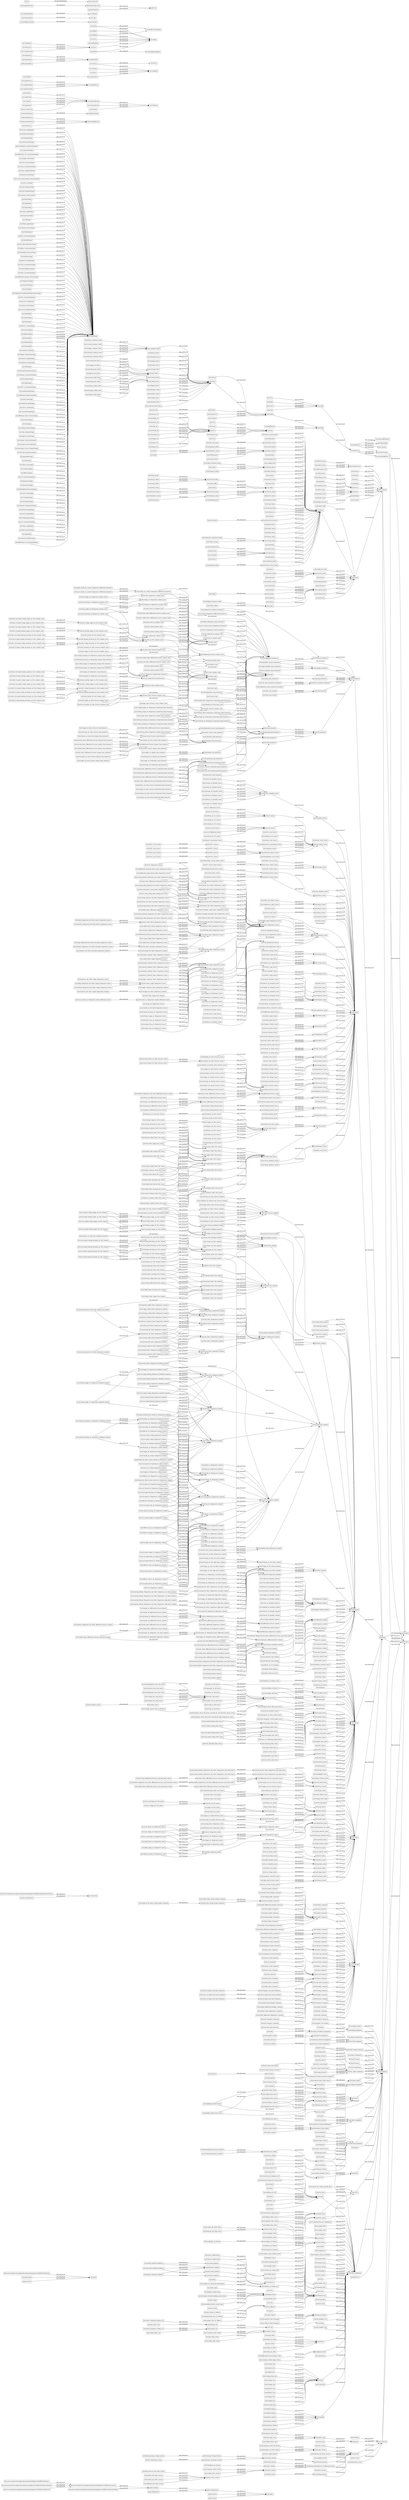 digraph ar2dtool_diagram { 
rankdir=LR;
size="1000"
node [shape = rectangle, color="black"]; "http://www.semanticweb.org/joel.mba-kouhoue/ontologies/2023/9/BM2O#Tertiary" "http://www.semanticweb.org/joel.mba-kouhoue/ontologies/2023/9/BM2O#ServiceProvider" "http://www.semanticweb.org/joel.mba-kouhoue/ontologies/2023/9/BM2O#PropertyManager" "http://www.semanticweb.org/joel.mba-kouhoue/ontologies/2023/9/BM2O#Operation" "http://www.semanticweb.org/joel.mba-kouhoue/ontologies/2023/9/BM2O#MaintenanceContract" "http://www.semanticweb.org/joel.mba-kouhoue/ontologies/2023/9/BM2O#Customer" "http://www.semanticweb.org/joel.mba-kouhoue/ontologies/2023/9/BM2O#Collectivity" "brick:Steam_Radiator" "brick:Max_Cooling_Supply_Air_Flow_Setpoint_Limit" "brick:Absorption_Chiller" "brick:Derivative_Gain_Parameter" "brick:Discharge_Air_Plenum" "brick:Imbalance_Sensor" "brick:Janitor_Room" "brick:HVAC_Equipment" "brick:Break_Room" "brick:Hot_Water_Static_Pressure_Setpoint" "brick:Fire_Safety_System" "brick:Fire_Control_Panel" "brick:Supply_Air_Differential_Pressure_Sensor" "brick:Hot_Water_Return_Temperature_Sensor" "brick:Discharge_Air_Temperature_Cooling_Setpoint" "brick:Prayer_Room" "brick:Outside" "brick:Frequency_Command" "brick:Chilled_Water_Differential_Pressure_Deadband_Setpoint" "brick:Average_Heating_Demand_Sensor" "bsh:Current_AngleShape" "brick:Access_Reader" "brick:Building_Air_Static_Pressure_Setpoint" "brick:Air_Handling_Unit" "brick:Storage_Room" "brick:Deionised_Water_Level_Sensor" "brick:Core_Temperature_Sensor" "brick:Chilled_Water_Discharge_Flow_Sensor" "brick:Chilled_Water_Differential_Pressure_Integral_Time_Parameter" "brick:DeprecationShape" "brick:Exhaust_Air_Static_Pressure_Setpoint" "brick:Effective_Discharge_Air_Temperature_Setpoint" "brick:Light_Command" "brick:Outside_Illuminance_Sensor" "brick:Broadcast_Room" "brick:Visitor_Lobby" "brick:Motor_Direction_Status" "brick:IDF" "brick:Rain_Level_Sensor" "brick:PIR_Sensor" "brick:Embedded_Temperature_Setpoint" "brick:Booster_Fan" "brick:On_Timer_Sensor" "bsh:DewpointShape" "brick:Min_Water_Level_Alarm" "brick:Elevator" "brick:Exhaust_Fan" "brick:Workshop" "brick:Differential_Pressure_Deadband_Setpoint" "brick:Building_Air_Static_Pressure_Sensor" "bsh:Thermal_PowerShape" "brick:CO" "brick:Demand_Setpoint" "brick:Min_Position_Setpoint_Limit" "brick:Preheat_Hot_Water_System" "brick:PM10_Sensor" "brick:Particulate_Matter_Sensor" "brick:Discharge_Air_Integral_Gain_Parameter" "brick:Hot_Water_Flow_Setpoint" "brick:Natural_Gas_Usage_Sensor" "brick:Formaldehyde_Level_Sensor" "brick:Employee_Entrance_Lobby" "brick:Humidity_Sensor" "brick:Supply_Hot_Water" "brick:Boiler_Command" "brick:Parameter" "brick:Outside_Air_Temperature_Sensor" "brick:Radiant_Ceiling_Panel" "brick:Bypass_Air_Humidity_Setpoint" "brick:Domestic_Hot_Water_Supply_Temperature_Setpoint" "brick:Min_Static_Pressure_Setpoint_Limit" "brick:Water_Temperature_Setpoint" "brick:Natural_Gas_Seismic_Shutoff_Valve" "brick:Entering_Water_Temperature_Setpoint" "brick:Elevator_Space" "bsh:Formaldehyde_ConcentrationShape" "brick:Detention_Room" "brick:Discharge_Air_Proportional_Gain_Parameter" "brick:Differential_Entering_Leaving_Water_Temperature_Sensor" "brick:Outside_Air_Flow_Setpoint" "bsh:ConductivityShape" "brick:Proportional_Band_Parameter" "brick:Cubicle" "brick:Zone_Air_Dewpoint_Sensor" "brick:Gas_Valve" "brick:Preheat_Demand_Setpoint" "brick:Heating_Supply_Air_Temperature_Deadband_Setpoint" "brick:Differential_Pressure_Proportional_Band" "brick:Temperature_Parameter" "bsh:Differential_CO2_ConcentrationShape" "brick:Leaving_Medium_Temperature_Hot_Water_Temperature_Sensor" "brick:Pump_Command" "brick:CO_Sensor" "brick:Unoccupied_Return_Air_Temperature_Setpoint" "brick:Supply_Air_Temperature_Setpoint" "brick:Exhaust_Air_Stack_Flow_Sensor" "brick:Occupancy_Command" "brick:Luminaire_Driver" "brick:Overload_Alarm" "brick:Energy_Storage" "brick:Occupied_Cooling_Supply_Air_Flow_Setpoint" "brick:Max_Air_Flow_Setpoint_Limit" "brick:Acceleration_Time_Setpoint" "brick:Rest_Room" "brick:Supply_Air_Flow_Sensor" "brick:Leaving_Water_Temperature_Integral_Time_Parameter" "brick:Riser" "brick:Intrusion_Detection_Equipment" "brick:Air_Flow_Deadband_Setpoint" "brick:Laboratory" "brick:Glycol" "brick:Supply_Air_Smoke_Detection_Alarm" "brick:Power_Factor_Sensor" "brick:Plumbing_Room" "brick:Air_Handler_Unit" "brick:Mixed_Air_Humidity_Sensor" "brick:Stage_Riser" "brick:Alarm_Delay_Parameter" "brick:Discharge_Air_Flow_Setpoint" "brick:Differential_Speed_Setpoint" "bsh:Complex_PowerShape" "brick:Weather_Station" "brick:Chilled_Water_Differential_Pressure_Load_Shed_Status" "brick:Sensor" "brick:Min_Discharge_Air_Static_Pressure_Setpoint_Limit" "brick:Velocity_Pressure_Sensor" "brick:Radiator" "brick:Pump" "brick:Setpoint" "brick:Low_Outside_Air_Temperature_Enable_Differential_Sensor" "brick:CO2_Differential_Sensor" "brick:Max_Frequency_Command" "brick:Min_Unoccupied_Heating_Supply_Air_Flow_Setpoint_Limit" "brick:Hail" "brick:Mixed_Air_Filter" "brick:Water_Loss_Alarm" "brick:Condenser_Water_Isolation_Valve" "brick:Air_Wet_Bulb_Temperature_Sensor" "brick:Maintenance_Mode_Command" "brick:Tunnel" "brick:Occupied_Heating_Mode_Status" "brick:Discharge_Water_Flow_Sensor" "brick:Displacement_Flow_Air_Diffuser" "brick:Min_Limit" "brick:Occupied_Return_Air_Temperature_Setpoint" "brick:Air_Quality_Sensor" "brick:Speed_Reset_Command" "bsh:Static_PressureShape" "brick:Discharge_Air_Dewpoint_Sensor" "brick:TVOC_Sensor" "brick:System_Shutdown_Status" "brick:Leak_Alarm" "brick:Automatic_Tint_Window" "brick:Valve_Position_Sensor" "bsh:Ozone_ConcentrationShape" "brick:Supply_Fan" "brick:Entering_Water_Temperature_Sensor" "brick:Mode_Status" "brick:Leaving_Hot_Water" "brick:Humidity_Parameter" "brick:Occupied_Room_Air_Temperature_Setpoint" "brick:Filter" "brick:Leaving_Domestic_Hot_Water_Temperature_Setpoint" "brick:Current_Output_Sensor" "brick:Effective_Return_Air_Temperature_Setpoint" "bsh:Phasor_MagnitudeShape" "bsh:ElectricCurrentShape" "brick:Chilled_Water_Differential_Pressure_Load_Shed_Reset_Status" "brick:Return_Water" "brick:Exhaust_Air_Temperature_Sensor" "brick:High_Return_Air_Temperature_Alarm" "bsh:Current_Total_Harmonic_DistortionShape" "brick:Heating_Ventilation_Air_Conditioning_System" "brick:Min_Hot_Water_Differential_Pressure_Setpoint_Limit" "brick:Fresh_Air_Setpoint_Limit" "brick:Return_Water_Temperature_Sensor" "brick:Collection_Basin_Water_Level_Sensor" "brick:Static_Pressure_Setpoint_Limit" "brick:Air_Flow_Setpoint" "brick:Unoccupied_Air_Temperature_Cooling_Setpoint" "brick:Low_Suction_Pressure_Alarm" "brick:Air_Temperature_Alarm" "bsh:Flow_LossShape" "brick:Reception" "brick:TVOC_Level_Sensor" "brick:Effective_Air_Temperature_Heating_Setpoint" "brick:Current_Sensor" "brick:Domestic_Hot_Water_Temperature_Setpoint" "brick:Medium_Temperature_Hot_Water_Differential_Pressure_Sensor" "brick:Max_Position_Setpoint_Limit" "brick:Occupied_Cooling_Temperature_Setpoint" "brick:Leaving_Water_Flow_Setpoint" "brick:Shading_Equipment" "brick:Chilled_Water_System" "brick:Heat_Wheel" "brick:Return_Air_Temperature_Low_Reset_Setpoint" "brick:Max_Discharge_Air_Temperature_Setpoint_Limit" "brick:Return_Air_CO2_Sensor" "brick:Low_Supply_Air_Temperature_Alarm" "brick:Differential_Pressure_Setpoint" "brick:Medium_Temperature_Hot_Water_Differential_Pressure_Load_Shed_Reset_Status" "brick:Return_Air_Dewpoint_Sensor" "brick:Occupied_Heating_Temperature_Deadband_Setpoint" "brick:Lighting" "brick:Leaving_Medium_Temperature_Hot_Water_Temperature_High_Reset_Setpoint" "brick:Entering_Chilled_Water" "brick:Parking_Level" "brick:Energy_Generation_Sensor" "brick:High_Temperature_Hot_Water_Return_Temperature_Sensor" "brick:Discharge_Condenser_Water_Temperature_Sensor" "bsh:Solar_RadianceShape" "brick:Heating_Enable_Command" "brick:Preheat_Supply_Air_Temperature_Sensor" "brick:CO2_Sensor" "brick:Outside_Air_Temperature_High_Reset_Setpoint" "brick:Static_Pressure_Deadband_Setpoint" "brick:Thermostat" "brick:Temporary_Occupancy_Status" "brick:Box_Mode_Command" "brick:Electric_Power_Sensor" "brick:Bypass_Valve" "brick:Chilled_Water_Differential_Pressure_Sensor" "brick:Cooling_Supply_Air_Temperature_Integral_Time_Parameter" "brick:Max_Limit" "brick:Average_Cooling_Demand_Sensor" "brick:Final_Filter" "brick:Core_Temperature_Setpoint" "bsh:PowerComplexityShape" "brick:Ticketing_Booth" "brick:Supply_Air_Flow_Low_Reset_Setpoint" "brick:Fire_Alarm_Pull_Station" "bsh:Luminous_IntensityShape" "brick:Surveillance_Camera" "brick:Deionized_Water" "brick:Return_Air_Filter" "brick:Conference_Room" "brick:Fire_Zone" "brick:Steam_Distribution" "brick:Outside_Face_Surface_Temperature_Sensor" "brick:Leaving_Medium_Temperature_Hot_Water_Temperature_Load_Shed_Setpoint" "brick:High_Humidity_Alarm" "brick:Active_Chilled_Beam" "brick:Leaving_Water_Differential_Pressure_Deadband_Setpoint" "brick:Rooftop" "brick:Fuel_Oil" "brick:Supply_Condenser_Water" "brick:Disable_Fixed_Temperature_Command" "brick:Return_Condenser_Water_Flow_Sensor" "brick:PM2.5_Sensor" "brick:Solar_Radiance_Sensor" "brick:Entering_Water_Flow_Sensor" "brick:Zone_Air_Humidity_Setpoint" "brick:Pre_Filter" "brick:Output_Voltage_Sensor" "brick:Makeup_Water" "brick:Air_Alarm" "brick:Heat_Sink_Temperature_Sensor" "brick:First_Aid_Room" "bsh:PhasesShape" "brick:Exhaust_Air_Differential_Pressure_Setpoint" "bsh:AngleShape" "brick:Discharge_Air_Humidity_Sensor" "brick:Standby_Glycool_Unit_On_Off_Status" "brick:Open_Close_Status" "brick:Lockout_Temperature_Differential_Parameter" "brick:Condensate_Leak_Alarm" "brick:Variable_Air_Volume_Box" "brick:Illuminance_Setpoint" "brick:Discharge_Air_Static_Pressure_Deadband_Setpoint" "bsh:TorqueShape" "brick:Security_Service_Room" "brick:Rooftop_Unit" "brick:Reset_Setpoint" "brick:Damper_Position_Setpoint" "brick:Communication_Loss_Alarm" "brick:Temperature_Low_Reset_Setpoint" "brick:Preheat_Command" "brick:Reactive_Power_Sensor" "brick:Power_Sensor" "brick:Hot_Water_Flow_Sensor" "brick:Liquid_Detection_Alarm" "brick:Humidity_Setpoint" "brick:Discharge_Air_Temperature_Setpoint" "brick:Min_Unoccupied_Heating_Discharge_Air_Flow_Setpoint_Limit" "brick:Occupied_Supply_Air_Temperature_Setpoint" "brick:Air_Flow_Setpoint_Limit" "brick:Load_Current_Sensor" "brick:Switch_Room" "brick:Emergency_Power_Off_System" "brick:Standby_CRAC" "brick:Space" "brick:FCU" "brick:Adjust_Sensor" "brick:Dual_Duct_Air_Handling_Unit" "brick:Discharge_Air_Velocity_Pressure_Sensor" "brick:Sports_Service_Room" "brick:Entity" "brick:Return_Air_Temperature_Alarm" "brick:Collection_Basin_Water_Level_Alarm" "brick:Direct_Expansion_Cooling_Coil" "brick:Mail_Room" "brick:Motion_Sensor" "brick:Ceiling_Fan" "brick:Heat_Sensor" "brick:Reheat_Valve" "brick:Discharge_Air_Temperature_Proportional_Band_Parameter" "brick:Potable_Water" "brick:Gatehouse" "brick:Occupied_Heating_Discharge_Air_Flow_Setpoint" "bsh:Linear_SpeedShape" "brick:Dedicated_Outdoor_Air_System_Unit" "brick:Radiant_Panel" "brick:Exhaust_Air_Static_Pressure_Proportional_Band_Parameter" "brick:Domestic_Hot_Water_Discharge_Temperature_Sensor" "brick:Entering_Condenser_Water_Temperature_Setpoint" "brick:High_Temperature_Hot_Water_Discharge_Temperature_Sensor" "brick:System" "brick:Occupied_Air_Temperature_Setpoint" "brick:Discharge_Air_Static_Pressure_Integral_Time_Parameter" "brick:Fan_Command" "brick:Entering_Hot_Water_Temperature_Setpoint" "brick:High_Temperature_Alarm_Parameter" "brick:Switch" "bsh:PhaseCountShape" "brick:Leaving_Water" "brick:Emergency_Push_Button_Status" "brick:Capacity_Sensor" "brick:Discharge_Air_Flow_Demand_Setpoint" "brick:Heating_Supply_Air_Temperature_Integral_Time_Parameter" "brick:Natural_Gas_Flow_Sensor" "brick:Integral_Time_Parameter" "brick:Supply_Chilled_Water_Temperature_Setpoint" "bsh:TiltShape" "brick:Makeup_Water_Valve" "brick:MDF" "brick:Cooling_Demand_Sensor" "brick:Short_Cycle_Alarm" "brick:Supply_Air_Integral_Gain_Parameter" "brick:Freeze_Status" "brick:Unoccupied_Supply_Air_Temperature_Setpoint" "brick:Standby_Unit_On_Off_Status" "ref:ExternalReference" "bsh:Voltage_AngleShape" "bsh:Velocity_PressureShape" "brick:Fire_Sensor" "brick:Leaving_Chilled_Water" "bsh:PositionShape" "brick:On_Off_Status" "brick:Discharge_Air_Flow_Low_Reset_Setpoint" "brick:Frost_Sensor" "brick:Security_Equipment" "brick:Direct_Expansion_Heating_Coil" "brick:Leaving_Hot_Water_Temperature_Sensor" "brick:Bypass_Water_Flow_Setpoint" "brick:HVAC_System" "brick:NO2_Level_Sensor" "brick:Leaving_Hot_Water_Flow_Setpoint" "bsh:PM1_ConcentrationShape" "brick:Chilled_Water_Loop" "brick:Overridden_Status" "brick:Energy_Generation_System" "bsh:YearBuiltShape" "brick:AED" "brick:Hot_Water_Pump" "brick:Noncondensing_Natural_Gas_Boiler" "brick:Effective_Zone_Air_Temperature_Setpoint" "brick:Supply_Condenser_Water_Temperature_Sensor" "brick:Heating_Demand_Setpoint" "brick:Entering_Domestic_Hot_Water_Temperature_Setpoint" "brick:Return_Air_Humidity_Sensor" "brick:Occupied_Air_Temperature_Heating_Setpoint" "brick:Exhaust_Air_Stack_Flow_Setpoint" "bsh:Wet_Bulb_TemperatureShape" "brick:Hot_Water_Discharge_Flow_Setpoint" "brick:Access_Control_Equipment" "brick:Automatic_Mode_Command" "brick:Max_Chilled_Water_Differential_Pressure_Setpoint_Limit" "bsh:Radon_ConcentrationShape" "brick:PlugStrip" "brick:Energy_Sensor" "brick:Cooling_Start_Stop_Status" "brick:Field_Of_Play" "brick:Temperature_Tolerance_Parameter" "brick:Speed_Command" "brick:Outside_Air_Wet_Bulb_Temperature_Sensor" "brick:Electric_Baseboard_Radiator" "brick:Cold_Deck" "brick:Medium_Temperature_Hot_Water_Supply_Temperature_Sensor" "brick:Shading_System" "brick:Solar_Zenith_Angle_Sensor" "brick:Temperature_Alarm" "brick:High_Static_Pressure_Cutout_Setpoint_Limit" "brick:Max_Cooling_Discharge_Air_Flow_Setpoint_Limit" "bsh:Atmospheric_PressureShape" "brick:Heat_Wheel_VFD" "bsh:IrradianceShape" "brick:Discharge_Air_Temperature_Reset_Differential_Setpoint" "brick:Low_Discharge_Air_Flow_Alarm" "brick:Medical_Room" "brick:Fire_Alarm_Manual_Call_Point" "brick:Static_Pressure_Proportional_Band_Parameter" "brick:Entering_Condenser_Water_Flow_Sensor" "brick:No_Water_Alarm" "brick:Min_Heating_Supply_Air_Flow_Setpoint_Limit" "brick:Water_Distribution" "brick:Fan" "brick:High_Air_Flow_Alarm" "bsh:Reactive_EnergyShape" "brick:Electric_Boiler" "brick:Supply_Air_Plenum" "brick:Motor_Control_Center" "bsh:TVOC_ConcentrationShape" "brick:Temperature_Sensor" "brick:Enthalpy_Sensor" "bsh:GrainsOfMoistureShape" "brick:PV_Generation_System" "brick:Common_Space" "brick:Max_Unoccupied_Heating_Discharge_Air_Flow_Setpoint_Limit" "brick:Unoccupied_Load_Shed_Command" "brick:Leaving_Hot_Water_Temperature_Load_Shed_Status" "brick:Entering_Chilled_Water_Flow_Setpoint" "brick:Electrical_Meter" "brick:HVAC_Valve" "brick:Water_Pump" "brick:Low_Supply_Air_Flow_Alarm" "bsh:PM10_ConcentrationShape" "bsh:Differential_Dynamic_PressureShape" "brick:Entering_Water_Flow_Setpoint" "brick:Unoccupied_Cooling_Supply_Air_Flow_Setpoint" "brick:Water_Level_Alarm" "brick:Hail_Sensor" "brick:Exhaust_Air_Humidity_Sensor" "brick:Electrical_Room" "brick:Gain_Parameter" "brick:Discharge_Chilled_Water" "brick:Deionized_Water_Alarm" "brick:Heating_Start_Stop_Status" "brick:Hot_Water_Radiator" "brick:Cafeteria" "brick:Cooling_Temperature_Setpoint" "brick:Radiant_Panel_Temperature_Setpoint" "brick:Entering_Condenser_Water" "brick:Gas_System" "brick:Run_Enable_Command" "brick:Manual_Auto_Status" "brick:Enable_Command" "brick:Unoccupied_Cooling_Mode_Status" "brick:Low_Humidity_Alarm" "brick:Heat_Exchanger_Supply_Water_Temperature_Sensor" "brick:Mixed_Air_Temperature_Sensor" "brick:Camera" "brick:Exhaust_Air_Flow_Integral_Time_Parameter" "brick:Electric_Energy_Sensor" "brick:Supply_Air" "brick:Damper_Command" "brick:PV_Panel" "brick:Hot_Water" "brick:Load_Shed_Setpoint" "brick:Chilled_Water_Temperature_Sensor" "brick:VFD" "brick:Gas_Distribution" "brick:Building_Electrical_Meter" "bsh:TemperatureShape" "brick:Hot_Water_Meter" "brick:Unoccupied_Air_Temperature_Heating_Setpoint" "brick:Radiant_Panel_Temperature_Sensor" "brick:Zone_Occupied_Load_Shed_Command" "brick:AHU" "brick:Water_Valve" "ref:BACnetReference" "brick:Waste_Storage" "brick:Unoccupied_Heating_Discharge_Air_Flow_Setpoint" "brick:Bypass_Air_Flow_Sensor" "brick:Min_Water_Temperature_Setpoint" "brick:Domestic_Hot_Water_Valve" "bsh:PowerFlowShape" "brick:Differential_Discharge_Return_Water_Temperature_Sensor" "brick:Contact_Sensor" "brick:Relay_Command" "brick:Heat_Exchanger_Discharge_Water_Temperature_Sensor" "brick:Supply_Air_Temperature_Deadband_Setpoint" "brick:Unoccupied_Cooling_Temperature_Deadband_Setpoint" "brick:Frequency_Setpoint" "brick:Enclosed_Office" "brick:Min_Unoccupied_Cooling_Discharge_Air_Flow_Setpoint_Limit" "brick:Air_Enthalpy_Sensor" "bsh:LevelShape" "brick:DDAHU" "brick:Unoccupied_Cooling_Discharge_Air_Flow_Setpoint" "brick:Emergency_Power_Off_System_Status" "brick:Limit" "brick:Open_Office" "brick:Max_Unoccupied_Heating_Supply_Air_Flow_Setpoint_Limit" "brick:Exhaust_Air_Velocity_Pressure_Sensor" "brick:Lead_On_Off_Command" "brick:Leaving_Condenser_Water_Temperature_Setpoint" "brick:Leaving_Domestic_Hot_Water_Temperature_Sensor" "brick:Tint_Status" "brick:Emergency_Air_Flow_System" "brick:Differential_Supply_Return_Water_Temperature_Sensor" "brick:Thermally_Activated_Building_System_Panel" "brick:Frost" "brick:Chilled_Water_Pump" "brick:Run_Status" "brick:Chiller" "brick:Flow_Setpoint" "brick:Hot_Water_System_Enable_Command" "brick:Heating_Valve" "brick:Maintenance_Required_Alarm" "bsh:TemperatureCoefficientPerDegreeCelsiusShape" "brick:Variable_Air_Volume_Box_With_Reheat" "brick:Unoccupied_Heating_Temperature_Setpoint" "brick:Max_Speed_Setpoint_Limit" "brick:Thermal_Power_Meter" "brick:Discharge_Hot_Water_Temperature_Setpoint" "brick:Filter_Status" "brick:Control_Room" "brick:Enable_Fixed_Temperature_Command" "brick:Unoccupied_Discharge_Air_Temperature_Setpoint" "brick:EntityProperty" "brick:Media_Production_Room" "brick:Differential_Air_Temperature_Setpoint" "brick:Fault_Status" "brick:Differential_Temperature_Setpoint" "brick:Supply_Air_Temperature_Low_Reset_Setpoint" "brick:Equipment" "brick:Return_Air_Temperature_High_Reset_Setpoint" "brick:Chilled_Water_Supply_Flow_Setpoint" "brick:Dehumidification_Start_Stop_Status" "brick:Torque_Sensor" "brick:Steam" "brick:Return_Air_CO_Sensor" "brick:Frequency_Sensor" "brick:Cooling_Coil" "brick:Exhaust_Air_Flow_Setpoint" "brick:Ventilation_Air_System" "brick:Differential_Pressure_Bypass_Valve" "brick:Entering_Medium_Temperature_Hot_Water_Temperature_High_Reset_Setpoint" "brick:Hot_Water_Differential_Pressure_Integral_Time_Parameter" "brick:Warmest_Zone_Air_Temperature_Sensor" "brick:Discharge_Condenser_Water" "brick:Leaving_Water_Flow_Sensor" "brick:Velocity_Pressure_Setpoint" "brick:Luminance_Command" "brick:Max_Water_Level_Alarm" "brick:Leaving_Hot_Water_Temperature_Setpoint" "brick:Entering_Medium_Temperature_Hot_Water_Temperature_Load_Shed_Status" "brick:Entering_Hot_Water_Temperature_Sensor" "brick:Intake_Air_Temperature_Sensor" "brick:Steam_Baseboard_Radiator" "brick:Air_Temperature_Setpoint" "brick:Close_Limit" "brick:Mixed_Air" "brick:Cooling_Mode_Status" "brick:Supply_Air_Temperature_Reset_Differential_Setpoint" "brick:Radiation_Hot_Water_System" "brick:Telecom_Room" "brick:Air_Loop" "brick:Safety_System" "brick:Unoccupied_Supply_Air_Flow_Setpoint" "brick:PV_Array" "brick:Centrifugal_Chiller" "brick:Domestic_Water_Loop" "brick:Collection" "brick:Cooling_Supply_Air_Flow_Setpoint" "brick:Water_Differential_Temperature_Setpoint" "brick:Enable_Status" "brick:Min_Discharge_Air_Temperature_Setpoint_Limit" "brick:Damper" "brick:Condenser_Water_Flow_Sensor" "bsh:NO2_ConcentrationShape" "brick:Operating_Mode_Status" "ref:TimeseriesReference" "brick:Dewpoint_Sensor" "brick:Fan_Status" "brick:PVT_Panel" "brick:Leaving_Water_Temperature_Alarm" "brick:Hot_Box" "brick:Heating_Supply_Air_Flow_Setpoint" "brick:Computer_Room_Air_Conditioning" "brick:Furniture" "brick:Discharge_Fan" "brick:Disable_Differential_Temperature_Command" "brick:Chilled_Water_Differential_Pressure_Load_Shed_Setpoint" "brick:Battery" "brick:Supply_Air_Dewpoint_Sensor" "brick:PID_Parameter" "brick:Outdoor_Area" "brick:Entering_Hot_Water_Flow_Setpoint" "brick:Cooling_Tower" "brick:Min_Outside_Air_Flow_Setpoint_Limit" "brick:Preheat_Hot_Water_Valve" "brick:RC_Panel" "bsh:Electric_EnergyShape" "brick:Methane_Level_Sensor" "brick:Filter_Reset_Command" "brick:Wardrobe" "brick:Water" "brick:Breaker_Panel" "brick:High_CO2_Alarm" "brick:Outside_Air_Temperature_Low_Reset_Setpoint" "brick:Exhaust_Air_Stack_Flow_Proportional_Band_Parameter" "brick:Valve_Status" "brick:Discharge_Air_Temperature_Sensor" "bsh:Reactive_PowerShape" "brick:Return_Water_Flow_Sensor" "brick:Domestic_Hot_Water_System_Enable_Command" "bsh:Current_ImbalanceShape" "brick:Elevator_Shaft" "brick:Chilled_Water_Differential_Pressure_Proportional_Band_Parameter" "brick:Max_Occupied_Heating_Discharge_Air_Flow_Setpoint_Limit" "bsh:SpeedShape" "brick:Discharge_Air_Duct_Pressure_Status" "brick:Evaporative_Heat_Exchanger" "brick:Photovoltaic_Array" "bsh:AzimuthShape" "brick:Induction_Unit" "brick:Exhaust_Damper" "brick:Hot_Water_Loop" "brick:Oil" "brick:Fire_Safety_Equipment" "brick:Building_Air_Humidity_Setpoint" "brick:Sash_Position_Sensor" "brick:Differential_Pressure_Setpoint_Limit" "brick:On_Command" "brick:Building_Meter" "brick:Air_Plenum" "brick:Entering_Chilled_Water_Temperature_Setpoint" "brick:Unoccupied_Room_Air_Temperature_Setpoint" "bsh:MassShape" "brick:Min_Frequency_Command" "brick:Conductivity_Sensor" "brick:Soil" "brick:Emergency_Wash_Station" "brick:RTU" "brick:Enable_Differential_Temperature_Command" "brick:Unoccupied_Zone_Air_Temperature_Setpoint" "brick:Embedded_Surface_System_Panel" "brick:Return_Heating_Valve" "brick:Thermostat_Status" "brick:ESS_Panel" "bsh:Electric_CurrentShape" "brick:Return_Air_Flow_Sensor" "brick:Enable_Fixed_Enthalpy_Command" "brick:Fan_Speed_Command" "brick:Domestic_Hot_Water_System" "brick:Entering_Medium_Temperature_Hot_Water_Temperature_Sensor" "brick:Energy_Zone" "brick:Speed_Sensor" "brick:PM10_Level_Sensor" "bsh:PressureShape" "brick:Outside_Damper" "brick:Outside_Air_Grains_Sensor" "brick:Steam_On_Off_Command" "brick:Outside_Air_CO2_Sensor" "brick:Min_Load_Setpoint" "brick:Bypass_Water_Flow_Sensor" "brick:Cooling_Valve" "bsh:RadianceShape" "brick:Occupied_Cooling_Temperature_Deadband_Setpoint" "brick:Domestic_Hot_Water_Discharge_Temperature_Setpoint" "brick:Generator_Room" "brick:Max_Supply_Air_Temperature_Setpoint_Limit" "brick:Position_Sensor" "brick:Discharge_Air_Temperature_Deadband_Setpoint" "bsh:PowerShape" "brick:Atrium" "brick:On_Status" "brick:Temperature_Setpoint" "brick:Entering_Water_Temperature_Deadband_Setpoint" "brick:Bypass_Air" "brick:Lobby" "brick:Smoke_Detection_Alarm" "brick:Entering_Water_Temperature_Integral_Time_Parameter" "brick:Makeup_Air_Unit" "brick:Touchpanel" "brick:Exhaust_Air_Humidity_Setpoint" "brick:Mode_Command" "ref:IFCReference" "brick:Relief_Damper" "brick:Heating_Discharge_Air_Temperature_Deadband_Setpoint" "brick:Emergency_Power_Off_System_Activated_By_High_Temperature_Status" "bsh:EnthalpyShape" "brick:Zone_Air_Conditioning_Mode_Status" "brick:Heating_Demand_Sensor" "brick:Passive_Chilled_Beam" "brick:Power_Loss_Alarm" "brick:Delay_Parameter" "brick:First_Aid_Kit" "brick:Illuminance_Sensor" "bsh:VolumeShape" "brick:Return_Air" "brick:Motor_Speed_Sensor" "brick:Discharge_Water_Temperature_Sensor" "brick:Discharge_Air_Temperature_Setpoint_Limit" "brick:Leaving_Chilled_Water_Flow_Sensor" "brick:Hospitality_Box" "brick:Differential_Pressure_Load_Shed_Status" "brick:Exhaust_Air_Static_Pressure_Sensor" "brick:Occupied_Discharge_Air_Flow_Setpoint" "brick:Unit_Failure_Alarm" "brick:Equipment_Room" "brick:Transformer_Room" "brick:Heat_Exchanger_System_Enable_Status" "brick:Water_System" "brick:Leaving_Water_Temperature_Setpoint" "brick:Air_Flow_Loss_Alarm" "brick:Hold_Status" "brick:HVAC_Zone" "brick:Disable_Fixed_Enthalpy_Command" "brick:Condenser" "brick:Return_Air_CO2_Setpoint" "brick:Thermal_Power_Sensor" "brick:Enable_Hot_Water_System_Outside_Air_Temperature_Setpoint" "bsh:Luminous_FluxShape" "brick:Heating_Temperature_Setpoint" "brick:Angle_Sensor" "brick:Position_Limit" "brick:Underfloor_Air_Temperature_Sensor" "brick:Outside_Air_Temperature_Enable_Differential_Sensor" "brick:Hot_Water_Differential_Pressure_Load_Shed_Status" "brick:Mixed_Damper" "brick:Locally_On_Off_Status" "bsh:Radiant_TemperatureShape" "brick:Leaving_Water_Temperature_Proportional_Band_Parameter" "brick:Outside_Air_Dewpoint_Sensor" "brick:Output_Frequency_Sensor" "brick:Average_Zone_Air_Temperature_Sensor" "brick:Zone_Air_Heating_Temperature_Setpoint" "brick:Condenser_Water_Flow_Setpoint" "brick:Energy_System" "bsh:Relative_HumidityShape" "brick:Information_Area" "brick:Low_Freeze_Protect_Temperature_Parameter" "brick:Discharge_Hot_Water" "brick:Domestic_Hot_Water_Supply_Temperature_Sensor" "brick:Hot_Water_Return_Flow_Sensor" "brick:Loading_Dock" "brick:Bypass_Water" "brick:Pump_VFD" "brick:Hot_Water_Discharge_Flow_Sensor" "brick:Media_Room" "brick:Unoccupied_Discharge_Air_Flow_Setpoint" "brick:Supply_Air_Temperature_Step_Parameter" "sosa:FeatureOfInterest" "brick:Leaving_Medium_Temperature_Hot_Water_Temperature_Low_Reset_Setpoint" "brick:Disable_Status" "brick:Condenser_Heat_Exchanger" "brick:CRAH" "brick:Overridden_Off_Status" "brick:Outside_Air_Humidity_Setpoint" "brick:Occupied_Load_Shed_Command" "brick:Cold_Box" "brick:Max_Occupied_Cooling_Supply_Air_Flow_Setpoint_Limit" "brick:Status" "brick:Max_Unoccupied_Cooling_Discharge_Air_Flow_Setpoint_Limit" "brick:Entering_Hot_Water_Temperature_Low_Reset_Setpoint" "brick:Luminance_Alarm" "brick:Active_Power_Sensor" "brick:Entering_Water_Differential_Pressure_Deadband_Setpoint" "brick:Occupied_Humidity_Setpoint" "brick:Chilled_Water_Meter" "brick:Air_Grains_Sensor" "brick:Valve_Position_Alarm" "brick:Storey" "brick:Medium_Temperature_Hot_Water_Differential_Pressure_Load_Shed_Setpoint" "brick:Supply_Air_Flow_High_Reset_Setpoint" "brick:Availability_Status" "brick:Air_Flow_Alarm" "brick:High_Temperature_Hot_Water_Supply_Temperature_Sensor" "brick:Mixed_Air_Flow_Sensor" "brick:VAV" "bsh:Apparent_EnergyShape" "bsh:TimeShape" "brick:PAU" "brick:Radon_Concentration_Sensor" "brick:Heating_Thermal_Power_Sensor" "brick:Low_Outside_Air_Temperature_Enable_Setpoint" "brick:Condenser_Water_Pump" "brick:Unoccupied_Mode_Status" "brick:Chilled_Water_Supply_Flow_Sensor" "brick:Ice_Tank_Leaving_Water_Temperature_Sensor" "brick:Step_Parameter" "brick:Standby_Load_Shed_Command" "brick:Supply_Air_Proportional_Gain_Parameter" "brick:Damper_Position_Status" "brick:Vent_Operating_Mode_Status" "brick:Thermostatic_Mixing_Valve" "brick:Private_Office" "brick:Min_Speed_Setpoint_Limit" "brick:Chilled_Water_Differential_Pressure_Setpoint" "brick:Outside_Fan" "brick:Temperature_High_Reset_Setpoint" "brick:Supply_Hot_Water_Temperature_Setpoint" "brick:Pressure_Status" "brick:Compressor" "brick:Stages_Status" "bsh:ThermalTransmittanceShape" "brick:Entering_Water_Differential_Pressure_Integral_Time_Parameter" "brick:Return_Condenser_Water" "brick:Basement" "brick:Duration_Sensor" "brick:Building_Air" "brick:Blind_Group" "brick:Fan_VFD" "brick:Office_Kitchen" "bsh:Ammonia_ConcentrationShape" "brick:Coldest_Zone_Air_Temperature_Sensor" "brick:Mixed_Air_Humidity_Setpoint" "brick:Differential_Pressure_Sensor" "brick:Outside_Air_Enthalpy_Sensor" "brick:Entering_Hot_Water_Temperature_Load_Shed_Status" "brick:Leaving_Water_Differential_Pressure_Integral_Time_Parameter" "bsh:PrecipitationShape" "brick:Air_Differential_Pressure_Setpoint" "brick:Library" "brick:EconCycle_Start_Stop_Status" "brick:Return_Chilled_Water_Temperature_Setpoint" "brick:Exercise_Room" "brick:Rain_Duration_Sensor" "brick:Condenser_Water_Bypass_Valve" "brick:Preheat_Discharge_Air_Temperature_Sensor" "brick:Water_Alarm" "brick:Drive_Ready_Status" "brick:CO2_Alarm_Sensitivity_Parameter" "bsh:VoltageShape" "brick:Entering_Hot_Water" "brick:Liquid_CO2" "bsh:PM2.5_ConcentrationShape" "brick:Occupied_Supply_Air_Flow_Setpoint" "brick:Leaving_High_Temperature_Hot_Water_Temperature_Sensor" "bsh:LastKnownValueShape" "brick:Air_Flow_Sensor" "brick:Valve_Position_Command" "brick:Cycle_Alarm" "brick:High_Head_Pressure_Alarm" "brick:Min_Unoccupied_Cooling_Supply_Air_Flow_Setpoint_Limit" "brick:Max_Occupied_Cooling_Discharge_Air_Flow_Setpoint_Limit" "brick:Cooling_Discharge_Air_Temperature_Integral_Time_Parameter" "brick:Terminal_Unit" "brick:Occupancy_Sensor" "brick:Hot_Water_Temperature_Setpoint" "brick:Computer_Room_Air_Handler" "brick:Entering_Condenser_Water_Temperature_Sensor" "brick:Exhaust_Air" "brick:Unoccupied_Humidity_Setpoint" "brick:Inside_Face_Surface_Temperature_Sensor" "brick:Supply_Air_Humidity_Sensor" "brick:Average_Exhaust_Air_Static_Pressure_Sensor" "brick:System_Status" "brick:Supply_Air_Static_Pressure_Step_Parameter" "brick:Air_Differential_Pressure_Sensor" "brick:Low_Battery_Alarm" "brick:Valve_Command" "brick:Voltage_Imbalance_Sensor" "brick:Outside_Air_Flow_Sensor" "brick:Wing" "brick:Water_Differential_Temperature_Sensor" "brick:Supply_Air_Temperature_Proportional_Band_Parameter" "brick:Water_Temperature_Alarm" "brick:Unoccupied_Heating_Mode_Status" "brick:Wind_Speed_Sensor" "brick:Chilled_Water_Coil" "brick:Leaving_Chilled_Water_Temperature_Sensor" "brick:Discharge_Air_Flow_Sensor" "brick:Chilled_Water_Supply_Temperature_Sensor" "brick:Tolerance_Parameter" "bsh:Differential_TemperatureShape" "brick:CAV" "brick:Underfloor_Air_Plenum_Static_Pressure_Sensor" "brick:Differential_Setpoint" "brick:Water_Meter" "brick:Supply_Air_Temperature_Setpoint_Limit" "brick:Hazardous_Materials_Storage" "brick:Heating_Supply_Air_Temperature_Proportional_Band_Parameter" "brick:Water_Usage_Sensor" "brick:RVAV" "brick:Open_Heating_Valve_Outside_Air_Temperature_Setpoint" "brick:Blowdown_Water" "bsh:Peak_PowerShape" "bsh:Rotational_SpeedShape" "brick:Voltage_Sensor" "brick:Water_Loop" "brick:Lead_Lag_Command" "brick:Entering_Hot_Water_Flow_Sensor" "brick:Building_Chilled_Water_Meter" "brick:Zone_Air_Humidity_Sensor" "brick:Return_Air_Differential_Pressure_Sensor" "brick:Min_Occupied_Heating_Supply_Air_Flow_Setpoint_Limit" "brick:Heating_Command" "brick:Ice" "brick:Pressure_Setpoint" "brick:Zone_Standby_Load_Shed_Command" "brick:Air_Temperature_Integral_Time_Parameter" "brick:Outside_Air_Humidity_Sensor" "brick:Fume_Hood" "brick:Zone_Air_Temperature_Sensor" "brick:Min_Fresh_Air_Setpoint_Limit" "brick:Unoccupied_Cooling_Temperature_Setpoint" "brick:Luminaire" "brick:Restroom" "brick:Entering_Domestic_Hot_Water_Temperature_Sensor" "brick:Low_Outside_Air_Lockout_Temperature_Differential_Parameter" "brick:Load_Setpoint" "brick:Emergency_Phone" "bsh:Electric_PowerShape" "brick:Discharge_Condenser_Water_Temperature_Setpoint" "brick:Supply_Air_Temperature_Heating_Setpoint" "bsh:CurrentFlowTypeShape" "brick:Occupied_Cooling_Discharge_Air_Flow_Setpoint" "brick:Time_Setpoint" "brick:Outside_Air_Lockout_Temperature_Differential_Parameter" "brick:Ozone_Level_Sensor" "bsh:Differential_Static_PressureShape" "brick:CO2_Alarm" "brick:Leaving_Medium_Temperature_Hot_Water_Temperature_Load_Shed_Status" "brick:Steam_Valve" "brick:High_Outside_Air_Lockout_Temperature_Differential_Parameter" "brick:Unoccupied_Heating_Temperature_Deadband_Setpoint" "brick:Supply_Air_Flow_Setpoint" "brick:Damper_Position_Sensor" "bsh:FrequencyShape" "brick:Inverter" "brick:Switchgear" "brick:Entering_Water_Temperature_Proportional_Band_Parameter" "brick:Air_Static_Pressure_Step_Parameter" "brick:Sensor_Failure_Alarm" "brick:Max_Supply_Air_Static_Pressure_Setpoint_Limit" "brick:Max_Outside_Air_Flow_Setpoint_Limit" "brick:Domestic_Water" "brick:Exhaust_Air_Stack_Flow_Deadband_Setpoint" "brick:Rated_Speed_Setpoint" "brick:Low_Return_Air_Temperature_Alarm" "brick:Leaving_Water_Differential_Pressure_Proportional_Band_Parameter" "brick:Water_Heater" "brick:Hot_Water_Baseboard_Radiator" "brick:Supply_Air_Temperature_Sensor" "brick:Measurable" "brick:Hot_Water_Supply_Temperature_Sensor" "brick:Parking_Space" "brick:Entrance" "brick:Static_Pressure_Setpoint" "brick:Class" "brick:Space_Heater" "bsh:AreaShape" "brick:Coil" "brick:Motor_Torque_Sensor" "brick:Failure_Alarm" "brick:Return_Condenser_Water_Temperature_Setpoint" "brick:Chilled_Water_Discharge_Temperature_Sensor" "brick:Mixed_Air_Temperature_Setpoint" "brick:Supply_Air_Temperature_High_Reset_Setpoint" "brick:Entering_Chilled_Water_Temperature_Sensor" "brick:Air_Diffuser" "brick:Occupied_Mode_Status" "brick:Freezer" "brick:Medium_Temperature_Hot_Water_Differential_Pressure_Load_Shed_Status" "brick:Min_Occupied_Cooling_Discharge_Air_Flow_Setpoint_Limit" "brick:Return_Air_Humidity_Setpoint" "brick:Parking_Structure" "brick:Filter_Differential_Pressure_Sensor" "brick:Off_Status" "brick:Supply_Air_Static_Pressure_Proportional_Band_Parameter" "brick:CO2_Setpoint" "brick:Condenser_Water_Valve" "brick:Cooling_Supply_Air_Temperature_Proportional_Band_Parameter" "brick:Variable_Frequency_Drive" "brick:CO2_Level_Sensor" "brick:Discharge_Air_Humidity_Setpoint" "bsh:Voltage_ImbalanceShape" "brick:Override_Command" "brick:Discharge_Water_Flow_Setpoint" "bsh:ValueShape" "bsh:Solar_IrradianceShape" "brick:Static_Pressure_Step_Parameter" "brick:Low_Humidity_Alarm_Parameter" "brick:Steam_System" "brick:Fire_Alarm_Control_Panel" "brick:Even_Month_Status" "brick:Network_Video_Recorder" "brick:Lockout_Status" "brick:MAU" "brick:Piezoelectric_Sensor" "brick:Occupancy_Count_Sensor" "brick:Entering_Water_Differential_Pressure_Proportional_Band_Parameter" "brick:Return_Condenser_Water_Temperature_Sensor" "bsh:Apparent_PowerShape" "brick:NVR" "brick:Wind_Direction_Sensor" "brick:Static_Pressure_Integral_Time_Parameter" "brick:Outside_Face_Surface_Temperature_Setpoint" "brick:Office" "brick:Supply_Condenser_Water_Flow_Sensor" "brick:TABS_Panel" "brick:Radioactivity_Concentration_Sensor" "brick:Quantity" "brick:Leaving_Condenser_Water_Flow_Sensor" "brick:Constant_Air_Volume_Box" "brick:Lighting_Equipment" "brick:Cooling_Enable_Command" "brick:Water_Temperature_Sensor" "brick:Staircase" "brick:Building_Hot_Water_Meter" "brick:Current_Limit" "brick:Service_Room" "brick:Return_Hot_Water" "brick:Supply_Air_Duct_Pressure_Status" "brick:Shared_Office" "brick:Chilled_Water_Temperature_Setpoint" "brick:Medium_Temperature_Hot_Water_Discharge_Temperature_Sensor" "brick:Start_Stop_Command" "brick:Supply_Chilled_Water" "brick:Humidifier" "brick:Dewpoint_Setpoint" "brick:Max_Unoccupied_Cooling_Supply_Air_Flow_Setpoint_Limit" "brick:Chilled_Water_Flow_Setpoint" "brick:Meter" "brick:Relative_Humidity_Sensor" "brick:Alarm_Sensitivity_Parameter" "brick:Generation_Sensor" "brick:Chilled_Water_Differential_Temperature_Sensor" "brick:Smoke_Detector" "brick:Supply_Air_Flow_Demand_Setpoint" "brick:Speed_Mode_Status" "brick:Chilled_Water_Flow_Sensor" "brick:Chilled_Beam" "brick:Electric_Radiator" "brick:Video_Intercom" "brick:Min_Heating_Discharge_Air_Flow_Setpoint_Limit" "brick:Pressure_Sensor" "brick:Medium_Temperature_Hot_Water_Differential_Pressure_Setpoint" "brick:Leaving_Chilled_Water_Flow_Setpoint" "brick:Entering_Hot_Water_Temperature_High_Reset_Setpoint" "brick:Server_Room" "brick:Exhaust_Air_Flow_Sensor" "brick:Leaving_Hot_Water_Temperature_High_Reset_Setpoint" "brick:Cooling_Discharge_Air_Flow_Setpoint" "brick:Max_Hot_Water_Differential_Pressure_Setpoint_Limit" "brick:Supply_Water" "brick:Run_Request_Status" "brick:Supply_Water_Temperature_Sensor" "brick:Zone_Air_Cooling_Temperature_Setpoint" "brick:Luminance_Sensor" "brick:Condenser_Water_Temperature_Sensor" "brick:Safety_Equipment" "brick:Exhaust_Air_Dewpoint_Sensor" "brick:Humidity_Alarm" "brick:Overridden_On_Status" "brick:Chilled_Water_Static_Pressure_Setpoint" "brick:Bypass_Command" "brick:Ablutions_Room" "brick:Min_Air_Flow_Setpoint_Limit" "brick:Disable_Differential_Enthalpy_Command" "brick:Differential_Pressure_Step_Parameter" "brick:Entering_Water_Temperature_Alarm" "bsh:Methane_ConcentrationShape" "brick:Effective_Air_Temperature_Cooling_Setpoint" "brick:Low_Discharge_Air_Temperature_Alarm" "brick:Supply_Water_Flow_Sensor" "brick:Site" "brick:Min_Cooling_Discharge_Air_Flow_Setpoint_Limit" "brick:Occupied_Cooling_Mode_Status" "bsh:Occupancy_PercentageShape" "brick:Damper_Position_Command" "brick:Dimmer" "brick:Refrigerant_Level_Sensor" "brick:Battery_Room" "brick:Zone_Air" "brick:Water_Differential_Pressure_Setpoint" "brick:Humidity_Tolerance_Parameter" "brick:Hot_Water_Differential_Pressure_Deadband_Setpoint" "brick:Copy_Room" "brick:Relay" "brick:Return_Fan" "brick:Air" "brick:Max_Heating_Supply_Air_Flow_Setpoint_Limit" "brick:Tint_Command" "brick:Relief_Fan" "brick:Hot_Water_Differential_Temperature_Sensor" "brick:PV_Current_Output_Sensor" "bsh:Alternating_Current_FrequencyShape" "brick:High_Temperature_Alarm" "brick:Video_Surveillance_Equipment" "brick:Deceleration_Time_Setpoint" "brick:Massage_Room" "brick:Entering_Chilled_Water_Flow_Sensor" "brick:Luminance_Setpoint" "brick:Hot_Water_Supply_Flow_Setpoint" "brick:Laminar_Flow_Air_Diffuser" "brick:Min_Cooling_Supply_Air_Flow_Setpoint_Limit" "bsh:Dry_Bulb_TemperatureShape" "brick:Region" "brick:Supply_Air_Humidity_Setpoint" "brick:Load_Shed_Status" "brick:Point" "brick:Dry_Cooler" "brick:Supply_Air_Temperature_Cooling_Setpoint" "brick:Discharge_Air_Static_Pressure_Proportional_Band_Parameter" "brick:Intake_Air_Filter" "brick:Supply_Air_Static_Pressure_Deadband_Setpoint" "brick:Water_Tank" "brick:Hot_Water_Usage_Sensor" "brick:Leaving_Condenser_Water" "bsh:AggregationShape" "brick:Alarm" "brick:Outside_Air_Lockout_Temperature_Setpoint" "brick:Mechanical_Room" "brick:Electrical_Equipment" "brick:Lowest_Exhaust_Air_Static_Pressure_Sensor" "brick:Discharge_Air_Flow_High_Reset_Setpoint" "brick:Fan_On_Off_Status" "brick:Remotely_On_Off_Status" "brick:HX" "brick:Average_Supply_Air_Flow_Sensor" "brick:Differential_Pressure_Integral_Time_Parameter" "brick:High_Supply_Air_Temperature_Alarm" "brick:On_Off_Command" "brick:Command" "bsh:FlowShape" "bsh:Power_FactorShape" "brick:Load_Parameter" "brick:Leaving_Hot_Water_Temperature_Low_Reset_Setpoint" "brick:Reset_Command" "brick:Outside_Air_CO_Sensor" "brick:Min_Occupied_Cooling_Supply_Air_Flow_Setpoint_Limit" "brick:Bench_Space" "brick:Chilled_Water" "brick:Emergency_Generator_Status" "brick:Water_Level_Sensor" "brick:Supply_Air_Static_Pressure_Sensor" "brick:Chilled_Water_Return_Temperature_Sensor" "sosa:ObservableProperty" "bsh:LuminanceShape" "brick:Collection_Basin_Water_Heater" "brick:Temperature_Adjust_Sensor" "brick:Discharge_Condenser_Water_Flow_Sensor" "brick:Low_Voltage_Alarm" "brick:Valve" "brick:Max_Static_Pressure_Setpoint_Limit" "brick:Supply_Air_Differential_Pressure_Setpoint" "brick:Discharge_Air_Static_Pressure_Step_Parameter" "brick:DC_Bus_Voltage_Sensor" "brick:Low_Temperature_Alarm" "brick:Temperature_Deadband_Setpoint" "brick:Discharge_Water" "brick:Power_Alarm" "brick:Max_Occupied_Heating_Supply_Air_Flow_Setpoint_Limit" "brick:Occupied_Heating_Temperature_Setpoint" "brick:Steam_Usage_Sensor" "brick:Differential_Speed_Sensor" "brick:Lighting_System" "brick:Fluid" "brick:Heating_Discharge_Air_Temperature_Proportional_Band_Parameter" "brick:Room" "brick:Hot_Water_Differential_Pressure_Load_Shed_Reset_Status" "brick:Heat_Detector" "brick:Collection_Basin_Water_Temperature_Sensor" "brick:Floor" "brick:Inside_Face_Surface_Temperature_Setpoint" "brick:Isolation_Valve" "brick:Return_Hot_Water_Temperature_Setpoint" "brick:Manual_Fire_Alarm_Activation_Equipment" "brick:Supply_Air_Static_Pressure_Setpoint" "brick:Max_Fresh_Air_Setpoint_Limit" "brick:Leaving_Condenser_Water_Temperature_Sensor" "brick:Hot_Water_System" "brick:Zone_Unoccupied_Load_Shed_Command" "brick:Discharge_Air_Flow_Reset_Setpoint" "brick:Load_Shed_Command" "brick:Condenser_Water_System" "bsh:EfficiencyShape" "brick:Battery_Energy_Storage_System" "bsh:CO2_ConcentrationShape" "brick:Humidification_Start_Stop_Status" "brick:Liquid" "brick:Refrigerant" "brick:Distribution_Frame" "brick:Max_Load_Setpoint" "brick:Position_Command" "brick:Chilled_Water_Return_Flow_Sensor" "brick:Entering_High_Temperature_Hot_Water_Temperature_Sensor" "bsh:IlluminanceShape" "brick:Motor_On_Off_Status" "brick:Location" "brick:Ammonia_Sensor" "brick:Heat_Exchanger_Leaving_Water_Temperature_Sensor" "brick:Media_Hot_Desk" "brick:Chilled_Water_Valve" "brick:Leaving_Water_Temperature_Deadband_Setpoint" "bsh:Real_PowerShape" "brick:Discharge_Air_Static_Pressure_Setpoint" "brick:Min_Chilled_Water_Differential_Pressure_Setpoint_Limit" "brick:Return_Air_Grains_Sensor" "brick:Average_Discharge_Air_Flow_Sensor" "brick:Disable_Hot_Water_System_Outside_Air_Temperature_Setpoint" "brick:Natural_Gas_Boiler" "brick:Off_Command" "brick:Heat_Recovery_Hot_Water_System" "brick:Reheat_Hot_Water_System" "brick:Room_Air_Temperature_Setpoint" "brick:Substance" "brick:System_Enable_Command" "brick:TETRA_Room" "brick:Hot_Water_Differential_Pressure_Proportional_Band_Parameter" "brick:Return_Air_Temperature_Setpoint" "brick:Motor" "brick:Embedded_Temperature_Sensor" "brick:Return_Water_Temperature_Setpoint" "bsh:BuildingPrimaryFunctionShape" "brick:PM1_Sensor" "brick:Pump_Room" "brick:Building_Gas_Meter" "brick:Gas_Sensor" "brick:Gas_Meter" "brick:Fume_Hood_Air_Flow_Sensor" "brick:Blind" "brick:Exhaust_Air_Stack_Flow_Integral_Time_Parameter" "brick:Leaving_Hot_Water_Flow_Sensor" "brick:Temperature_Differential_Reset_Setpoint" "brick:Pre_Filter_Status" "brick:Discharge_Air_Temperature_Heating_Setpoint" "brick:Occupied_Discharge_Air_Temperature_Setpoint" "brick:Speed_Setpoint" "brick:Hot_Water_Differential_Pressure_Sensor" "brick:Underfloor_Air_Plenum_Static_Pressure_Setpoint" "bsh:Active_PowerShape" "brick:Trace_Heat_Sensor" "bsh:CoordinateShape" "brick:Auditorium" "brick:Low_Temperature_Alarm_Parameter" "brick:Supply_Air_Velocity_Pressure_Sensor" "bsh:VirtualMeterShape" "brick:Chilled_Water_Differential_Pressure_Step_Parameter" "brick:Gasoline" "brick:Building_Water_Meter" "brick:Economizer" "brick:Humidifier_Fault_Status" "brick:Air_Temperature_Sensor" "brick:Condensing_Natural_Gas_Boiler" "brick:Usage_Sensor" "brick:Voltage_Alarm" "brick:Peak_Demand_Sensor" "brick:Min_Temperature_Setpoint_Limit" "brick:Supply_Air_Temperature_Alarm" "brick:Drench_Hose" "brick:Min_Supply_Air_Temperature_Setpoint_Limit" "brick:Supply_Condenser_Water_Temperature_Setpoint" "brick:Cooling_Demand_Setpoint" "brick:Hot_Water_Coil" "brick:Energy_Storage_System" "brick:Current_Imbalance_Sensor" "brick:Collection_Basin_Water" "brick:Portfolio" "brick:Emergency_Alarm" "brick:Pressure_Alarm" "bsh:Operative_TemperatureShape" "brick:DOAS" "brick:Cooling_Supply_Air_Temperature_Deadband_Setpoint" "brick:Solid" "brick:High_Humidity_Alarm_Parameter" "brick:Hot_Water_Discharge_Temperature_Sensor" "brick:Start_Stop_Status" "brick:Air_Temperature_Step_Parameter" "brick:Outside_Air" "brick:Cooling_Discharge_Air_Temperature_Proportional_Band_Parameter" "brick:Motor_Current_Sensor" "brick:Min_Occupied_Heating_Discharge_Air_Flow_Setpoint_Limit" "brick:Discharge_Air_Static_Pressure_Sensor" "brick:Humidify_Command" "brick:Entering_Medium_Temperature_Hot_Water_Temperature_Low_Reset_Setpoint" "brick:Max_Temperature_Setpoint_Limit" "brick:Discharge_Air_Temperature_High_Reset_Setpoint" "brick:Exhaust_Air_Differential_Pressure_Sensor" "brick:Medium_Temperature_Hot_Water_Return_Temperature_Sensor" "brick:Majlis" "brick:Return_Air_Temperature_Sensor" "brick:Return_Air_Enthalpy_Sensor" "brick:Soil_Temperature_Sensor" "brick:Intercom_Equipment" "brick:Natural_Gas_Temperature_Sensor" "brick:Zone" "brick:Humidity_Deadband_Setpoint" "brick:Heating_Coil" "brick:Max_Discharge_Air_Static_Pressure_Setpoint_Limit" "brick:Voltage_Ratio_Setpoint" "brick:Direction_Status" "brick:CO_Differential_Sensor" "brick:Boiler" "brick:Energy_Usage_Sensor" "brick:Derivative_Time_Parameter" "brick:Ventilation_Air_Flow_Ratio_Limit" "brick:Supply_Air_Flow_Reset_Setpoint" "brick:Speed_Status" "brick:Gas" "brick:Last_Fault_Code_Status" "brick:Chilled_Water_Discharge_Flow_Setpoint" "brick:Integral_Gain_Parameter" "brick:Schedule_Temperature_Setpoint" "brick:Effective_Supply_Air_Temperature_Setpoint" "brick:Fan_Coil_Unit" "bsh:Thermal_EnergyShape" "brick:Cooling_Discharge_Air_Temperature_Deadband_Setpoint" "brick:Fire_Alarm" "brick:Electrical_System" "brick:Leaving_Chilled_Water_Temperature_Setpoint" "brick:Transformer" "brick:Environment_Box" "brick:Max_Heating_Discharge_Air_Flow_Setpoint_Limit" "brick:Hallway" "brick:Condenser_Water" "brick:Solar_Azimuth_Angle_Sensor" "brick:Warm_Cool_Adjust_Sensor" "brick:Reactive_Energy_Sensor" "brick:Switch_Status" "brick:Air_System" "brick:Battery_Voltage_Sensor" "bsh:Active_EnergyShape" "brick:Discharge_Chilled_Water_Temperature_Setpoint" "brick:Photovoltaic_Current_Output_Sensor" "bsh:CoolingCapacityShape" "brick:Lounge" "brick:Discharge_Air" "brick:Heat_Exchanger" "brick:Breakroom" "brick:Cooling_Command" "brick:Temperature_Step_Parameter" "brick:Min_Supply_Air_Static_Pressure_Setpoint_Limit" "brick:Supply_Air_Static_Pressure_Integral_Time_Parameter" "brick:Return_Air_Differential_Pressure_Setpoint" "brick:Max_Water_Temperature_Setpoint" "brick:Water_Flow_Sensor" "brick:Hot_Water_Valve" "brick:Max_Air_Temperature_Setpoint" "brick:PM2.5_Level_Sensor" "bsh:CO_ConcentrationShape" "brick:Eye_Wash_Station" "brick:Demand_Sensor" "brick:Exhaust_Air_Flow_Proportional_Band_Parameter" "brick:Temperature_Alarm_Sensitivity_Parameter" "brick:Static_Pressure_Sensor" "brick:Pump_On_Off_Status" "brick:Domestic_Hot_Water_Temperature_Sensor" "brick:Solar_Thermal_Collector" "brick:Discharge_Air_Differential_Pressure_Setpoint" "brick:Occupied_Air_Temperature_Cooling_Setpoint" "brick:Unoccupied_Heating_Supply_Air_Flow_Setpoint" "brick:Automated_External_Defibrillator" "brick:Lighting_Zone" "brick:Direction_Sensor" "brick:Occupied_Heating_Supply_Air_Flow_Setpoint" "brick:Hot_Deck" "brick:Enable_Differential_Enthalpy_Command" "brick:Deadband_Setpoint" "brick:Effective_Room_Air_Temperature_Setpoint" "brick:Shower" "brick:Bus_Riser" "brick:Team_Room" "brick:Discharge_Air_Temperature_Step_Parameter" "brick:Pump_Status" "brick:Min_Air_Temperature_Setpoint" "brick:CO_Level_Sensor" "brick:Change_Filter_Alarm" "brick:Disable_Command" "brick:Occupancy_Status" "bsh:Phasor_AngleShape" "brick:Underfloor_Air_Plenum" "brick:Leaving_Water_Temperature_Sensor" "bsh:Wind_DirectionShape" "brick:Food_Service_Room" "brick:Cooling_Tower_Fan" "brick:Outside_Air_Temperature_Setpoint" "brick:Emergency_Air_Flow_System_Status" "bsh:StageShape" "brick:Hot_Water_Supply_Flow_Sensor" "brick:Safety_Shower" "brick:Water_Flow_Setpoint" "brick:Entering_Water" "brick:Building" "brick:Low_Air_Flow_Alarm" "brick:Zone_Air_Temperature_Setpoint" "brick:Fault_Reset_Command" "brick:Transfer_Fan" "brick:VFD_Enable_Command" "brick:Hot_Water_Differential_Pressure_Setpoint" "brick:Emergency_Power_Off_System_Activated_By_Leak_Detection_System_Status" "brick:Economizer_Damper" "brick:Enthalpy_Setpoint" "brick:Lead_Lag_Status" "brick:Discharge_Air_Differential_Pressure_Sensor" "bsh:Absolute_HumidityShape" "brick:PM1_Level_Sensor" "brick:Emergency_Generator_Alarm" "brick:Discharge_Air_Temperature_Low_Reset_Setpoint" "brick:Deionised_Water_Conductivity_Sensor" "brick:Time_Parameter" "brick:Air_Temperature_Setpoint_Limit" "brick:Natural_Gas" "brick:Loop" "brick:Direction_Command" "brick:Flow_Sensor" "brick:Heating_Discharge_Air_Temperature_Integral_Time_Parameter" "brick:High_Discharge_Air_Temperature_Alarm" "brick:Speed_Setpoint_Limit" "brick:Chilled_Water_System_Enable_Command" "brick:Heating_Discharge_Air_Flow_Setpoint" "brick:Effective_Air_Temperature_Setpoint" "brick:Unoccupied_Air_Temperature_Setpoint" "brick:Interface" "brick:CO2" "brick:Supply_Water_Flow_Setpoint" "brick:Occupied_Zone_Air_Temperature_Setpoint" "brick:Discharge_Air_Smoke_Detection_Alarm" "brick:Proportional_Gain_Parameter" "brick:Vertical_Space" "brick:Return_Damper" "brick:Heating_Mode_Status" "brick:Run_Time_Sensor" "brick:Current_Ratio_Setpoint" "brick:Standby_Fan" "brick:Studio" "brick:Load_Shed_Differential_Pressure_Setpoint" "brick:Concession" "brick:Baseboard_Radiator" "brick:Curtailment_Override_Command" "bsh:Differential_CO_ConcentrationShape" "brick:Disconnect_Switch" "brick:Air_Flow_Demand_Setpoint" "brick:Jet_Nozzle_Air_Diffuser" "brick:Stage_Enable_Command" "brick:Retail_Room" "brick:Smoke_Alarm" "brick:CRAC" "brick:Entering_Medium_Temperature_Hot_Water_Temperature_Load_Shed_Setpoint" "brick:Return_Air_Plenum" "brick:Discharge_Air_Temperature_Alarm" "core:Premises" "core:LogicalServer" "core:Capability" "core:Observation" "core:LogicalGateway" "core:Information" "core:Level" "core:RealEstateComponent" "core:PropertySet" "core:Space" "core:AssetCollection" "core:Land" "core:Zone" "core:Device" "core:Sensor" "core:Portfolio" "geo:Geometry" "core:Type" "core:Building" "core:Actuator" "core:RealEstate" "core:Workspace" "core:Event" "core:GeoReferenceOrigo" "core:Region" "core:DataSchema" "core:Campus" "core:BuildingComponent" "core:PremisesType" "core:SubBuilding" "core:LogicalDevice" "core:Apartment" "core:State" "core:Agent" "core:Collection" "core:HVACZone" "core:Room" "core:Software" "core:Parameter" "core:LogicalController" "core:SensorInterface" "core:OccupancyZone" "core:Document" "core:Setpoint" "core:SpaceCollection" "addressing:Address" "agents:Person" "agents:Organization" "agents:Group" "agents:Department" "agents:Company" "qudt:Unit" "qudt:QuantityKind" "qudt:LogarithmicUnit" "qudt:DimensionlessUnit" "qudt:DerivedUnit" "business:TenantUnit" "business:LeaseContract" "business:Lease" ; /*classes style*/
	"brick:Hail" -> "brick:Solid" [ label = "rdfs:subClassOf" ];
	"brick:Deionized_Water_Alarm" -> "brick:Water_Alarm" [ label = "rdfs:subClassOf" ];
	"brick:Cooling_Mode_Status" -> "brick:Mode_Status" [ label = "rdfs:subClassOf" ];
	"brick:Space" -> "brick:Location" [ label = "rdfs:subClassOf" ];
	"core:Building" -> "core:Space" [ label = "rdfs:subClassOf" ];
	"core:Building" -> "core:RealEstateComponent" [ label = "rdfs:subClassOf" ];
	"brick:Domestic_Hot_Water_Temperature_Sensor" -> "brick:Water_Temperature_Sensor" [ label = "rdfs:subClassOf" ];
	"brick:Natural_Gas_Boiler" -> "brick:Boiler" [ label = "rdfs:subClassOf" ];
	"brick:Building_Water_Meter" -> "brick:Water_Meter" [ label = "rdfs:subClassOf" ];
	"brick:Building_Water_Meter" -> "brick:Building_Meter" [ label = "rdfs:subClassOf" ];
	"brick:Leaving_Domestic_Hot_Water_Temperature_Sensor" -> "brick:Leaving_Hot_Water_Temperature_Sensor" [ label = "rdfs:subClassOf" ];
	"brick:Leaving_Domestic_Hot_Water_Temperature_Sensor" -> "brick:Domestic_Hot_Water_Temperature_Sensor" [ label = "rdfs:subClassOf" ];
	"brick:Entering_Medium_Temperature_Hot_Water_Temperature_Load_Shed_Setpoint" -> "brick:Load_Shed_Setpoint" [ label = "rdfs:subClassOf" ];
	"brick:Cold_Deck" -> "brick:HVAC_Equipment" [ label = "rdfs:subClassOf" ];
	"brick:Building_Hot_Water_Meter" -> "brick:Building_Meter" [ label = "rdfs:subClassOf" ];
	"brick:Building_Hot_Water_Meter" -> "brick:Hot_Water_Meter" [ label = "rdfs:subClassOf" ];
	"brick:Unoccupied_Discharge_Air_Flow_Setpoint" -> "brick:Discharge_Air_Flow_Setpoint" [ label = "rdfs:subClassOf" ];
	"brick:Detention_Room" -> "brick:Security_Service_Room" [ label = "rdfs:subClassOf" ];
	"brick:Water_Distribution" -> "brick:Equipment" [ label = "rdfs:subClassOf" ];
	"qudt:DimensionlessUnit" -> "qudt:Unit" [ label = "rdfs:subClassOf" ];
	"brick:Makeup_Water_Valve" -> "brick:Water_Valve" [ label = "rdfs:subClassOf" ];
	"brick:Makeup_Water_Valve" -> "brick:HVAC_Valve" [ label = "rdfs:subClassOf" ];
	"brick:Compressor" -> "brick:HVAC_Equipment" [ label = "rdfs:subClassOf" ];
	"brick:Collection_Basin_Water_Level_Sensor" -> "brick:Water_Level_Sensor" [ label = "rdfs:subClassOf" ];
	"brick:Outside_Face_Surface_Temperature_Setpoint" -> "brick:Radiant_Panel_Temperature_Setpoint" [ label = "rdfs:subClassOf" ];
	"brick:Ventilation_Air_Flow_Ratio_Limit" -> "brick:Limit" [ label = "rdfs:subClassOf" ];
	"brick:Media_Hot_Desk" -> "brick:Space" [ label = "rdfs:subClassOf" ];
	"brick:Sports_Service_Room" -> "brick:Room" [ label = "rdfs:subClassOf" ];
	"brick:Supply_Air_Flow_Low_Reset_Setpoint" -> "brick:Supply_Air_Flow_Reset_Setpoint" [ label = "rdfs:subClassOf" ];
	"brick:Outdoor_Area" -> "brick:Location" [ label = "rdfs:subClassOf" ];
	"brick:Max_Load_Setpoint" -> "brick:Load_Parameter" [ label = "rdfs:subClassOf" ];
	"brick:Unoccupied_Cooling_Temperature_Setpoint" -> "brick:Cooling_Temperature_Setpoint" [ label = "rdfs:subClassOf" ];
	"brick:Heating_Supply_Air_Temperature_Integral_Time_Parameter" -> "brick:Air_Temperature_Integral_Time_Parameter" [ label = "rdfs:subClassOf" ];
	"core:HVACZone" -> "core:Zone" [ label = "rdfs:subClassOf" ];
	"brick:Chilled_Water_Differential_Pressure_Deadband_Setpoint" -> "brick:Differential_Pressure_Deadband_Setpoint" [ label = "rdfs:subClassOf" ];
	"brick:Leaving_Hot_Water_Temperature_Load_Shed_Status" -> "brick:Load_Shed_Status" [ label = "rdfs:subClassOf" ];
	"brick:System_Status" -> "brick:Status" [ label = "rdfs:subClassOf" ];
	"brick:Supply_Air_Plenum" -> "brick:Air_Plenum" [ label = "rdfs:subClassOf" ];
	"brick:PIR_Sensor" -> "brick:Motion_Sensor" [ label = "rdfs:subClassOf" ];
	"brick:Differential_Speed_Setpoint" -> "brick:Differential_Setpoint" [ label = "rdfs:subClassOf" ];
	"brick:Parking_Space" -> "brick:Space" [ label = "rdfs:subClassOf" ];
	"brick:Min_Unoccupied_Cooling_Supply_Air_Flow_Setpoint_Limit" -> "brick:Min_Cooling_Supply_Air_Flow_Setpoint_Limit" [ label = "rdfs:subClassOf" ];
	"brick:Discharge_Air_Temperature_Deadband_Setpoint" -> "brick:Temperature_Deadband_Setpoint" [ label = "rdfs:subClassOf" ];
	"brick:Discharge_Air_Temperature_Deadband_Setpoint" -> "brick:Discharge_Air_Temperature_Setpoint" [ label = "rdfs:subClassOf" ];
	"brick:Supply_Condenser_Water_Flow_Sensor" -> "brick:Supply_Water_Flow_Sensor" [ label = "rdfs:subClassOf" ];
	"brick:Supply_Condenser_Water_Flow_Sensor" -> "brick:Condenser_Water_Flow_Sensor" [ label = "rdfs:subClassOf" ];
	"brick:Operating_Mode_Status" -> "brick:Mode_Status" [ label = "rdfs:subClassOf" ];
	"brick:Water_Temperature_Setpoint" -> "brick:Temperature_Setpoint" [ label = "rdfs:subClassOf" ];
	"bsh:PM10_ConcentrationShape" -> "bsh:ValueShape" [ label = "rdfs:subClassOf" ];
	"brick:Min_Water_Level_Alarm" -> "brick:Water_Level_Alarm" [ label = "rdfs:subClassOf" ];
	"brick:Occupied_Cooling_Supply_Air_Flow_Setpoint" -> "brick:Occupied_Supply_Air_Flow_Setpoint" [ label = "rdfs:subClassOf" ];
	"brick:Occupied_Cooling_Supply_Air_Flow_Setpoint" -> "brick:Cooling_Supply_Air_Flow_Setpoint" [ label = "rdfs:subClassOf" ];
	"brick:Min_Hot_Water_Differential_Pressure_Setpoint_Limit" -> "brick:Differential_Pressure_Setpoint_Limit" [ label = "rdfs:subClassOf" ];
	"brick:Min_Hot_Water_Differential_Pressure_Setpoint_Limit" -> "brick:Min_Limit" [ label = "rdfs:subClassOf" ];
	"bsh:LuminanceShape" -> "bsh:ValueShape" [ label = "rdfs:subClassOf" ];
	"brick:Return_Hot_Water" -> "brick:Hot_Water" [ label = "rdfs:subClassOf" ];
	"brick:Fire_Zone" -> "brick:Zone" [ label = "rdfs:subClassOf" ];
	"brick:Tint_Command" -> "brick:Command" [ label = "rdfs:subClassOf" ];
	"brick:Building_Air_Static_Pressure_Sensor" -> "brick:Static_Pressure_Sensor" [ label = "rdfs:subClassOf" ];
	"brick:EntityProperty" -> "owl:ObjectProperty" [ label = "rdfs:subClassOf" ];
	"brick:Fire_Alarm" -> "brick:Fire_Safety_Equipment" [ label = "rdfs:subClassOf" ];
	"brick:Speed_Setpoint" -> "brick:Setpoint" [ label = "rdfs:subClassOf" ];
	"brick:Valve_Position_Command" -> "brick:Position_Command" [ label = "rdfs:subClassOf" ];
	"brick:Valve_Position_Command" -> "brick:Valve_Command" [ label = "rdfs:subClassOf" ];
	"brick:FCU" -> "brick:Terminal_Unit" [ label = "rdfs:subClassOf" ];
	"brick:Min_Cooling_Discharge_Air_Flow_Setpoint_Limit" -> "brick:Min_Air_Flow_Setpoint_Limit" [ label = "rdfs:subClassOf" ];
	"brick:Security_Equipment" -> "brick:Equipment" [ label = "rdfs:subClassOf" ];
	"brick:Return_Condenser_Water_Temperature_Setpoint" -> "brick:Return_Water_Temperature_Setpoint" [ label = "rdfs:subClassOf" ];
	"brick:High_Temperature_Alarm" -> "brick:Temperature_Alarm" [ label = "rdfs:subClassOf" ];
	"bsh:EfficiencyShape" -> "bsh:ValueShape" [ label = "rdfs:subClassOf" ];
	"brick:Gatehouse" -> "brick:Space" [ label = "rdfs:subClassOf" ];
	"brick:Heat_Recovery_Hot_Water_System" -> "brick:Hot_Water_System" [ label = "rdfs:subClassOf" ];
	"brick:Min_Fresh_Air_Setpoint_Limit" -> "brick:Min_Limit" [ label = "rdfs:subClassOf" ];
	"brick:Min_Fresh_Air_Setpoint_Limit" -> "brick:Fresh_Air_Setpoint_Limit" [ label = "rdfs:subClassOf" ];
	"brick:Discharge_Hot_Water" -> "brick:Hot_Water" [ label = "rdfs:subClassOf" ];
	"bsh:Differential_Static_PressureShape" -> "bsh:ValueShape" [ label = "rdfs:subClassOf" ];
	"brick:Air_Temperature_Step_Parameter" -> "brick:Temperature_Step_Parameter" [ label = "rdfs:subClassOf" ];
	"brick:Sensor" -> "brick:Point" [ label = "rdfs:subClassOf" ];
	"brick:Supply_Air_Flow_Reset_Setpoint" -> "brick:Reset_Setpoint" [ label = "rdfs:subClassOf" ];
	"brick:Static_Pressure_Sensor" -> "brick:Pressure_Sensor" [ label = "rdfs:subClassOf" ];
	"brick:Unoccupied_Heating_Discharge_Air_Flow_Setpoint" -> "brick:Heating_Discharge_Air_Flow_Setpoint" [ label = "rdfs:subClassOf" ];
	"brick:Unoccupied_Heating_Discharge_Air_Flow_Setpoint" -> "brick:Unoccupied_Discharge_Air_Flow_Setpoint" [ label = "rdfs:subClassOf" ];
	"brick:RVAV" -> "brick:Variable_Air_Volume_Box" [ label = "rdfs:subClassOf" ];
	"http://www.semanticweb.org/joel.mba-kouhoue/ontologies/2023/9/BM2O#PropertyManager" -> "http://www.semanticweb.org/joel.mba-kouhoue/ontologies/2023/9/BM2O#Customer" [ label = "rdfs:subClassOf" ];
	"bsh:Phasor_MagnitudeShape" -> "bsh:ValueShape" [ label = "rdfs:subClassOf" ];
	"brick:Power_Loss_Alarm" -> "brick:Power_Alarm" [ label = "rdfs:subClassOf" ];
	"brick:Average_Discharge_Air_Flow_Sensor" -> "brick:Discharge_Air_Flow_Sensor" [ label = "rdfs:subClassOf" ];
	"brick:Room_Air_Temperature_Setpoint" -> "brick:Air_Temperature_Setpoint" [ label = "rdfs:subClassOf" ];
	"brick:Warmest_Zone_Air_Temperature_Sensor" -> "brick:Zone_Air_Temperature_Sensor" [ label = "rdfs:subClassOf" ];
	"brick:Automatic_Tint_Window" -> "brick:Shading_Equipment" [ label = "rdfs:subClassOf" ];
	"brick:Security_Service_Room" -> "brick:Room" [ label = "rdfs:subClassOf" ];
	"brick:Hot_Water_Coil" -> "brick:Heating_Coil" [ label = "rdfs:subClassOf" ];
	"http://www.semanticweb.org/joel.mba-kouhoue/ontologies/2023/9/BM2O#Collectivity" -> "http://www.semanticweb.org/joel.mba-kouhoue/ontologies/2023/9/BM2O#Customer" [ label = "rdfs:subClassOf" ];
	"brick:Surveillance_Camera" -> "brick:Camera" [ label = "rdfs:subClassOf" ];
	"brick:Surveillance_Camera" -> "brick:Video_Surveillance_Equipment" [ label = "rdfs:subClassOf" ];
	"brick:Building_Air" -> "brick:Air" [ label = "rdfs:subClassOf" ];
	"brick:Leaving_Condenser_Water_Temperature_Setpoint" -> "brick:Leaving_Water_Temperature_Setpoint" [ label = "rdfs:subClassOf" ];
	"brick:Fume_Hood" -> "brick:HVAC_Equipment" [ label = "rdfs:subClassOf" ];
	"brick:Discharge_Air_Plenum" -> "brick:Air_Plenum" [ label = "rdfs:subClassOf" ];
	"brick:Supply_Air_Differential_Pressure_Setpoint" -> "brick:Air_Differential_Pressure_Setpoint" [ label = "rdfs:subClassOf" ];
	"brick:Return_Air_Flow_Sensor" -> "brick:Air_Flow_Sensor" [ label = "rdfs:subClassOf" ];
	"brick:Electrical_Equipment" -> "brick:Equipment" [ label = "rdfs:subClassOf" ];
	"brick:Water_Level_Sensor" -> "brick:Sensor" [ label = "rdfs:subClassOf" ];
	"NULL" -> "rdfs:subClassOf" [ label = "owl:annotatedProperty" ];
	"brick:Chilled_Water_Flow_Sensor" -> "brick:Water_Flow_Sensor" [ label = "rdfs:subClassOf" ];
	"brick:Emergency_Alarm" -> "brick:Alarm" [ label = "rdfs:subClassOf" ];
	"brick:Leaving_Medium_Temperature_Hot_Water_Temperature_Sensor" -> "brick:Leaving_Hot_Water_Temperature_Sensor" [ label = "rdfs:subClassOf" ];
	"bsh:Formaldehyde_ConcentrationShape" -> "bsh:ValueShape" [ label = "rdfs:subClassOf" ];
	"bsh:Atmospheric_PressureShape" -> "bsh:ValueShape" [ label = "rdfs:subClassOf" ];
	"brick:Building_Air_Static_Pressure_Setpoint" -> "brick:Static_Pressure_Setpoint" [ label = "rdfs:subClassOf" ];
	"brick:Mode_Command" -> "brick:Command" [ label = "rdfs:subClassOf" ];
	"brick:Current_Limit" -> "brick:Limit" [ label = "rdfs:subClassOf" ];
	"brick:Emergency_Air_Flow_System" -> "brick:Safety_System" [ label = "rdfs:subClassOf" ];
	"brick:Effective_Return_Air_Temperature_Setpoint" -> "brick:Effective_Air_Temperature_Setpoint" [ label = "rdfs:subClassOf" ];
	"brick:Effective_Return_Air_Temperature_Setpoint" -> "brick:Return_Air_Temperature_Setpoint" [ label = "rdfs:subClassOf" ];
	"bsh:CO2_ConcentrationShape" -> "bsh:ValueShape" [ label = "rdfs:subClassOf" ];
	"brick:Elevator_Shaft" -> "brick:Vertical_Space" [ label = "rdfs:subClassOf" ];
	"brick:Off_Command" -> "brick:On_Off_Command" [ label = "rdfs:subClassOf" ];
	"brick:Return_Condenser_Water" -> "brick:Condenser_Water" [ label = "rdfs:subClassOf" ];
	"brick:Discharge_Fan" -> "brick:Fan" [ label = "rdfs:subClassOf" ];
	"brick:Hot_Water_Discharge_Flow_Setpoint" -> "brick:Hot_Water_Flow_Setpoint" [ label = "rdfs:subClassOf" ];
	"brick:Hot_Water_Discharge_Flow_Setpoint" -> "brick:Discharge_Water_Flow_Setpoint" [ label = "rdfs:subClassOf" ];
	"core:SubBuilding" -> "core:Space" [ label = "rdfs:subClassOf" ];
	"brick:Speed_Status" -> "brick:Status" [ label = "rdfs:subClassOf" ];
	"brick:Illuminance_Setpoint" -> "brick:Setpoint" [ label = "rdfs:subClassOf" ];
	"brick:Max_Unoccupied_Cooling_Supply_Air_Flow_Setpoint_Limit" -> "brick:Max_Cooling_Supply_Air_Flow_Setpoint_Limit" [ label = "rdfs:subClassOf" ];
	"brick:Leaving_Chilled_Water_Flow_Setpoint" -> "brick:Chilled_Water_Flow_Setpoint" [ label = "rdfs:subClassOf" ];
	"brick:Leaving_Chilled_Water_Flow_Setpoint" -> "brick:Leaving_Water_Flow_Setpoint" [ label = "rdfs:subClassOf" ];
	"bsh:Current_ImbalanceShape" -> "bsh:ValueShape" [ label = "rdfs:subClassOf" ];
	"brick:Switch_Status" -> "brick:Status" [ label = "rdfs:subClassOf" ];
	"brick:Filter" -> "brick:HVAC_Equipment" [ label = "rdfs:subClassOf" ];
	"bsh:Operative_TemperatureShape" -> "bsh:ValueShape" [ label = "rdfs:subClassOf" ];
	"brick:Workshop" -> "brick:Room" [ label = "rdfs:subClassOf" ];
	"brick:Enable_Hot_Water_System_Outside_Air_Temperature_Setpoint" -> "brick:Outside_Air_Temperature_Setpoint" [ label = "rdfs:subClassOf" ];
	"brick:Water_Tank" -> "brick:Space" [ label = "rdfs:subClassOf" ];
	"brick:Static_Pressure_Proportional_Band_Parameter" -> "brick:Proportional_Band_Parameter" [ label = "rdfs:subClassOf" ];
	"bsh:Electric_PowerShape" -> "bsh:ValueShape" [ label = "rdfs:subClassOf" ];
	"bsh:CoordinateShape" -> "bsh:ValueShape" [ label = "rdfs:subClassOf" ];
	"brick:Water_Usage_Sensor" -> "brick:Usage_Sensor" [ label = "rdfs:subClassOf" ];
	"brick:Discharge_Air_Flow_Demand_Setpoint" -> "brick:Air_Flow_Demand_Setpoint" [ label = "rdfs:subClassOf" ];
	"brick:Discharge_Air_Flow_Demand_Setpoint" -> "brick:Discharge_Air_Flow_Setpoint" [ label = "rdfs:subClassOf" ];
	"brick:Air_Flow_Sensor" -> "brick:Flow_Sensor" [ label = "rdfs:subClassOf" ];
	"brick:Motor_On_Off_Status" -> "brick:On_Off_Status" [ label = "rdfs:subClassOf" ];
	"brick:Min_Unoccupied_Cooling_Discharge_Air_Flow_Setpoint_Limit" -> "brick:Min_Cooling_Discharge_Air_Flow_Setpoint_Limit" [ label = "rdfs:subClassOf" ];
	"brick:Time_Setpoint" -> "brick:Setpoint" [ label = "rdfs:subClassOf" ];
	"brick:Entering_Medium_Temperature_Hot_Water_Temperature_Load_Shed_Status" -> "brick:Entering_Hot_Water_Temperature_Load_Shed_Status" [ label = "rdfs:subClassOf" ];
	"brick:Core_Temperature_Sensor" -> "brick:Embedded_Temperature_Sensor" [ label = "rdfs:subClassOf" ];
	"brick:Visitor_Lobby" -> "brick:Lobby" [ label = "rdfs:subClassOf" ];
	"brick:High_CO2_Alarm" -> "brick:CO2_Alarm" [ label = "rdfs:subClassOf" ];
	"brick:Outside_Air" -> "brick:Air" [ label = "rdfs:subClassOf" ];
	"brick:Bench_Space" -> "brick:Outdoor_Area" [ label = "rdfs:subClassOf" ];
	"brick:Differential_Discharge_Return_Water_Temperature_Sensor" -> "brick:Water_Differential_Temperature_Sensor" [ label = "rdfs:subClassOf" ];
	"bsh:CO_ConcentrationShape" -> "bsh:ValueShape" [ label = "rdfs:subClassOf" ];
	"brick:Differential_Pressure_Setpoint_Limit" -> "brick:Limit" [ label = "rdfs:subClassOf" ];
	"brick:Differential_Pressure_Setpoint" -> "brick:Differential_Setpoint" [ label = "rdfs:subClassOf" ];
	"brick:Condenser_Water_Isolation_Valve" -> "brick:Isolation_Valve" [ label = "rdfs:subClassOf" ];
	"brick:Storey" -> "brick:Location" [ label = "rdfs:subClassOf" ];
	"brick:Start_Stop_Status" -> "brick:On_Off_Status" [ label = "rdfs:subClassOf" ];
	"brick:Heat_Exchanger_Leaving_Water_Temperature_Sensor" -> "brick:Leaving_Water_Temperature_Sensor" [ label = "rdfs:subClassOf" ];
	"brick:Chilled_Water_Return_Temperature_Sensor" -> "brick:Return_Water_Temperature_Sensor" [ label = "rdfs:subClassOf" ];
	"brick:Chilled_Water_Return_Temperature_Sensor" -> "brick:Chilled_Water_Temperature_Sensor" [ label = "rdfs:subClassOf" ];
	"bsh:TiltShape" -> "bsh:ValueShape" [ label = "rdfs:subClassOf" ];
	"brick:Run_Enable_Command" -> "brick:Enable_Command" [ label = "rdfs:subClassOf" ];
	"brick:Fan_Coil_Unit" -> "brick:Terminal_Unit" [ label = "rdfs:subClassOf" ];
	"brick:Fan_Status" -> "brick:Status" [ label = "rdfs:subClassOf" ];
	"brick:Access_Reader" -> "brick:Access_Control_Equipment" [ label = "rdfs:subClassOf" ];
	"brick:Jet_Nozzle_Air_Diffuser" -> "brick:Air_Diffuser" [ label = "rdfs:subClassOf" ];
	"bsh:Rotational_SpeedShape" -> "bsh:ValueShape" [ label = "rdfs:subClassOf" ];
	"brick:Occupied_Heating_Mode_Status" -> "brick:Heating_Mode_Status" [ label = "rdfs:subClassOf" ];
	"brick:Occupied_Heating_Mode_Status" -> "brick:Occupied_Mode_Status" [ label = "rdfs:subClassOf" ];
	"brick:High_Temperature_Hot_Water_Supply_Temperature_Sensor" -> "brick:Hot_Water_Supply_Temperature_Sensor" [ label = "rdfs:subClassOf" ];
	"brick:Hot_Water_Valve" -> "brick:Heating_Valve" [ label = "rdfs:subClassOf" ];
	"brick:Hot_Water_Valve" -> "brick:Water_Valve" [ label = "rdfs:subClassOf" ];
	"brick:Domestic_Hot_Water_Discharge_Temperature_Setpoint" -> "brick:Discharge_Hot_Water_Temperature_Setpoint" [ label = "rdfs:subClassOf" ];
	"brick:Medium_Temperature_Hot_Water_Differential_Pressure_Load_Shed_Reset_Status" -> "brick:Medium_Temperature_Hot_Water_Differential_Pressure_Load_Shed_Status" [ label = "rdfs:subClassOf" ];
	"brick:Wind_Speed_Sensor" -> "brick:Speed_Sensor" [ label = "rdfs:subClassOf" ];
	"brick:Discharge_Air_Static_Pressure_Deadband_Setpoint" -> "brick:Static_Pressure_Deadband_Setpoint" [ label = "rdfs:subClassOf" ];
	"brick:Discharge_Air_Static_Pressure_Deadband_Setpoint" -> "brick:Discharge_Air_Static_Pressure_Setpoint" [ label = "rdfs:subClassOf" ];
	"brick:Energy_Generation_System" -> "brick:Energy_System" [ label = "rdfs:subClassOf" ];
	"brick:Alarm_Sensitivity_Parameter" -> "brick:Parameter" [ label = "rdfs:subClassOf" ];
	"brick:Speed_Mode_Status" -> "brick:Speed_Status" [ label = "rdfs:subClassOf" ];
	"brick:Speed_Mode_Status" -> "brick:Mode_Status" [ label = "rdfs:subClassOf" ];
	"brick:Load_Parameter" -> "brick:Parameter" [ label = "rdfs:subClassOf" ];
	"brick:Supply_Air_Humidity_Sensor" -> "brick:Relative_Humidity_Sensor" [ label = "rdfs:subClassOf" ];
	"brick:Leaving_Hot_Water_Temperature_Setpoint" -> "brick:Hot_Water_Temperature_Setpoint" [ label = "rdfs:subClassOf" ];
	"brick:Leaving_Hot_Water_Temperature_Setpoint" -> "brick:Leaving_Water_Temperature_Setpoint" [ label = "rdfs:subClassOf" ];
	"brick:Direction_Status" -> "brick:Status" [ label = "rdfs:subClassOf" ];
	"brick:Unoccupied_Room_Air_Temperature_Setpoint" -> "brick:Unoccupied_Air_Temperature_Setpoint" [ label = "rdfs:subClassOf" ];
	"brick:Unoccupied_Room_Air_Temperature_Setpoint" -> "brick:Room_Air_Temperature_Setpoint" [ label = "rdfs:subClassOf" ];
	"brick:Broadcast_Room" -> "brick:Media_Room" [ label = "rdfs:subClassOf" ];
	"brick:Air_Temperature_Setpoint" -> "brick:Temperature_Setpoint" [ label = "rdfs:subClassOf" ];
	"brick:Parking_Structure" -> "brick:Building" [ label = "rdfs:subClassOf" ];
	"brick:Hot_Water_Differential_Pressure_Integral_Time_Parameter" -> "brick:Differential_Pressure_Integral_Time_Parameter" [ label = "rdfs:subClassOf" ];
	"brick:Supply_Air_Temperature_Setpoint_Limit" -> "brick:Air_Temperature_Setpoint_Limit" [ label = "rdfs:subClassOf" ];
	"brick:CO_Level_Sensor" -> "brick:CO_Sensor" [ label = "rdfs:subClassOf" ];
	"brick:Leaving_Condenser_Water" -> "brick:Condenser_Water" [ label = "rdfs:subClassOf" ];
	"bsh:CoolingCapacityShape" -> "bsh:ValueShape" [ label = "rdfs:subClassOf" ];
	"brick:Luminance_Sensor" -> "brick:Sensor" [ label = "rdfs:subClassOf" ];
	"brick:Entering_Medium_Temperature_Hot_Water_Temperature_Low_Reset_Setpoint" -> "brick:Entering_Hot_Water_Temperature_Low_Reset_Setpoint" [ label = "rdfs:subClassOf" ];
	"brick:Temporary_Occupancy_Status" -> "brick:Occupancy_Status" [ label = "rdfs:subClassOf" ];
	"brick:Discharge_Air_Static_Pressure_Sensor" -> "brick:Static_Pressure_Sensor" [ label = "rdfs:subClassOf" ];
	"brick:Pump" -> "brick:HVAC_Equipment" [ label = "rdfs:subClassOf" ];
	"brick:Supply_Air" -> "brick:Air" [ label = "rdfs:subClassOf" ];
	"brick:Emergency_Generator_Alarm" -> "brick:Emergency_Alarm" [ label = "rdfs:subClassOf" ];
	"brick:Chilled_Water_Supply_Flow_Sensor" -> "brick:Supply_Water_Flow_Sensor" [ label = "rdfs:subClassOf" ];
	"brick:Chilled_Water_Supply_Flow_Sensor" -> "brick:Chilled_Water_Flow_Sensor" [ label = "rdfs:subClassOf" ];
	"brick:Gas_System" -> "brick:System" [ label = "rdfs:subClassOf" ];
	"brick:High_Air_Flow_Alarm" -> "brick:Air_Flow_Alarm" [ label = "rdfs:subClassOf" ];
	"brick:Variable_Frequency_Drive" -> "brick:Motor" [ label = "rdfs:subClassOf" ];
	"brick:Water_Valve" -> "brick:Valve" [ label = "rdfs:subClassOf" ];
	"core:Observation" -> "core:Event" [ label = "rdfs:subClassOf" ];
	"brick:Food_Service_Room" -> "brick:Room" [ label = "rdfs:subClassOf" ];
	"brick:Return_Air_Enthalpy_Sensor" -> "brick:Air_Enthalpy_Sensor" [ label = "rdfs:subClassOf" ];
	"brick:Leaving_Hot_Water_Flow_Setpoint" -> "brick:Leaving_Water_Flow_Setpoint" [ label = "rdfs:subClassOf" ];
	"brick:Leaving_Hot_Water_Flow_Setpoint" -> "brick:Hot_Water_Flow_Setpoint" [ label = "rdfs:subClassOf" ];
	"brick:Radon_Concentration_Sensor" -> "brick:Radioactivity_Concentration_Sensor" [ label = "rdfs:subClassOf" ];
	"brick:Damper" -> "brick:HVAC_Equipment" [ label = "rdfs:subClassOf" ];
	"brick:Exhaust_Air_Temperature_Sensor" -> "brick:Air_Temperature_Sensor" [ label = "rdfs:subClassOf" ];
	"brick:Condenser_Water_System" -> "brick:Water_System" [ label = "rdfs:subClassOf" ];
	"brick:Differential_Air_Temperature_Setpoint" -> "brick:Differential_Temperature_Setpoint" [ label = "rdfs:subClassOf" ];
	"brick:Demand_Setpoint" -> "brick:Setpoint" [ label = "rdfs:subClassOf" ];
	"brick:Chilled_Water_Discharge_Flow_Setpoint" -> "brick:Discharge_Water_Flow_Setpoint" [ label = "rdfs:subClassOf" ];
	"brick:Chilled_Water_Discharge_Flow_Setpoint" -> "brick:Chilled_Water_Flow_Setpoint" [ label = "rdfs:subClassOf" ];
	"brick:Equipment_Room" -> "brick:Telecom_Room" [ label = "rdfs:subClassOf" ];
	"brick:Outside_Air_Lockout_Temperature_Setpoint" -> "brick:Outside_Air_Temperature_Setpoint" [ label = "rdfs:subClassOf" ];
	"brick:Overridden_Status" -> "brick:Status" [ label = "rdfs:subClassOf" ];
	"brick:Hot_Water_Supply_Flow_Setpoint" -> "brick:Supply_Water_Temperature_Sensor" [ label = "rdfs:subClassOf" ];
	"bsh:ElectricCurrentShape" -> "bsh:ValueShape" [ label = "rdfs:subClassOf" ];
	"brick:Fault_Status" -> "brick:Status" [ label = "rdfs:subClassOf" ];
	"brick:Occupancy_Count_Sensor" -> "brick:Sensor" [ label = "rdfs:subClassOf" ];
	"brick:Discharge_Air_Dewpoint_Sensor" -> "brick:Dewpoint_Sensor" [ label = "rdfs:subClassOf" ];
	"brick:Bypass_Water" -> "brick:Water" [ label = "rdfs:subClassOf" ];
	"brick:Domestic_Hot_Water_Discharge_Temperature_Sensor" -> "brick:Domestic_Hot_Water_Temperature_Sensor" [ label = "rdfs:subClassOf" ];
	"brick:Active_Power_Sensor" -> "brick:Electric_Power_Sensor" [ label = "rdfs:subClassOf" ];
	"brick:Lighting_Zone" -> "brick:Zone" [ label = "rdfs:subClassOf" ];
	"brick:Media_Production_Room" -> "brick:Media_Room" [ label = "rdfs:subClassOf" ];
	"brick:Max_Supply_Air_Static_Pressure_Setpoint_Limit" -> "brick:Max_Static_Pressure_Setpoint_Limit" [ label = "rdfs:subClassOf" ];
	"brick:Max_Supply_Air_Static_Pressure_Setpoint_Limit" -> "brick:Max_Limit" [ label = "rdfs:subClassOf" ];
	"core:Level" -> "core:Space" [ label = "rdfs:subClassOf" ];
	"brick:Solar_Azimuth_Angle_Sensor" -> "brick:Angle_Sensor" [ label = "rdfs:subClassOf" ];
	"brick:Differential_Pressure_Load_Shed_Status" -> "brick:Pressure_Status" [ label = "rdfs:subClassOf" ];
	"brick:Differential_Pressure_Load_Shed_Status" -> "brick:Load_Shed_Status" [ label = "rdfs:subClassOf" ];
	"bsh:DewpointShape" -> "bsh:ValueShape" [ label = "rdfs:subClassOf" ];
	"brick:Information_Area" -> "brick:Outdoor_Area" [ label = "rdfs:subClassOf" ];
	"brick:Entering_Water_Temperature_Proportional_Band_Parameter" -> "brick:Proportional_Band_Parameter" [ label = "rdfs:subClassOf" ];
	"brick:Entering_Water_Temperature_Proportional_Band_Parameter" -> "brick:Temperature_Parameter" [ label = "rdfs:subClassOf" ];
	"brick:Unoccupied_Heating_Temperature_Setpoint" -> "brick:Heating_Temperature_Setpoint" [ label = "rdfs:subClassOf" ];
	"brick:Preheat_Supply_Air_Temperature_Sensor" -> "brick:Supply_Air_Temperature_Sensor" [ label = "rdfs:subClassOf" ];
	"brick:Loop" -> "brick:Collection" [ label = "rdfs:subClassOf" ];
	"brick:Trace_Heat_Sensor" -> "brick:Heat_Sensor" [ label = "rdfs:subClassOf" ];
	"brick:Energy_Storage_System" -> "brick:Energy_System" [ label = "rdfs:subClassOf" ];
	"brick:Leaving_Water_Differential_Pressure_Deadband_Setpoint" -> "brick:Differential_Pressure_Deadband_Setpoint" [ label = "rdfs:subClassOf" ];
	"bsh:Solar_IrradianceShape" -> "bsh:ValueShape" [ label = "rdfs:subClassOf" ];
	"brick:Liquid_CO2" -> "brick:Liquid" [ label = "rdfs:subClassOf" ];
	"brick:Cooling_Discharge_Air_Temperature_Integral_Time_Parameter" -> "brick:Air_Temperature_Integral_Time_Parameter" [ label = "rdfs:subClassOf" ];
	"brick:Breakroom" -> "brick:Room" [ label = "rdfs:subClassOf" ];
	"core:Apartment" -> "core:SpaceCollection" [ label = "rdfs:subClassOf" ];
	"brick:Leaving_Chilled_Water_Temperature_Sensor" -> "brick:Chilled_Water_Temperature_Sensor" [ label = "rdfs:subClassOf" ];
	"brick:Cooling_Tower" -> "brick:HVAC_Equipment" [ label = "rdfs:subClassOf" ];
	"bsh:Relative_HumidityShape" -> "bsh:ValueShape" [ label = "rdfs:subClassOf" ];
	"brick:Formaldehyde_Level_Sensor" -> "brick:Air_Quality_Sensor" [ label = "rdfs:subClassOf" ];
	"brick:Occupied_Air_Temperature_Heating_Setpoint" -> "brick:Occupied_Air_Temperature_Setpoint" [ label = "rdfs:subClassOf" ];
	"brick:Occupied_Air_Temperature_Heating_Setpoint" -> "brick:Heating_Temperature_Setpoint" [ label = "rdfs:subClassOf" ];
	"brick:Active_Chilled_Beam" -> "brick:Chilled_Beam" [ label = "rdfs:subClassOf" ];
	"brick:Thermostat_Status" -> "brick:Status" [ label = "rdfs:subClassOf" ];
	"brick:Low_Freeze_Protect_Temperature_Parameter" -> "brick:Temperature_Parameter" [ label = "rdfs:subClassOf" ];
	"brick:Chilled_Water_Temperature_Setpoint" -> "brick:Water_Temperature_Setpoint" [ label = "rdfs:subClassOf" ];
	"brick:Rooftop_Unit" -> "brick:AHU" [ label = "rdfs:subClassOf" ];
	"brick:Centrifugal_Chiller" -> "brick:Chiller" [ label = "rdfs:subClassOf" ];
	"brick:Heating_Start_Stop_Status" -> "brick:Start_Stop_Status" [ label = "rdfs:subClassOf" ];
	"brick:Return_Air_Differential_Pressure_Setpoint" -> "brick:Air_Differential_Pressure_Setpoint" [ label = "rdfs:subClassOf" ];
	"brick:Start_Stop_Command" -> "brick:On_Off_Command" [ label = "rdfs:subClassOf" ];
	"brick:Hold_Status" -> "brick:Status" [ label = "rdfs:subClassOf" ];
	"brick:Hallway" -> "brick:Common_Space" [ label = "rdfs:subClassOf" ];
	"brick:CO2_Alarm" -> "brick:Alarm" [ label = "rdfs:subClassOf" ];
	"bsh:Alternating_Current_FrequencyShape" -> "bsh:ValueShape" [ label = "rdfs:subClassOf" ];
	"brick:Entering_Domestic_Hot_Water_Temperature_Sensor" -> "brick:Domestic_Hot_Water_Temperature_Sensor" [ label = "rdfs:subClassOf" ];
	"brick:Entering_Domestic_Hot_Water_Temperature_Sensor" -> "brick:Entering_Hot_Water_Temperature_Sensor" [ label = "rdfs:subClassOf" ];
	"brick:Hot_Water_Supply_Temperature_Sensor" -> "brick:Supply_Water_Temperature_Sensor" [ label = "rdfs:subClassOf" ];
	"brick:Video_Intercom" -> "brick:Intercom_Equipment" [ label = "rdfs:subClassOf" ];
	"brick:Max_Water_Temperature_Setpoint" -> "brick:Water_Temperature_Setpoint" [ label = "rdfs:subClassOf" ];
	"brick:Min_Heating_Discharge_Air_Flow_Setpoint_Limit" -> "brick:Min_Air_Flow_Setpoint_Limit" [ label = "rdfs:subClassOf" ];
	"brick:Close_Limit" -> "brick:Limit" [ label = "rdfs:subClassOf" ];
	"brick:Speed_Reset_Command" -> "brick:Reset_Command" [ label = "rdfs:subClassOf" ];
	"brick:Bypass_Air_Humidity_Setpoint" -> "brick:Humidity_Setpoint" [ label = "rdfs:subClassOf" ];
	"brick:High_Head_Pressure_Alarm" -> "brick:Pressure_Alarm" [ label = "rdfs:subClassOf" ];
	"brick:Fire_Alarm_Pull_Station" -> "brick:Manual_Fire_Alarm_Activation_Equipment" [ label = "rdfs:subClassOf" ];
	"brick:Overridden_On_Status" -> "brick:On_Status" [ label = "rdfs:subClassOf" ];
	"brick:Overridden_On_Status" -> "brick:Overridden_Status" [ label = "rdfs:subClassOf" ];
	"brick:Adjust_Sensor" -> "brick:Sensor" [ label = "rdfs:subClassOf" ];
	"brick:Voltage_Alarm" -> "brick:Alarm" [ label = "rdfs:subClassOf" ];
	"brick:CO" -> "brick:Gas" [ label = "rdfs:subClassOf" ];
	"brick:Air_Flow_Setpoint" -> "brick:Flow_Setpoint" [ label = "rdfs:subClassOf" ];
	"brick:Elevator_Space" -> "brick:Vertical_Space" [ label = "rdfs:subClassOf" ];
	"brick:Mixed_Damper" -> "brick:Damper" [ label = "rdfs:subClassOf" ];
	"brick:Economizer" -> "brick:HVAC_Equipment" [ label = "rdfs:subClassOf" ];
	"core:OccupancyZone" -> "core:Zone" [ label = "rdfs:subClassOf" ];
	"brick:Water_Differential_Pressure_Setpoint" -> "brick:Differential_Pressure_Setpoint" [ label = "rdfs:subClassOf" ];
	"bsh:Wet_Bulb_TemperatureShape" -> "bsh:ValueShape" [ label = "rdfs:subClassOf" ];
	"brick:Auditorium" -> "brick:Common_Space" [ label = "rdfs:subClassOf" ];
	"brick:Supply_Water_Flow_Sensor" -> "brick:Water_Flow_Sensor" [ label = "rdfs:subClassOf" ];
	"bsh:Wind_DirectionShape" -> "bsh:ValueShape" [ label = "rdfs:subClassOf" ];
	"brick:Supply_Water" -> "brick:Water" [ label = "rdfs:subClassOf" ];
	"brick:Air_System" -> "brick:Heating_Ventilation_Air_Conditioning_System" [ label = "rdfs:subClassOf" ];
	"brick:TVOC_Sensor" -> "brick:Particulate_Matter_Sensor" [ label = "rdfs:subClassOf" ];
	"brick:Water_Temperature_Sensor" -> "brick:Temperature_Sensor" [ label = "rdfs:subClassOf" ];
	"brick:Flow_Setpoint" -> "brick:Setpoint" [ label = "rdfs:subClassOf" ];
	"brick:Heating_Mode_Status" -> "brick:Mode_Status" [ label = "rdfs:subClassOf" ];
	"brick:Exhaust_Damper" -> "brick:Damper" [ label = "rdfs:subClassOf" ];
	"brick:Max_Air_Flow_Setpoint_Limit" -> "brick:Air_Flow_Setpoint_Limit" [ label = "rdfs:subClassOf" ];
	"brick:Max_Air_Flow_Setpoint_Limit" -> "brick:Max_Limit" [ label = "rdfs:subClassOf" ];
	"brick:Zone" -> "brick:Location" [ label = "rdfs:subClassOf" ];
	"brick:Quantity" -> "brick:Measurable" [ label = "rdfs:subClassOf" ];
	"brick:Quantity" -> "sosa:ObservableProperty" [ label = "rdfs:subClassOf" ];
	"brick:Quantity" -> "skos:Concept" [ label = "rdfs:subClassOf" ];
	"brick:Quantity" -> "qudt:QuantityKind" [ label = "rdfs:subClassOf" ];
	"core:Setpoint" -> "core:Parameter" [ label = "rdfs:subClassOf" ];
	"brick:Domestic_Hot_Water_System" -> "brick:System" [ label = "rdfs:subClassOf" ];
	"brick:PM1_Level_Sensor" -> "brick:PM1_Sensor" [ label = "rdfs:subClassOf" ];
	"brick:Unoccupied_Air_Temperature_Cooling_Setpoint" -> "brick:Cooling_Temperature_Setpoint" [ label = "rdfs:subClassOf" ];
	"brick:Unoccupied_Air_Temperature_Cooling_Setpoint" -> "brick:Unoccupied_Air_Temperature_Setpoint" [ label = "rdfs:subClassOf" ];
	"brick:Riser" -> "brick:Vertical_Space" [ label = "rdfs:subClassOf" ];
	"ref:IFCReference" -> "ref:ExternalReference" [ label = "rdfs:subClassOf" ];
	"brick:Chilled_Water_Differential_Pressure_Step_Parameter" -> "brick:Differential_Pressure_Step_Parameter" [ label = "rdfs:subClassOf" ];
	"brick:Min_Frequency_Command" -> "brick:Frequency_Command" [ label = "rdfs:subClassOf" ];
	"brick:Min_Air_Temperature_Setpoint" -> "brick:Air_Temperature_Setpoint" [ label = "rdfs:subClassOf" ];
	"brick:Cycle_Alarm" -> "brick:Alarm" [ label = "rdfs:subClassOf" ];
	"brick:Supply_Air_Integral_Gain_Parameter" -> "brick:Integral_Gain_Parameter" [ label = "rdfs:subClassOf" ];
	"brick:Torque_Sensor" -> "brick:Sensor" [ label = "rdfs:subClassOf" ];
	"brick:Min_Limit" -> "brick:Limit" [ label = "rdfs:subClassOf" ];
	"brick:CO2_Differential_Sensor" -> "brick:CO2_Sensor" [ label = "rdfs:subClassOf" ];
	"brick:Differential_Pressure_Deadband_Setpoint" -> "brick:Differential_Setpoint" [ label = "rdfs:subClassOf" ];
	"brick:Water_Heater" -> "brick:Equipment" [ label = "rdfs:subClassOf" ];
	"brick:Reset_Setpoint" -> "brick:Setpoint" [ label = "rdfs:subClassOf" ];
	"brick:Lead_Lag_Status" -> "brick:Status" [ label = "rdfs:subClassOf" ];
	"brick:Oil" -> "brick:Liquid" [ label = "rdfs:subClassOf" ];
	"brick:Outside_Air_Temperature_High_Reset_Setpoint" -> "brick:Temperature_High_Reset_Setpoint" [ label = "rdfs:subClassOf" ];
	"brick:Leaving_Water_Temperature_Setpoint" -> "brick:Water_Temperature_Setpoint" [ label = "rdfs:subClassOf" ];
	"brick:Velocity_Pressure_Sensor" -> "brick:Pressure_Sensor" [ label = "rdfs:subClassOf" ];
	"brick:Baseboard_Radiator" -> "brick:Radiator" [ label = "rdfs:subClassOf" ];
	"brick:Illuminance_Sensor" -> "brick:Sensor" [ label = "rdfs:subClassOf" ];
	"brick:Max_Fresh_Air_Setpoint_Limit" -> "brick:Max_Limit" [ label = "rdfs:subClassOf" ];
	"brick:Max_Fresh_Air_Setpoint_Limit" -> "brick:Fresh_Air_Setpoint_Limit" [ label = "rdfs:subClassOf" ];
	"brick:DeprecationShape" -> "bsh:ValueShape" [ label = "rdfs:subClassOf" ];
	"brick:Energy_Generation_Sensor" -> "brick:Generation_Sensor" [ label = "rdfs:subClassOf" ];
	"brick:Dual_Duct_Air_Handling_Unit" -> "brick:AHU" [ label = "rdfs:subClassOf" ];
	"brick:Air_Plenum" -> "brick:HVAC_Equipment" [ label = "rdfs:subClassOf" ];
	"brick:Proportional_Band_Parameter" -> "brick:PID_Parameter" [ label = "rdfs:subClassOf" ];
	"brick:Discharge_Chilled_Water" -> "brick:Chilled_Water" [ label = "rdfs:subClassOf" ];
	"brick:Max_Static_Pressure_Setpoint_Limit" -> "brick:Static_Pressure_Setpoint_Limit" [ label = "rdfs:subClassOf" ];
	"brick:Max_Static_Pressure_Setpoint_Limit" -> "brick:Max_Limit" [ label = "rdfs:subClassOf" ];
	"brick:Occupied_Air_Temperature_Cooling_Setpoint" -> "brick:Occupied_Air_Temperature_Setpoint" [ label = "rdfs:subClassOf" ];
	"brick:Occupied_Air_Temperature_Cooling_Setpoint" -> "brick:Cooling_Temperature_Setpoint" [ label = "rdfs:subClassOf" ];
	"brick:Pre_Filter" -> "brick:Filter" [ label = "rdfs:subClassOf" ];
	"brick:Outside_Fan" -> "brick:Fan" [ label = "rdfs:subClassOf" ];
	"brick:Heating_Enable_Command" -> "brick:Enable_Command" [ label = "rdfs:subClassOf" ];
	"bsh:Voltage_AngleShape" -> "bsh:ValueShape" [ label = "rdfs:subClassOf" ];
	"brick:Thermostatic_Mixing_Valve" -> "brick:Water_Valve" [ label = "rdfs:subClassOf" ];
	"brick:Return_Water_Temperature_Sensor" -> "brick:Water_Temperature_Sensor" [ label = "rdfs:subClassOf" ];
	"brick:Generator_Room" -> "brick:Electrical_Room" [ label = "rdfs:subClassOf" ];
	"brick:PM2.5_Level_Sensor" -> "brick:PM2.5_Sensor" [ label = "rdfs:subClassOf" ];
	"brick:Average_Cooling_Demand_Sensor" -> "brick:Cooling_Demand_Sensor" [ label = "rdfs:subClassOf" ];
	"brick:Humidifier_Fault_Status" -> "brick:Fault_Status" [ label = "rdfs:subClassOf" ];
	"bsh:PowerComplexityShape" -> "bsh:ValueShape" [ label = "rdfs:subClassOf" ];
	"brick:Cooling_Discharge_Air_Temperature_Deadband_Setpoint" -> "brick:Discharge_Air_Temperature_Deadband_Setpoint" [ label = "rdfs:subClassOf" ];
	"brick:Cooling_Discharge_Air_Temperature_Deadband_Setpoint" -> "brick:Discharge_Air_Temperature_Cooling_Setpoint" [ label = "rdfs:subClassOf" ];
	"brick:Occupancy_Command" -> "brick:Command" [ label = "rdfs:subClassOf" ];
	"brick:Angle_Sensor" -> "brick:Sensor" [ label = "rdfs:subClassOf" ];
	"brick:Direct_Expansion_Cooling_Coil" -> "brick:Cooling_Coil" [ label = "rdfs:subClassOf" ];
	"brick:Electric_Boiler" -> "brick:Boiler" [ label = "rdfs:subClassOf" ];
	"brick:Rest_Room" -> "brick:Room" [ label = "rdfs:subClassOf" ];
	"brick:Temperature_Differential_Reset_Setpoint" -> "brick:Differential_Setpoint" [ label = "rdfs:subClassOf" ];
	"brick:Derivative_Gain_Parameter" -> "brick:Gain_Parameter" [ label = "rdfs:subClassOf" ];
	"brick:Disable_Differential_Enthalpy_Command" -> "brick:Disable_Command" [ label = "rdfs:subClassOf" ];
	"brick:Gasoline" -> "brick:Liquid" [ label = "rdfs:subClassOf" ];
	"brick:Hot_Water_Discharge_Temperature_Sensor" -> "brick:Discharge_Water_Temperature_Sensor" [ label = "rdfs:subClassOf" ];
	"brick:EconCycle_Start_Stop_Status" -> "brick:Start_Stop_Status" [ label = "rdfs:subClassOf" ];
	"brick:Chilled_Water_Temperature_Sensor" -> "brick:Water_Temperature_Sensor" [ label = "rdfs:subClassOf" ];
	"brick:Chiller" -> "brick:HVAC_Equipment" [ label = "rdfs:subClassOf" ];
	"brick:Fan_On_Off_Status" -> "brick:Fan_Status" [ label = "rdfs:subClassOf" ];
	"brick:Fan_On_Off_Status" -> "brick:On_Off_Status" [ label = "rdfs:subClassOf" ];
	"brick:Server_Room" -> "brick:Room" [ label = "rdfs:subClassOf" ];
	"bsh:Static_PressureShape" -> "bsh:ValueShape" [ label = "rdfs:subClassOf" ];
	"brick:Supply_Chilled_Water_Temperature_Setpoint" -> "brick:Chilled_Water_Temperature_Setpoint" [ label = "rdfs:subClassOf" ];
	"brick:Outside_Face_Surface_Temperature_Sensor" -> "brick:Radiant_Panel_Temperature_Sensor" [ label = "rdfs:subClassOf" ];
	"brick:Hot_Box" -> "brick:Laboratory" [ label = "rdfs:subClassOf" ];
	"brick:Discharge_Air_Humidity_Setpoint" -> "brick:Humidity_Setpoint" [ label = "rdfs:subClassOf" ];
	"brick:Valve_Status" -> "brick:Status" [ label = "rdfs:subClassOf" ];
	"brick:CO2_Sensor" -> "brick:Air_Quality_Sensor" [ label = "rdfs:subClassOf" ];
	"brick:Chilled_Water_Differential_Pressure_Setpoint" -> "brick:Water_Differential_Pressure_Setpoint" [ label = "rdfs:subClassOf" ];
	"brick:Entering_Chilled_Water_Temperature_Setpoint" -> "brick:Chilled_Water_Temperature_Setpoint" [ label = "rdfs:subClassOf" ];
	"brick:Entering_Chilled_Water_Temperature_Setpoint" -> "brick:Entering_Water_Temperature_Setpoint" [ label = "rdfs:subClassOf" ];
	"brick:Filter_Status" -> "brick:Status" [ label = "rdfs:subClassOf" ];
	"brick:Temperature_Parameter" -> "brick:Parameter" [ label = "rdfs:subClassOf" ];
	"brick:Discharge_Air_Temperature_Low_Reset_Setpoint" -> "brick:Discharge_Air_Temperature_Reset_Differential_Setpoint" [ label = "rdfs:subClassOf" ];
	"brick:Return_Air_Humidity_Setpoint" -> "brick:Humidity_Setpoint" [ label = "rdfs:subClassOf" ];
	"brick:Flow_Sensor" -> "brick:Sensor" [ label = "rdfs:subClassOf" ];
	"brick:Supply_Fan" -> "brick:Fan" [ label = "rdfs:subClassOf" ];
	"brick:Max_Outside_Air_Flow_Setpoint_Limit" -> "brick:Max_Air_Flow_Setpoint_Limit" [ label = "rdfs:subClassOf" ];
	"brick:Deadband_Setpoint" -> "brick:Setpoint" [ label = "rdfs:subClassOf" ];
	"brick:Demand_Sensor" -> "brick:Sensor" [ label = "rdfs:subClassOf" ];
	"brick:Discharge_Air_Static_Pressure_Step_Parameter" -> "brick:Air_Static_Pressure_Step_Parameter" [ label = "rdfs:subClassOf" ];
	"brick:Freeze_Status" -> "brick:Status" [ label = "rdfs:subClassOf" ];
	"brick:Max_Cooling_Supply_Air_Flow_Setpoint_Limit" -> "brick:Max_Air_Flow_Setpoint_Limit" [ label = "rdfs:subClassOf" ];
	"brick:Max_Discharge_Air_Temperature_Setpoint_Limit" -> "brick:Discharge_Air_Temperature_Setpoint_Limit" [ label = "rdfs:subClassOf" ];
	"brick:Max_Discharge_Air_Temperature_Setpoint_Limit" -> "brick:Max_Temperature_Setpoint_Limit" [ label = "rdfs:subClassOf" ];
	"brick:Supply_Air_Duct_Pressure_Status" -> "brick:Pressure_Status" [ label = "rdfs:subClassOf" ];
	"brick:Return_Water_Temperature_Setpoint" -> "brick:Water_Temperature_Setpoint" [ label = "rdfs:subClassOf" ];
	"brick:Water_System" -> "brick:Heating_Ventilation_Air_Conditioning_System" [ label = "rdfs:subClassOf" ];
	"brick:Supply_Air_Dewpoint_Sensor" -> "brick:Dewpoint_Sensor" [ label = "rdfs:subClassOf" ];
	"brick:Integral_Gain_Parameter" -> "brick:Gain_Parameter" [ label = "rdfs:subClassOf" ];
	"brick:Collection_Basin_Water_Heater" -> "brick:Water_Heater" [ label = "rdfs:subClassOf" ];
	"core:Room" -> "core:Space" [ label = "rdfs:subClassOf" ];
	"core:Room" -> "core:BuildingComponent" [ label = "rdfs:subClassOf" ];
	"brick:Glycol" -> "brick:Liquid" [ label = "rdfs:subClassOf" ];
	"brick:Photovoltaic_Current_Output_Sensor" -> "brick:Current_Output_Sensor" [ label = "rdfs:subClassOf" ];
	"brick:Occupancy_Sensor" -> "brick:Sensor" [ label = "rdfs:subClassOf" ];
	"brick:High_Outside_Air_Lockout_Temperature_Differential_Parameter" -> "brick:Outside_Air_Lockout_Temperature_Differential_Parameter" [ label = "rdfs:subClassOf" ];
	"brick:Direct_Expansion_Heating_Coil" -> "brick:Heating_Coil" [ label = "rdfs:subClassOf" ];
	"brick:Override_Command" -> "brick:Command" [ label = "rdfs:subClassOf" ];
	"business:LeaseContract" -> "core:Document" [ label = "rdfs:subClassOf" ];
	"brick:Fan_Speed_Command" -> "brick:Fan_Command" [ label = "rdfs:subClassOf" ];
	"brick:Min_Supply_Air_Temperature_Setpoint_Limit" -> "brick:Min_Temperature_Setpoint_Limit" [ label = "rdfs:subClassOf" ];
	"brick:Min_Supply_Air_Temperature_Setpoint_Limit" -> "brick:Supply_Air_Temperature_Setpoint_Limit" [ label = "rdfs:subClassOf" ];
	"brick:Output_Frequency_Sensor" -> "brick:Frequency_Sensor" [ label = "rdfs:subClassOf" ];
	"brick:Wardrobe" -> "brick:Room" [ label = "rdfs:subClassOf" ];
	"brick:Filter_Differential_Pressure_Sensor" -> "brick:Differential_Pressure_Sensor" [ label = "rdfs:subClassOf" ];
	"brick:Occupied_Humidity_Setpoint" -> "brick:Humidity_Setpoint" [ label = "rdfs:subClassOf" ];
	"brick:Min_Outside_Air_Flow_Setpoint_Limit" -> "brick:Min_Air_Flow_Setpoint_Limit" [ label = "rdfs:subClassOf" ];
	"brick:Standby_Load_Shed_Command" -> "brick:Load_Shed_Command" [ label = "rdfs:subClassOf" ];
	"brick:Inverter" -> "brick:Electrical_Equipment" [ label = "rdfs:subClassOf" ];
	"brick:Cooling_Discharge_Air_Temperature_Proportional_Band_Parameter" -> "brick:Discharge_Air_Temperature_Proportional_Band_Parameter" [ label = "rdfs:subClassOf" ];
	"brick:Entering_High_Temperature_Hot_Water_Temperature_Sensor" -> "brick:Entering_Hot_Water_Temperature_Sensor" [ label = "rdfs:subClassOf" ];
	"brick:Building_Gas_Meter" -> "brick:Gas_Meter" [ label = "rdfs:subClassOf" ];
	"brick:Building_Gas_Meter" -> "brick:Building_Meter" [ label = "rdfs:subClassOf" ];
	"brick:Chilled_Water_Differential_Pressure_Load_Shed_Reset_Status" -> "brick:Chilled_Water_Differential_Pressure_Load_Shed_Status" [ label = "rdfs:subClassOf" ];
	"brick:Final_Filter" -> "brick:Filter" [ label = "rdfs:subClassOf" ];
	"brick:Emergency_Power_Off_System" -> "brick:Safety_System" [ label = "rdfs:subClassOf" ];
	"brick:Return_Air" -> "brick:Air" [ label = "rdfs:subClassOf" ];
	"brick:Battery_Voltage_Sensor" -> "brick:Voltage_Sensor" [ label = "rdfs:subClassOf" ];
	"brick:Room" -> "brick:Space" [ label = "rdfs:subClassOf" ];
	"brick:Cooling_Supply_Air_Temperature_Integral_Time_Parameter" -> "brick:Air_Temperature_Integral_Time_Parameter" [ label = "rdfs:subClassOf" ];
	"brick:Max_Cooling_Discharge_Air_Flow_Setpoint_Limit" -> "brick:Max_Air_Flow_Setpoint_Limit" [ label = "rdfs:subClassOf" ];
	"brick:Discharge_Air_Smoke_Detection_Alarm" -> "brick:Smoke_Detection_Alarm" [ label = "rdfs:subClassOf" ];
	"brick:Discharge_Air_Smoke_Detection_Alarm" -> "brick:Air_Alarm" [ label = "rdfs:subClassOf" ];
	"brick:Cooling_Coil" -> "brick:Coil" [ label = "rdfs:subClassOf" ];
	"brick:Luminance_Setpoint" -> "brick:Setpoint" [ label = "rdfs:subClassOf" ];
	"brick:Outside_Air_Humidity_Sensor" -> "brick:Relative_Humidity_Sensor" [ label = "rdfs:subClassOf" ];
	"brick:Entering_Hot_Water_Temperature_Low_Reset_Setpoint" -> "brick:Temperature_Low_Reset_Setpoint" [ label = "rdfs:subClassOf" ];
	"brick:Exhaust_Air_Stack_Flow_Proportional_Band_Parameter" -> "brick:Exhaust_Air_Flow_Proportional_Band_Parameter" [ label = "rdfs:subClassOf" ];
	"brick:Average_Heating_Demand_Sensor" -> "brick:Heating_Demand_Sensor" [ label = "rdfs:subClassOf" ];
	"brick:Speed_Setpoint_Limit" -> "brick:Limit" [ label = "rdfs:subClassOf" ];
	"brick:Mechanical_Room" -> "brick:Service_Room" [ label = "rdfs:subClassOf" ];
	"brick:Fire_Alarm_Manual_Call_Point" -> "brick:Manual_Fire_Alarm_Activation_Equipment" [ label = "rdfs:subClassOf" ];
	"brick:Entering_Medium_Temperature_Hot_Water_Temperature_High_Reset_Setpoint" -> "brick:Entering_Hot_Water_Temperature_High_Reset_Setpoint" [ label = "rdfs:subClassOf" ];
	"brick:Low_Humidity_Alarm" -> "brick:Humidity_Alarm" [ label = "rdfs:subClassOf" ];
	"brick:Occupied_Heating_Supply_Air_Flow_Setpoint" -> "brick:Occupied_Supply_Air_Flow_Setpoint" [ label = "rdfs:subClassOf" ];
	"brick:Occupied_Heating_Supply_Air_Flow_Setpoint" -> "brick:Heating_Supply_Air_Flow_Setpoint" [ label = "rdfs:subClassOf" ];
	"brick:Low_Voltage_Alarm" -> "brick:Voltage_Alarm" [ label = "rdfs:subClassOf" ];
	"bsh:IrradianceShape" -> "bsh:ValueShape" [ label = "rdfs:subClassOf" ];
	"brick:Unoccupied_Heating_Temperature_Deadband_Setpoint" -> "brick:Heating_Temperature_Setpoint" [ label = "rdfs:subClassOf" ];
	"brick:Unoccupied_Heating_Temperature_Deadband_Setpoint" -> "brick:Temperature_Deadband_Setpoint" [ label = "rdfs:subClassOf" ];
	"brick:Duration_Sensor" -> "brick:Sensor" [ label = "rdfs:subClassOf" ];
	"business:TenantUnit" -> "core:SpaceCollection" [ label = "rdfs:subClassOf" ];
	"brick:Smoke_Detector" -> "brick:Fire_Safety_Equipment" [ label = "rdfs:subClassOf" ];
	"brick:Lockout_Temperature_Differential_Parameter" -> "brick:Temperature_Parameter" [ label = "rdfs:subClassOf" ];
	"brick:Sensor_Failure_Alarm" -> "brick:Failure_Alarm" [ label = "rdfs:subClassOf" ];
	"brick:Cubicle" -> "brick:Office" [ label = "rdfs:subClassOf" ];
	"brick:Standby_Unit_On_Off_Status" -> "brick:On_Off_Status" [ label = "rdfs:subClassOf" ];
	"brick:Hot_Water_Meter" -> "brick:Water_Meter" [ label = "rdfs:subClassOf" ];
	"brick:Occupied_Cooling_Discharge_Air_Flow_Setpoint" -> "brick:Occupied_Discharge_Air_Flow_Setpoint" [ label = "rdfs:subClassOf" ];
	"brick:Occupied_Cooling_Discharge_Air_Flow_Setpoint" -> "brick:Cooling_Discharge_Air_Flow_Setpoint" [ label = "rdfs:subClassOf" ];
	"brick:Cooling_Valve" -> "brick:HVAC_Equipment" [ label = "rdfs:subClassOf" ];
	"brick:PV_Array" -> "brick:Collection" [ label = "rdfs:subClassOf" ];
	"brick:PV_Current_Output_Sensor" -> "brick:Current_Output_Sensor" [ label = "rdfs:subClassOf" ];
	"bsh:Current_AngleShape" -> "bsh:ValueShape" [ label = "rdfs:subClassOf" ];
	"brick:Dehumidification_Start_Stop_Status" -> "brick:Start_Stop_Status" [ label = "rdfs:subClassOf" ];
	"brick:Makeup_Air_Unit" -> "brick:AHU" [ label = "rdfs:subClassOf" ];
	"brick:High_Temperature_Hot_Water_Discharge_Temperature_Sensor" -> "brick:Hot_Water_Discharge_Temperature_Sensor" [ label = "rdfs:subClassOf" ];
	"brick:Entering_Domestic_Hot_Water_Temperature_Setpoint" -> "brick:Entering_Water_Temperature_Setpoint" [ label = "rdfs:subClassOf" ];
	"brick:Entering_Domestic_Hot_Water_Temperature_Setpoint" -> "brick:Domestic_Hot_Water_Temperature_Setpoint" [ label = "rdfs:subClassOf" ];
	"brick:Supply_Air_Temperature_Cooling_Setpoint" -> "brick:Cooling_Temperature_Setpoint" [ label = "rdfs:subClassOf" ];
	"brick:Supply_Air_Temperature_Cooling_Setpoint" -> "brick:Supply_Air_Temperature_Setpoint" [ label = "rdfs:subClassOf" ];
	"brick:Electric_Baseboard_Radiator" -> "brick:Baseboard_Radiator" [ label = "rdfs:subClassOf" ];
	"brick:Electric_Baseboard_Radiator" -> "brick:Electric_Radiator" [ label = "rdfs:subClassOf" ];
	"brick:Leaving_Medium_Temperature_Hot_Water_Temperature_Load_Shed_Setpoint" -> "brick:Load_Shed_Setpoint" [ label = "rdfs:subClassOf" ];
	"brick:Chilled_Water_Valve" -> "brick:HVAC_Valve" [ label = "rdfs:subClassOf" ];
	"brick:Chilled_Water_Valve" -> "brick:Water_Valve" [ label = "rdfs:subClassOf" ];
	"brick:Outside_Air_Temperature_Low_Reset_Setpoint" -> "brick:Temperature_Low_Reset_Setpoint" [ label = "rdfs:subClassOf" ];
	"brick:Collection_Basin_Water" -> "brick:Water" [ label = "rdfs:subClassOf" ];
	"brick:Outside_Air_Grains_Sensor" -> "brick:Air_Grains_Sensor" [ label = "rdfs:subClassOf" ];
	"brick:Telecom_Room" -> "brick:Room" [ label = "rdfs:subClassOf" ];
	"bsh:Occupancy_PercentageShape" -> "bsh:ValueShape" [ label = "rdfs:subClassOf" ];
	"brick:Entering_Hot_Water_Temperature_Load_Shed_Status" -> "brick:Load_Shed_Status" [ label = "rdfs:subClassOf" ];
	"brick:Temperature_High_Reset_Setpoint" -> "brick:Reset_Setpoint" [ label = "rdfs:subClassOf" ];
	"brick:Condensing_Natural_Gas_Boiler" -> "brick:Natural_Gas_Boiler" [ label = "rdfs:subClassOf" ];
	"brick:Mixed_Air_Temperature_Setpoint" -> "brick:Air_Temperature_Setpoint" [ label = "rdfs:subClassOf" ];
	"brick:Current_Ratio_Setpoint" -> "brick:Setpoint" [ label = "rdfs:subClassOf" ];
	"brick:Thermostat" -> "brick:HVAC_Equipment" [ label = "rdfs:subClassOf" ];
	"brick:Supply_Air_Static_Pressure_Sensor" -> "brick:Static_Pressure_Sensor" [ label = "rdfs:subClassOf" ];
	"agents:Department" -> "agents:Organization" [ label = "rdfs:subClassOf" ];
	"brick:Min_Water_Temperature_Setpoint" -> "brick:Water_Temperature_Setpoint" [ label = "rdfs:subClassOf" ];
	"addressing:Address" -> "core:Information" [ label = "rdfs:subClassOf" ];
	"brick:Photovoltaic_Array" -> "brick:Collection" [ label = "rdfs:subClassOf" ];
	"brick:Water_Meter" -> "brick:Meter" [ label = "rdfs:subClassOf" ];
	"brick:Heating_Coil" -> "brick:Coil" [ label = "rdfs:subClassOf" ];
	"brick:PV_Panel" -> "brick:Equipment" [ label = "rdfs:subClassOf" ];
	"bsh:Dry_Bulb_TemperatureShape" -> "bsh:ValueShape" [ label = "rdfs:subClassOf" ];
	"brick:Zone_Standby_Load_Shed_Command" -> "brick:Standby_Load_Shed_Command" [ label = "rdfs:subClassOf" ];
	"brick:Delay_Parameter" -> "brick:Parameter" [ label = "rdfs:subClassOf" ];
	"brick:Bypass_Water_Flow_Setpoint" -> "brick:Water_Flow_Setpoint" [ label = "rdfs:subClassOf" ];
	"brick:Frost_Sensor" -> "brick:Sensor" [ label = "rdfs:subClassOf" ];
	"brick:Frost_Sensor" -> "brick:Temperature_Sensor" [ label = "rdfs:subClassOf" ];
	"brick:System_Enable_Command" -> "brick:Enable_Command" [ label = "rdfs:subClassOf" ];
	"bsh:EnthalpyShape" -> "bsh:ValueShape" [ label = "rdfs:subClassOf" ];
	"brick:Position_Sensor" -> "brick:Sensor" [ label = "rdfs:subClassOf" ];
	"brick:Exhaust_Air_Stack_Flow_Setpoint" -> "brick:Exhaust_Air_Flow_Setpoint" [ label = "rdfs:subClassOf" ];
	"brick:Min_Unoccupied_Heating_Supply_Air_Flow_Setpoint_Limit" -> "brick:Min_Heating_Supply_Air_Flow_Setpoint_Limit" [ label = "rdfs:subClassOf" ];
	"brick:Emergency_Push_Button_Status" -> "brick:Status" [ label = "rdfs:subClassOf" ];
	"brick:Gain_Parameter" -> "brick:PID_Parameter" [ label = "rdfs:subClassOf" ];
	"brick:Tint_Status" -> "brick:Status" [ label = "rdfs:subClassOf" ];
	"bsh:VoltageShape" -> "bsh:ValueShape" [ label = "rdfs:subClassOf" ];
	"brick:Ceiling_Fan" -> "brick:Fan" [ label = "rdfs:subClassOf" ];
	"brick:Chilled_Water_Static_Pressure_Setpoint" -> "brick:Static_Pressure_Setpoint" [ label = "rdfs:subClassOf" ];
	"brick:Light_Command" -> "brick:Command" [ label = "rdfs:subClassOf" ];
	"brick:Bypass_Air_Flow_Sensor" -> "brick:Air_Flow_Sensor" [ label = "rdfs:subClassOf" ];
	"brick:Chilled_Water_Differential_Pressure_Proportional_Band_Parameter" -> "brick:Differential_Pressure_Proportional_Band" [ label = "rdfs:subClassOf" ];
	"brick:Electrical_Meter" -> "brick:Meter" [ label = "rdfs:subClassOf" ];
	"brick:Low_Outside_Air_Temperature_Enable_Setpoint" -> "brick:Outside_Air_Temperature_Setpoint" [ label = "rdfs:subClassOf" ];
	"brick:Discharge_Air_Flow_Low_Reset_Setpoint" -> "brick:Discharge_Air_Flow_Reset_Setpoint" [ label = "rdfs:subClassOf" ];
	"brick:Load_Current_Sensor" -> "brick:Current_Sensor" [ label = "rdfs:subClassOf" ];
	"bsh:PM2.5_ConcentrationShape" -> "bsh:ValueShape" [ label = "rdfs:subClassOf" ];
	"brick:Cooling_Supply_Air_Flow_Setpoint" -> "brick:Supply_Air_Flow_Setpoint" [ label = "rdfs:subClassOf" ];
	"brick:Temperature_Low_Reset_Setpoint" -> "brick:Reset_Setpoint" [ label = "rdfs:subClassOf" ];
	"http://www.semanticweb.org/joel.mba-kouhoue/ontologies/2023/9/BM2O#Tertiary" -> "http://www.semanticweb.org/joel.mba-kouhoue/ontologies/2023/9/BM2O#Customer" [ label = "rdfs:subClassOf" ];
	"brick:Low_Temperature_Alarm" -> "brick:Temperature_Alarm" [ label = "rdfs:subClassOf" ];
	"brick:Static_Pressure_Step_Parameter" -> "brick:Step_Parameter" [ label = "rdfs:subClassOf" ];
	"brick:Economizer_Damper" -> "brick:Damper" [ label = "rdfs:subClassOf" ];
	"core:PremisesType" -> "core:Type" [ label = "rdfs:subClassOf" ];
	"bsh:Peak_PowerShape" -> "bsh:ValueShape" [ label = "rdfs:subClassOf" ];
	"brick:Direction_Sensor" -> "brick:Sensor" [ label = "rdfs:subClassOf" ];
	"brick:Entering_Hot_Water_Temperature_Sensor" -> "brick:Water_Temperature_Sensor" [ label = "rdfs:subClassOf" ];
	"brick:Lighting_Equipment" -> "brick:Equipment" [ label = "rdfs:subClassOf" ];
	"brick:Parameter" -> "brick:Point" [ label = "rdfs:subClassOf" ];
	"brick:Private_Office" -> "brick:Enclosed_Office" [ label = "rdfs:subClassOf" ];
	"brick:Intrusion_Detection_Equipment" -> "brick:Security_Equipment" [ label = "rdfs:subClassOf" ];
	"brick:Inside_Face_Surface_Temperature_Sensor" -> "brick:Radiant_Panel_Temperature_Sensor" [ label = "rdfs:subClassOf" ];
	"brick:Supply_Air_Smoke_Detection_Alarm" -> "brick:Smoke_Detection_Alarm" [ label = "rdfs:subClassOf" ];
	"brick:Supply_Air_Smoke_Detection_Alarm" -> "brick:Air_Alarm" [ label = "rdfs:subClassOf" ];
	"brick:Chilled_Water_Discharge_Flow_Sensor" -> "brick:Discharge_Water_Flow_Sensor" [ label = "rdfs:subClassOf" ];
	"brick:Chilled_Water_Discharge_Flow_Sensor" -> "brick:Chilled_Water_Flow_Sensor" [ label = "rdfs:subClassOf" ];
	"brick:Frost" -> "brick:Solid" [ label = "rdfs:subClassOf" ];
	"brick:Low_Supply_Air_Flow_Alarm" -> "brick:Low_Air_Flow_Alarm" [ label = "rdfs:subClassOf" ];
	"brick:Heating_Valve" -> "brick:HVAC_Equipment" [ label = "rdfs:subClassOf" ];
	"brick:Air_Handler_Unit" -> "brick:HVAC_Equipment" [ label = "rdfs:subClassOf" ];
	"brick:Entering_Condenser_Water_Flow_Sensor" -> "brick:Entering_Water_Flow_Sensor" [ label = "rdfs:subClassOf" ];
	"brick:Discharge_Air_Flow_Setpoint" -> "brick:Air_Flow_Setpoint" [ label = "rdfs:subClassOf" ];
	"bsh:YearBuiltShape" -> "bsh:ValueShape" [ label = "rdfs:subClassOf" ];
	"brick:Power_Sensor" -> "brick:Sensor" [ label = "rdfs:subClassOf" ];
	"brick:Return_Chilled_Water_Temperature_Setpoint" -> "brick:Return_Water_Temperature_Setpoint" [ label = "rdfs:subClassOf" ];
	"brick:Return_Chilled_Water_Temperature_Setpoint" -> "brick:Chilled_Water_Temperature_Setpoint" [ label = "rdfs:subClassOf" ];
	"brick:Lockout_Status" -> "brick:Status" [ label = "rdfs:subClassOf" ];
	"brick:Majlis" -> "brick:Lounge" [ label = "rdfs:subClassOf" ];
	"brick:Air_Temperature_Sensor" -> "brick:Temperature_Sensor" [ label = "rdfs:subClassOf" ];
	"brick:Heat_Exchanger_Discharge_Water_Temperature_Sensor" -> "brick:Water_Temperature_Sensor" [ label = "rdfs:subClassOf" ];
	"brick:Ozone_Level_Sensor" -> "brick:Air_Quality_Sensor" [ label = "rdfs:subClassOf" ];
	"bsh:AggregationShape" -> "bsh:ValueShape" [ label = "rdfs:subClassOf" ];
	"brick:Differential_Setpoint" -> "brick:Setpoint" [ label = "rdfs:subClassOf" ];
	"brick:Return_Air_CO_Sensor" -> "brick:CO_Sensor" [ label = "rdfs:subClassOf" ];
	"brick:PAU" -> "brick:AHU" [ label = "rdfs:subClassOf" ];
	"brick:Last_Fault_Code_Status" -> "brick:Fault_Status" [ label = "rdfs:subClassOf" ];
	"brick:Chilled_Water_Pump" -> "brick:Water_Pump" [ label = "rdfs:subClassOf" ];
	"brick:Electric_Radiator" -> "brick:Radiator" [ label = "rdfs:subClassOf" ];
	"brick:Condenser_Water_Flow_Setpoint" -> "brick:Water_Flow_Setpoint" [ label = "rdfs:subClassOf" ];
	"brick:Supply_Air_Static_Pressure_Setpoint" -> "brick:Static_Pressure_Setpoint" [ label = "rdfs:subClassOf" ];
	"brick:Exhaust_Air_Flow_Proportional_Band_Parameter" -> "brick:Proportional_Band_Parameter" [ label = "rdfs:subClassOf" ];
	"brick:Leaving_Water_Temperature_Sensor" -> "brick:Water_Temperature_Sensor" [ label = "rdfs:subClassOf" ];
	"brick:Thermal_Power_Meter" -> "brick:Meter" [ label = "rdfs:subClassOf" ];
	"brick:Relief_Fan" -> "brick:Fan" [ label = "rdfs:subClassOf" ];
	"brick:Boiler" -> "brick:HVAC_Equipment" [ label = "rdfs:subClassOf" ];
	"brick:Boiler" -> "brick:Water_Heater" [ label = "rdfs:subClassOf" ];
	"brick:Steam_System" -> "brick:Heating_Ventilation_Air_Conditioning_System" [ label = "rdfs:subClassOf" ];
	"bsh:Solar_RadianceShape" -> "bsh:ValueShape" [ label = "rdfs:subClassOf" ];
	"brick:Max_Unoccupied_Heating_Supply_Air_Flow_Setpoint_Limit" -> "brick:Max_Heating_Supply_Air_Flow_Setpoint_Limit" [ label = "rdfs:subClassOf" ];
	"brick:Air_Enthalpy_Sensor" -> "brick:Enthalpy_Sensor" [ label = "rdfs:subClassOf" ];
	"brick:Laminar_Flow_Air_Diffuser" -> "brick:Air_Diffuser" [ label = "rdfs:subClassOf" ];
	"brick:Domestic_Hot_Water_System_Enable_Command" -> "brick:Hot_Water_System_Enable_Command" [ label = "rdfs:subClassOf" ];
	"brick:Copy_Room" -> "brick:Room" [ label = "rdfs:subClassOf" ];
	"bsh:Active_PowerShape" -> "bsh:ValueShape" [ label = "rdfs:subClassOf" ];
	"brick:Outside_Air_CO2_Sensor" -> "brick:CO2_Sensor" [ label = "rdfs:subClassOf" ];
	"brick:Transformer_Room" -> "brick:Electrical_Room" [ label = "rdfs:subClassOf" ];
	"brick:Disable_Status" -> "brick:Status" [ label = "rdfs:subClassOf" ];
	"brick:Fan_Command" -> "brick:Command" [ label = "rdfs:subClassOf" ];
	"brick:Unoccupied_Zone_Air_Temperature_Setpoint" -> "brick:Zone_Air_Temperature_Setpoint" [ label = "rdfs:subClassOf" ];
	"brick:Unoccupied_Zone_Air_Temperature_Setpoint" -> "brick:Unoccupied_Air_Temperature_Setpoint" [ label = "rdfs:subClassOf" ];
	"brick:Elevator" -> "brick:Equipment" [ label = "rdfs:subClassOf" ];
	"brick:Hot_Water_Differential_Pressure_Load_Shed_Reset_Status" -> "brick:Hot_Water_Differential_Pressure_Load_Shed_Status" [ label = "rdfs:subClassOf" ];
	"brick:Prayer_Room" -> "brick:Room" [ label = "rdfs:subClassOf" ];
	"bsh:Velocity_PressureShape" -> "bsh:ValueShape" [ label = "rdfs:subClassOf" ];
	"brick:Temperature_Adjust_Sensor" -> "brick:Adjust_Sensor" [ label = "rdfs:subClassOf" ];
	"brick:Water_Temperature_Alarm" -> "brick:Water_Alarm" [ label = "rdfs:subClassOf" ];
	"brick:Water_Temperature_Alarm" -> "brick:Temperature_Alarm" [ label = "rdfs:subClassOf" ];
	"brick:Max_Air_Temperature_Setpoint" -> "brick:Air_Temperature_Setpoint" [ label = "rdfs:subClassOf" ];
	"brick:Outside_Air_Wet_Bulb_Temperature_Sensor" -> "brick:Air_Wet_Bulb_Temperature_Sensor" [ label = "rdfs:subClassOf" ];
	"brick:Outside_Air_Wet_Bulb_Temperature_Sensor" -> "brick:Outside_Air_Temperature_Sensor" [ label = "rdfs:subClassOf" ];
	"brick:Touchpanel" -> "brick:Interface" [ label = "rdfs:subClassOf" ];
	"brick:Availability_Status" -> "brick:Status" [ label = "rdfs:subClassOf" ];
	"brick:Discharge_Air_Static_Pressure_Proportional_Band_Parameter" -> "brick:Static_Pressure_Proportional_Band_Parameter" [ label = "rdfs:subClassOf" ];
	"bsh:Methane_ConcentrationShape" -> "bsh:ValueShape" [ label = "rdfs:subClassOf" ];
	"brick:Status" -> "brick:Point" [ label = "rdfs:subClassOf" ];
	"brick:Discharge_Condenser_Water" -> "brick:Condenser_Water" [ label = "rdfs:subClassOf" ];
	"brick:Air_Handling_Unit" -> "brick:HVAC_Equipment" [ label = "rdfs:subClassOf" ];
	"brick:Chilled_Beam" -> "brick:Terminal_Unit" [ label = "rdfs:subClassOf" ];
	"brick:Low_Supply_Air_Temperature_Alarm" -> "brick:Supply_Air_Temperature_Alarm" [ label = "rdfs:subClassOf" ];
	"brick:Low_Supply_Air_Temperature_Alarm" -> "brick:Low_Temperature_Alarm" [ label = "rdfs:subClassOf" ];
	"brick:Relief_Damper" -> "brick:Damper" [ label = "rdfs:subClassOf" ];
	"brick:Discharge_Condenser_Water_Temperature_Setpoint" -> "brick:Discharge_Water_Temperature_Sensor" [ label = "rdfs:subClassOf" ];
	"brick:System" -> "brick:Collection" [ label = "rdfs:subClassOf" ];
	"brick:Maintenance_Required_Alarm" -> "brick:Alarm" [ label = "rdfs:subClassOf" ];
	"brick:Medium_Temperature_Hot_Water_Differential_Pressure_Load_Shed_Status" -> "brick:Differential_Pressure_Load_Shed_Status" [ label = "rdfs:subClassOf" ];
	"brick:Voltage_Sensor" -> "brick:Sensor" [ label = "rdfs:subClassOf" ];
	"brick:Capacity_Sensor" -> "brick:Sensor" [ label = "rdfs:subClassOf" ];
	"brick:Leaving_Medium_Temperature_Hot_Water_Temperature_High_Reset_Setpoint" -> "brick:Leaving_Hot_Water_Temperature_High_Reset_Setpoint" [ label = "rdfs:subClassOf" ];
	"brick:Entering_Water_Temperature_Deadband_Setpoint" -> "brick:Temperature_Deadband_Setpoint" [ label = "rdfs:subClassOf" ];
	"brick:Entering_Water_Temperature_Deadband_Setpoint" -> "brick:Entering_Water_Temperature_Setpoint" [ label = "rdfs:subClassOf" ];
	"brick:Media_Room" -> "brick:Room" [ label = "rdfs:subClassOf" ];
	"brick:Hazardous_Materials_Storage" -> "brick:Storage_Room" [ label = "rdfs:subClassOf" ];
	"brick:Discharge_Air_Temperature_Step_Parameter" -> "brick:Air_Temperature_Step_Parameter" [ label = "rdfs:subClassOf" ];
	"bsh:Thermal_EnergyShape" -> "bsh:ValueShape" [ label = "rdfs:subClassOf" ];
	"brick:Camera" -> "brick:Equipment" [ label = "rdfs:subClassOf" ];
	"brick:Emergency_Power_Off_System_Activated_By_Leak_Detection_System_Status" -> "brick:Emergency_Power_Off_System_Status" [ label = "rdfs:subClassOf" ];
	"brick:Ice" -> "brick:Solid" [ label = "rdfs:subClassOf" ];
	"brick:Disable_Command" -> "brick:Command" [ label = "rdfs:subClassOf" ];
	"brick:TVOC_Level_Sensor" -> "brick:TVOC_Sensor" [ label = "rdfs:subClassOf" ];
	"brick:Supply_Air_Flow_Sensor" -> "brick:Air_Flow_Sensor" [ label = "rdfs:subClassOf" ];
	"brick:Fresh_Air_Setpoint_Limit" -> "brick:Limit" [ label = "rdfs:subClassOf" ];
	"brick:Leaving_Hot_Water" -> "brick:Hot_Water" [ label = "rdfs:subClassOf" ];
	"brick:Leaving_Hot_Water" -> "brick:Leaving_Water" [ label = "rdfs:subClassOf" ];
	"brick:Noncondensing_Natural_Gas_Boiler" -> "brick:Natural_Gas_Boiler" [ label = "rdfs:subClassOf" ];
	"brick:Acceleration_Time_Setpoint" -> "brick:Time_Setpoint" [ label = "rdfs:subClassOf" ];
	"brick:Unoccupied_Discharge_Air_Temperature_Setpoint" -> "brick:Discharge_Air_Temperature_Setpoint" [ label = "rdfs:subClassOf" ];
	"brick:Unoccupied_Discharge_Air_Temperature_Setpoint" -> "brick:Unoccupied_Air_Temperature_Setpoint" [ label = "rdfs:subClassOf" ];
	"core:SpaceCollection" -> "core:Collection" [ label = "rdfs:subClassOf" ];
	"brick:Breaker_Panel" -> "brick:Electrical_Equipment" [ label = "rdfs:subClassOf" ];
	"brick:Valve" -> "brick:Equipment" [ label = "rdfs:subClassOf" ];
	"brick:Air" -> "brick:Gas" [ label = "rdfs:subClassOf" ];
	"brick:Absorption_Chiller" -> "brick:Chiller" [ label = "rdfs:subClassOf" ];
	"brick:Restroom" -> "brick:Room" [ label = "rdfs:subClassOf" ];
	"brick:Output_Voltage_Sensor" -> "brick:Voltage_Sensor" [ label = "rdfs:subClassOf" ];
	"brick:Pre_Filter_Status" -> "brick:Filter_Status" [ label = "rdfs:subClassOf" ];
	"brick:Leaving_Medium_Temperature_Hot_Water_Temperature_Low_Reset_Setpoint" -> "brick:Leaving_Hot_Water_Temperature_Low_Reset_Setpoint" [ label = "rdfs:subClassOf" ];
	"brick:Supply_Condenser_Water" -> "brick:Condenser_Water" [ label = "rdfs:subClassOf" ];
	"bsh:TorqueShape" -> "bsh:ValueShape" [ label = "rdfs:subClassOf" ];
	"brick:Occupied_Cooling_Temperature_Setpoint" -> "brick:Cooling_Temperature_Setpoint" [ label = "rdfs:subClassOf" ];
	"brick:Medium_Temperature_Hot_Water_Discharge_Temperature_Sensor" -> "brick:Hot_Water_Discharge_Temperature_Sensor" [ label = "rdfs:subClassOf" ];
	"core:Land" -> "core:Space" [ label = "rdfs:subClassOf" ];
	"core:Land" -> "core:RealEstateComponent" [ label = "rdfs:subClassOf" ];
	"brick:Condensate_Leak_Alarm" -> "brick:Leak_Alarm" [ label = "rdfs:subClassOf" ];
	"brick:Return_Fan" -> "brick:Fan" [ label = "rdfs:subClassOf" ];
	"brick:Natural_Gas_Usage_Sensor" -> "brick:Usage_Sensor" [ label = "rdfs:subClassOf" ];
	"brick:Induction_Unit" -> "brick:Terminal_Unit" [ label = "rdfs:subClassOf" ];
	"brick:Emergency_Generator_Status" -> "brick:Status" [ label = "rdfs:subClassOf" ];
	"brick:Occupied_Air_Temperature_Setpoint" -> "brick:Air_Temperature_Setpoint" [ label = "rdfs:subClassOf" ];
	"brick:Terminal_Unit" -> "brick:HVAC_Equipment" [ label = "rdfs:subClassOf" ];
	"brick:Heat_Exchanger_System_Enable_Status" -> "brick:System_Status" [ label = "rdfs:subClassOf" ];
	"brick:Heat_Exchanger_System_Enable_Status" -> "brick:Enable_Status" [ label = "rdfs:subClassOf" ];
	"brick:Humidity_Deadband_Setpoint" -> "brick:Deadband_Setpoint" [ label = "rdfs:subClassOf" ];
	"brick:Site" -> "brick:Location" [ label = "rdfs:subClassOf" ];
	"brick:Exhaust_Air" -> "brick:Air" [ label = "rdfs:subClassOf" ];
	"brick:Return_Condenser_Water_Flow_Sensor" -> "brick:Return_Water_Flow_Sensor" [ label = "rdfs:subClassOf" ];
	"brick:Return_Condenser_Water_Flow_Sensor" -> "brick:Condenser_Water_Flow_Sensor" [ label = "rdfs:subClassOf" ];
	"brick:Air_Quality_Sensor" -> "brick:Sensor" [ label = "rdfs:subClassOf" ];
	"brick:Exhaust_Air_Static_Pressure_Sensor" -> "brick:Static_Pressure_Sensor" [ label = "rdfs:subClassOf" ];
	"brick:Luminaire_Driver" -> "brick:Lighting" [ label = "rdfs:subClassOf" ];
	"brick:Gas_Distribution" -> "brick:Equipment" [ label = "rdfs:subClassOf" ];
	"brick:Isolation_Valve" -> "brick:HVAC_Equipment" [ label = "rdfs:subClassOf" ];
	"brick:Condenser_Water_Valve" -> "brick:HVAC_Valve" [ label = "rdfs:subClassOf" ];
	"brick:Condenser_Water_Valve" -> "brick:Water_Valve" [ label = "rdfs:subClassOf" ];
	"brick:Preheat_Hot_Water_Valve" -> "brick:Hot_Water_Valve" [ label = "rdfs:subClassOf" ];
	"brick:Radiator" -> "brick:Terminal_Unit" [ label = "rdfs:subClassOf" ];
	"brick:Preheat_Discharge_Air_Temperature_Sensor" -> "brick:Discharge_Air_Temperature_Sensor" [ label = "rdfs:subClassOf" ];
	"brick:Heat_Sink_Temperature_Sensor" -> "brick:Temperature_Sensor" [ label = "rdfs:subClassOf" ];
	"brick:Building_Chilled_Water_Meter" -> "brick:Chilled_Water_Meter" [ label = "rdfs:subClassOf" ];
	"brick:Building_Chilled_Water_Meter" -> "brick:Building_Meter" [ label = "rdfs:subClassOf" ];
	"brick:Domestic_Hot_Water_Supply_Temperature_Setpoint" -> "brick:Supply_Hot_Water_Temperature_Setpoint" [ label = "rdfs:subClassOf" ];
	"brick:Maintenance_Mode_Command" -> "brick:Mode_Command" [ label = "rdfs:subClassOf" ];
	"brick:Return_Air_Plenum" -> "brick:Air_Plenum" [ label = "rdfs:subClassOf" ];
	"brick:Air_Differential_Pressure_Sensor" -> "brick:Differential_Pressure_Sensor" [ label = "rdfs:subClassOf" ];
	"bsh:TVOC_ConcentrationShape" -> "bsh:ValueShape" [ label = "rdfs:subClassOf" ];
	"brick:Outside_Air_CO_Sensor" -> "brick:CO_Sensor" [ label = "rdfs:subClassOf" ];
	"brick:High_Discharge_Air_Temperature_Alarm" -> "brick:Discharge_Air_Temperature_Alarm" [ label = "rdfs:subClassOf" ];
	"brick:High_Discharge_Air_Temperature_Alarm" -> "brick:High_Temperature_Alarm" [ label = "rdfs:subClassOf" ];
	"brick:Unoccupied_Supply_Air_Flow_Setpoint" -> "brick:Supply_Air_Flow_Setpoint" [ label = "rdfs:subClassOf" ];
	"brick:Network_Video_Recorder" -> "brick:Video_Surveillance_Equipment" [ label = "rdfs:subClassOf" ];
	"brick:Return_Air_Temperature_High_Reset_Setpoint" -> "brick:Temperature_High_Reset_Setpoint" [ label = "rdfs:subClassOf" ];
	"brick:Hot_Water_Differential_Temperature_Sensor" -> "brick:Leaving_Hot_Water_Temperature_Sensor" [ label = "rdfs:subClassOf" ];
	"brick:Hot_Water_Differential_Temperature_Sensor" -> "brick:Water_Differential_Temperature_Sensor" [ label = "rdfs:subClassOf" ];
	"brick:Hot_Water_Differential_Temperature_Sensor" -> "brick:Entering_Hot_Water_Temperature_Sensor" [ label = "rdfs:subClassOf" ];
	"brick:Condenser_Water_Temperature_Sensor" -> "brick:Water_Temperature_Sensor" [ label = "rdfs:subClassOf" ];
	"bsh:RadianceShape" -> "bsh:ValueShape" [ label = "rdfs:subClassOf" ];
	"bsh:PhaseCountShape" -> "bsh:ValueShape" [ label = "rdfs:subClassOf" ];
	"brick:Load_Shed_Differential_Pressure_Setpoint" -> "brick:Differential_Pressure_Setpoint" [ label = "rdfs:subClassOf" ];
	"brick:Load_Shed_Differential_Pressure_Setpoint" -> "brick:Load_Shed_Setpoint" [ label = "rdfs:subClassOf" ];
	"brick:Storage_Room" -> "brick:Room" [ label = "rdfs:subClassOf" ];
	"brick:Outside_Air_Dewpoint_Sensor" -> "brick:Dewpoint_Sensor" [ label = "rdfs:subClassOf" ];
	"brick:Load_Shed_Setpoint" -> "brick:Load_Setpoint" [ label = "rdfs:subClassOf" ];
	"brick:Condenser" -> "brick:HVAC_Equipment" [ label = "rdfs:subClassOf" ];
	"brick:Steam_Baseboard_Radiator" -> "brick:Steam_Radiator" [ label = "rdfs:subClassOf" ];
	"brick:Steam_Baseboard_Radiator" -> "brick:Baseboard_Radiator" [ label = "rdfs:subClassOf" ];
	"brick:Discharge_Air_Differential_Pressure_Sensor" -> "brick:Air_Differential_Pressure_Sensor" [ label = "rdfs:subClassOf" ];
	"brick:Damper_Position_Command" -> "brick:Damper_Command" [ label = "rdfs:subClassOf" ];
	"brick:Damper_Position_Command" -> "brick:Position_Command" [ label = "rdfs:subClassOf" ];
	"brick:TETRA_Room" -> "brick:Telecom_Room" [ label = "rdfs:subClassOf" ];
	"brick:Air_Flow_Demand_Setpoint" -> "brick:Air_Flow_Setpoint" [ label = "rdfs:subClassOf" ];
	"brick:Air_Flow_Demand_Setpoint" -> "brick:Demand_Setpoint" [ label = "rdfs:subClassOf" ];
	"brick:Standby_Glycool_Unit_On_Off_Status" -> "brick:Standby_Unit_On_Off_Status" [ label = "rdfs:subClassOf" ];
	"brick:High_Supply_Air_Temperature_Alarm" -> "brick:High_Temperature_Alarm" [ label = "rdfs:subClassOf" ];
	"brick:High_Supply_Air_Temperature_Alarm" -> "brick:Supply_Air_Temperature_Alarm" [ label = "rdfs:subClassOf" ];
	"brick:Hot_Water_Differential_Pressure_Sensor" -> "brick:Differential_Pressure_Sensor" [ label = "rdfs:subClassOf" ];
	"bsh:Radon_ConcentrationShape" -> "bsh:ValueShape" [ label = "rdfs:subClassOf" ];
	"brick:Low_Battery_Alarm" -> "brick:Alarm" [ label = "rdfs:subClassOf" ];
	"brick:Variable_Air_Volume_Box_With_Reheat" -> "brick:Variable_Air_Volume_Box" [ label = "rdfs:subClassOf" ];
	"brick:Discharge_Air_Duct_Pressure_Status" -> "brick:Pressure_Status" [ label = "rdfs:subClassOf" ];
	"brick:Coil" -> "brick:Heat_Exchanger" [ label = "rdfs:subClassOf" ];
	"brick:Domestic_Water" -> "brick:Water" [ label = "rdfs:subClassOf" ];
	"brick:Pump_Status" -> "brick:Status" [ label = "rdfs:subClassOf" ];
	"brick:Radioactivity_Concentration_Sensor" -> "brick:Air_Quality_Sensor" [ label = "rdfs:subClassOf" ];
	"qudt:DerivedUnit" -> "qudt:Unit" [ label = "rdfs:subClassOf" ];
	"agents:Person" -> "core:Agent" [ label = "rdfs:subClassOf" ];
	"brick:Substance" -> "brick:Measurable" [ label = "rdfs:subClassOf" ];
	"brick:Substance" -> "sosa:FeatureOfInterest" [ label = "rdfs:subClassOf" ];
	"brick:HX" -> "brick:HVAC_Equipment" [ label = "rdfs:subClassOf" ];
	"brick:Occupied_Zone_Air_Temperature_Setpoint" -> "brick:Zone_Air_Temperature_Setpoint" [ label = "rdfs:subClassOf" ];
	"brick:Occupied_Zone_Air_Temperature_Setpoint" -> "brick:Occupied_Air_Temperature_Setpoint" [ label = "rdfs:subClassOf" ];
	"brick:Air_Differential_Pressure_Setpoint" -> "brick:Differential_Pressure_Setpoint" [ label = "rdfs:subClassOf" ];
	"brick:Communication_Loss_Alarm" -> "brick:Alarm" [ label = "rdfs:subClassOf" ];
	"brick:Disable_Fixed_Temperature_Command" -> "brick:Disable_Command" [ label = "rdfs:subClassOf" ];
	"brick:Return_Air_Humidity_Sensor" -> "brick:Relative_Humidity_Sensor" [ label = "rdfs:subClassOf" ];
	"brick:Radiant_Ceiling_Panel" -> "brick:Radiant_Panel" [ label = "rdfs:subClassOf" ];
	"brick:Fire_Safety_Equipment" -> "brick:Equipment" [ label = "rdfs:subClassOf" ];
	"brick:Entrance" -> "brick:Space" [ label = "rdfs:subClassOf" ];
	"brick:Ice_Tank_Leaving_Water_Temperature_Sensor" -> "brick:Leaving_Water_Temperature_Sensor" [ label = "rdfs:subClassOf" ];
	"brick:Preheat_Demand_Setpoint" -> "brick:Demand_Setpoint" [ label = "rdfs:subClassOf" ];
	"brick:Leaving_Hot_Water_Temperature_Sensor" -> "brick:Water_Temperature_Sensor" [ label = "rdfs:subClassOf" ];
	"brick:Run_Status" -> "brick:Start_Stop_Status" [ label = "rdfs:subClassOf" ];
	"brick:Humidifier" -> "brick:HVAC_Equipment" [ label = "rdfs:subClassOf" ];
	"brick:Switch" -> "brick:Interface" [ label = "rdfs:subClassOf" ];
	"brick:Fluid" -> "brick:Substance" [ label = "rdfs:subClassOf" ];
	"brick:Unoccupied_Cooling_Mode_Status" -> "brick:Unoccupied_Mode_Status" [ label = "rdfs:subClassOf" ];
	"brick:Unoccupied_Cooling_Mode_Status" -> "brick:Cooling_Mode_Status" [ label = "rdfs:subClassOf" ];
	"brick:Leaving_Water_Differential_Pressure_Proportional_Band_Parameter" -> "brick:Differential_Pressure_Proportional_Band" [ label = "rdfs:subClassOf" ];
	"brick:Usage_Sensor" -> "brick:Sensor" [ label = "rdfs:subClassOf" ];
	"brick:Staircase" -> "brick:Vertical_Space" [ label = "rdfs:subClassOf" ];
	"brick:Humidification_Start_Stop_Status" -> "brick:Start_Stop_Status" [ label = "rdfs:subClassOf" ];
	"brick:Core_Temperature_Setpoint" -> "brick:Embedded_Temperature_Setpoint" [ label = "rdfs:subClassOf" ];
	"brick:Building" -> "brick:Location" [ label = "rdfs:subClassOf" ];
	"brick:Exhaust_Air_Stack_Flow_Integral_Time_Parameter" -> "brick:Exhaust_Air_Flow_Integral_Time_Parameter" [ label = "rdfs:subClassOf" ];
	"brick:Air_Temperature_Setpoint_Limit" -> "brick:Temperature_Parameter" [ label = "rdfs:subClassOf" ];
	"brick:Air_Temperature_Setpoint_Limit" -> "brick:Limit" [ label = "rdfs:subClassOf" ];
	"brick:Damper_Position_Sensor" -> "brick:Position_Sensor" [ label = "rdfs:subClassOf" ];
	"brick:Hot_Water_Differential_Pressure_Load_Shed_Status" -> "brick:Differential_Pressure_Load_Shed_Status" [ label = "rdfs:subClassOf" ];
	"bsh:Ozone_ConcentrationShape" -> "bsh:ValueShape" [ label = "rdfs:subClassOf" ];
	"brick:Low_Humidity_Alarm_Parameter" -> "brick:Humidity_Parameter" [ label = "rdfs:subClassOf" ];
	"brick:Enthalpy_Setpoint" -> "brick:Setpoint" [ label = "rdfs:subClassOf" ];
	"brick:Unit_Failure_Alarm" -> "brick:Failure_Alarm" [ label = "rdfs:subClassOf" ];
	"brick:Enable_Fixed_Temperature_Command" -> "brick:Enable_Command" [ label = "rdfs:subClassOf" ];
	"brick:Exhaust_Air_Flow_Sensor" -> "brick:Air_Flow_Sensor" [ label = "rdfs:subClassOf" ];
	"http://www.semanticweb.org/joel.mba-kouhoue/ontologies/2023/9/BM2O#Customer" -> "agents:Company" [ label = "rdfs:subClassOf" ];
	"brick:Open_Close_Status" -> "brick:Status" [ label = "rdfs:subClassOf" ];
	"brick:Discharge_Air_Static_Pressure_Setpoint" -> "brick:Static_Pressure_Setpoint" [ label = "rdfs:subClassOf" ];
	"brick:Velocity_Pressure_Setpoint" -> "brick:Pressure_Setpoint" [ label = "rdfs:subClassOf" ];
	"core:AssetCollection" -> "core:Collection" [ label = "rdfs:subClassOf" ];
	"brick:Wind_Direction_Sensor" -> "brick:Direction_Sensor" [ label = "rdfs:subClassOf" ];
	"brick:Entering_Hot_Water_Flow_Setpoint" -> "brick:Hot_Water_Flow_Setpoint" [ label = "rdfs:subClassOf" ];
	"brick:Entering_Hot_Water_Flow_Setpoint" -> "brick:Entering_Water_Flow_Setpoint" [ label = "rdfs:subClassOf" ];
	"brick:Low_Discharge_Air_Flow_Alarm" -> "brick:Low_Air_Flow_Alarm" [ label = "rdfs:subClassOf" ];
	"brick:Occupied_Cooling_Mode_Status" -> "brick:Cooling_Mode_Status" [ label = "rdfs:subClassOf" ];
	"brick:Occupied_Cooling_Mode_Status" -> "brick:Occupied_Mode_Status" [ label = "rdfs:subClassOf" ];
	"brick:Radiant_Panel_Temperature_Setpoint" -> "brick:Temperature_Setpoint" [ label = "rdfs:subClassOf" ];
	"brick:Discharge_Air_Temperature_Heating_Setpoint" -> "brick:Heating_Temperature_Setpoint" [ label = "rdfs:subClassOf" ];
	"brick:Discharge_Air_Temperature_Heating_Setpoint" -> "brick:Discharge_Air_Temperature_Setpoint" [ label = "rdfs:subClassOf" ];
	"brick:Leaving_Water_Temperature_Deadband_Setpoint" -> "brick:Leaving_Water_Temperature_Setpoint" [ label = "rdfs:subClassOf" ];
	"brick:Leaving_Water_Temperature_Deadband_Setpoint" -> "brick:Temperature_Deadband_Setpoint" [ label = "rdfs:subClassOf" ];
	"brick:Min_Air_Flow_Setpoint_Limit" -> "brick:Min_Limit" [ label = "rdfs:subClassOf" ];
	"brick:Min_Air_Flow_Setpoint_Limit" -> "brick:Air_Flow_Setpoint_Limit" [ label = "rdfs:subClassOf" ];
	"brick:Lowest_Exhaust_Air_Static_Pressure_Sensor" -> "brick:Exhaust_Air_Static_Pressure_Sensor" [ label = "rdfs:subClassOf" ];
	"brick:Water_Flow_Setpoint" -> "brick:Flow_Setpoint" [ label = "rdfs:subClassOf" ];
	"brick:Frequency_Setpoint" -> "brick:Setpoint" [ label = "rdfs:subClassOf" ];
	"brick:Mixed_Air_Flow_Sensor" -> "brick:Air_Flow_Sensor" [ label = "rdfs:subClassOf" ];
	"brick:Pressure_Sensor" -> "brick:Sensor" [ label = "rdfs:subClassOf" ];
	"brick:Domestic_Water_Loop" -> "brick:Water_Loop" [ label = "rdfs:subClassOf" ];
	"brick:Relative_Humidity_Sensor" -> "brick:Humidity_Sensor" [ label = "rdfs:subClassOf" ];
	"brick:Transformer" -> "brick:Electrical_Equipment" [ label = "rdfs:subClassOf" ];
	"brick:Differential_Pressure_Integral_Time_Parameter" -> "brick:Integral_Time_Parameter" [ label = "rdfs:subClassOf" ];
	"brick:Supply_Air_Temperature_Proportional_Band_Parameter" -> "brick:Temperature_Parameter" [ label = "rdfs:subClassOf" ];
	"brick:Supply_Air_Temperature_Proportional_Band_Parameter" -> "brick:Proportional_Band_Parameter" [ label = "rdfs:subClassOf" ];
	"brick:Valve_Position_Alarm" -> "brick:Alarm" [ label = "rdfs:subClassOf" ];
	"brick:Unoccupied_Mode_Status" -> "brick:Mode_Status" [ label = "rdfs:subClassOf" ];
	"brick:Occupied_Discharge_Air_Flow_Setpoint" -> "brick:Discharge_Air_Flow_Setpoint" [ label = "rdfs:subClassOf" ];
	"brick:Office_Kitchen" -> "brick:Room" [ label = "rdfs:subClassOf" ];
	"brick:DOAS" -> "brick:AHU" [ label = "rdfs:subClassOf" ];
	"brick:Differential_Pressure_Proportional_Band" -> "brick:Proportional_Band_Parameter" [ label = "rdfs:subClassOf" ];
	"brick:Static_Pressure_Deadband_Setpoint" -> "brick:Static_Pressure_Setpoint" [ label = "rdfs:subClassOf" ];
	"brick:Static_Pressure_Deadband_Setpoint" -> "brick:Deadband_Setpoint" [ label = "rdfs:subClassOf" ];
	"brick:Heating_Supply_Air_Temperature_Proportional_Band_Parameter" -> "brick:Supply_Air_Temperature_Proportional_Band_Parameter" [ label = "rdfs:subClassOf" ];
	"bsh:Apparent_PowerShape" -> "bsh:ValueShape" [ label = "rdfs:subClassOf" ];
	"brick:Zone_Air_Conditioning_Mode_Status" -> "brick:Mode_Status" [ label = "rdfs:subClassOf" ];
	"brick:Methane_Level_Sensor" -> "brick:Air_Quality_Sensor" [ label = "rdfs:subClassOf" ];
	"brick:Max_Unoccupied_Heating_Discharge_Air_Flow_Setpoint_Limit" -> "brick:Max_Heating_Discharge_Air_Flow_Setpoint_Limit" [ label = "rdfs:subClassOf" ];
	"brick:Occupied_Supply_Air_Temperature_Setpoint" -> "brick:Occupied_Air_Temperature_Setpoint" [ label = "rdfs:subClassOf" ];
	"brick:Occupied_Supply_Air_Temperature_Setpoint" -> "brick:Supply_Air_Temperature_Setpoint" [ label = "rdfs:subClassOf" ];
	"brick:Hot_Water_Differential_Pressure_Proportional_Band_Parameter" -> "brick:Differential_Pressure_Proportional_Band" [ label = "rdfs:subClassOf" ];
	"brick:Water_Differential_Temperature_Setpoint" -> "brick:Differential_Temperature_Setpoint" [ label = "rdfs:subClassOf" ];
	"brick:Supply_Condenser_Water_Temperature_Sensor" -> "brick:Supply_Water_Temperature_Sensor" [ label = "rdfs:subClassOf" ];
	"brick:Supply_Condenser_Water_Temperature_Sensor" -> "brick:Condenser_Water_Temperature_Sensor" [ label = "rdfs:subClassOf" ];
	"bsh:LastKnownValueShape" -> "bsh:ValueShape" [ label = "rdfs:subClassOf" ];
	"brick:Valve_Command" -> "brick:Command" [ label = "rdfs:subClassOf" ];
	"brick:Mixed_Air_Temperature_Sensor" -> "brick:Air_Temperature_Sensor" [ label = "rdfs:subClassOf" ];
	"brick:VFD" -> "brick:Motor" [ label = "rdfs:subClassOf" ];
	"brick:Deceleration_Time_Setpoint" -> "brick:Time_Setpoint" [ label = "rdfs:subClassOf" ];
	"bsh:LevelShape" -> "bsh:ValueShape" [ label = "rdfs:subClassOf" ];
	"brick:Transfer_Fan" -> "brick:Fan" [ label = "rdfs:subClassOf" ];
	"brick:Janitor_Room" -> "brick:Room" [ label = "rdfs:subClassOf" ];
	"brick:Zone_Air_Humidity_Setpoint" -> "brick:Humidity_Setpoint" [ label = "rdfs:subClassOf" ];
	"brick:Return_Air_CO2_Setpoint" -> "brick:CO2_Setpoint" [ label = "rdfs:subClassOf" ];
	"brick:Chilled_Water_Meter" -> "brick:Water_Meter" [ label = "rdfs:subClassOf" ];
	"brick:Fire_Sensor" -> "brick:Sensor" [ label = "rdfs:subClassOf" ];
	"brick:Occupied_Return_Air_Temperature_Setpoint" -> "brick:Occupied_Air_Temperature_Setpoint" [ label = "rdfs:subClassOf" ];
	"brick:Occupied_Return_Air_Temperature_Setpoint" -> "brick:Return_Air_Temperature_Setpoint" [ label = "rdfs:subClassOf" ];
	"brick:Electric_Energy_Sensor" -> "brick:Energy_Sensor" [ label = "rdfs:subClassOf" ];
	"brick:Discharge_Air_Flow_High_Reset_Setpoint" -> "brick:Discharge_Air_Flow_Reset_Setpoint" [ label = "rdfs:subClassOf" ];
	"brick:Effective_Air_Temperature_Heating_Setpoint" -> "brick:Effective_Air_Temperature_Setpoint" [ label = "rdfs:subClassOf" ];
	"brick:Effective_Air_Temperature_Heating_Setpoint" -> "brick:Heating_Temperature_Setpoint" [ label = "rdfs:subClassOf" ];
	"brick:Electrical_System" -> "brick:System" [ label = "rdfs:subClassOf" ];
	"brick:NVR" -> "brick:Video_Surveillance_Equipment" [ label = "rdfs:subClassOf" ];
	"brick:Safety_System" -> "brick:System" [ label = "rdfs:subClassOf" ];
	"bsh:Reactive_PowerShape" -> "bsh:ValueShape" [ label = "rdfs:subClassOf" ];
	"brick:AED" -> "brick:Safety_Equipment" [ label = "rdfs:subClassOf" ];
	"brick:Effective_Supply_Air_Temperature_Setpoint" -> "brick:Supply_Air_Temperature_Setpoint" [ label = "rdfs:subClassOf" ];
	"brick:Effective_Supply_Air_Temperature_Setpoint" -> "brick:Effective_Air_Temperature_Setpoint" [ label = "rdfs:subClassOf" ];
	"brick:Vertical_Space" -> "brick:Space" [ label = "rdfs:subClassOf" ];
	"brick:Hot_Water_Differential_Pressure_Setpoint" -> "brick:Water_Differential_Pressure_Setpoint" [ label = "rdfs:subClassOf" ];
	"bsh:TemperatureShape" -> "bsh:ValueShape" [ label = "rdfs:subClassOf" ];
	"brick:Run_Time_Sensor" -> "brick:Duration_Sensor" [ label = "rdfs:subClassOf" ];
	"brick:Hot_Water_Usage_Sensor" -> "brick:Water_Usage_Sensor" [ label = "rdfs:subClassOf" ];
	"brick:Zone_Air_Temperature_Sensor" -> "brick:Air_Temperature_Sensor" [ label = "rdfs:subClassOf" ];
	"brick:Box_Mode_Command" -> "brick:Mode_Command" [ label = "rdfs:subClassOf" ];
	"brick:Steam_Radiator" -> "brick:Radiator" [ label = "rdfs:subClassOf" ];
	"brick:Mixed_Air_Humidity_Sensor" -> "brick:Relative_Humidity_Sensor" [ label = "rdfs:subClassOf" ];
	"brick:On_Timer_Sensor" -> "brick:Duration_Sensor" [ label = "rdfs:subClassOf" ];
	"brick:Emergency_Wash_Station" -> "brick:Safety_Equipment" [ label = "rdfs:subClassOf" ];
	"brick:Leaving_Hot_Water_Temperature_Low_Reset_Setpoint" -> "brick:Temperature_Low_Reset_Setpoint" [ label = "rdfs:subClassOf" ];
	"brick:Mixed_Air_Filter" -> "brick:Filter" [ label = "rdfs:subClassOf" ];
	"brick:Occupied_Load_Shed_Command" -> "brick:Load_Shed_Command" [ label = "rdfs:subClassOf" ];
	"brick:Peak_Demand_Sensor" -> "brick:Demand_Sensor" [ label = "rdfs:subClassOf" ];
	"brick:Enable_Differential_Enthalpy_Command" -> "brick:Enable_Command" [ label = "rdfs:subClassOf" ];
	"brick:IDF" -> "brick:Distribution_Frame" [ label = "rdfs:subClassOf" ];
	"brick:Discharge_Air_Integral_Gain_Parameter" -> "brick:Integral_Gain_Parameter" [ label = "rdfs:subClassOf" ];
	"brick:PM2.5_Sensor" -> "brick:Particulate_Matter_Sensor" [ label = "rdfs:subClassOf" ];
	"brick:Radiation_Hot_Water_System" -> "brick:Hot_Water_System" [ label = "rdfs:subClassOf" ];
	"brick:Valve_Position_Sensor" -> "brick:Position_Sensor" [ label = "rdfs:subClassOf" ];
	"brick:Entering_Condenser_Water" -> "brick:Condenser_Water" [ label = "rdfs:subClassOf" ];
	"brick:HVAC_Valve" -> "brick:Valve" [ label = "rdfs:subClassOf" ];
	"brick:HVAC_Valve" -> "brick:HVAC_Equipment" [ label = "rdfs:subClassOf" ];
	"bsh:Phasor_AngleShape" -> "bsh:ValueShape" [ label = "rdfs:subClassOf" ];
	"brick:RC_Panel" -> "brick:Radiant_Panel" [ label = "rdfs:subClassOf" ];
	"brick:Max_Position_Setpoint_Limit" -> "brick:Max_Limit" [ label = "rdfs:subClassOf" ];
	"brick:Max_Position_Setpoint_Limit" -> "brick:Position_Limit" [ label = "rdfs:subClassOf" ];
	"brick:Steam_On_Off_Command" -> "brick:On_Off_Command" [ label = "rdfs:subClassOf" ];
	"brick:Leaving_Chilled_Water" -> "brick:Leaving_Water" [ label = "rdfs:subClassOf" ];
	"brick:Leaving_Chilled_Water" -> "brick:Chilled_Water" [ label = "rdfs:subClassOf" ];
	"brick:Differential_Supply_Return_Water_Temperature_Sensor" -> "brick:Water_Differential_Temperature_Sensor" [ label = "rdfs:subClassOf" ];
	"brick:Curtailment_Override_Command" -> "brick:Override_Command" [ label = "rdfs:subClassOf" ];
	"brick:Fan" -> "brick:HVAC_Equipment" [ label = "rdfs:subClassOf" ];
	"brick:Dedicated_Outdoor_Air_System_Unit" -> "brick:AHU" [ label = "rdfs:subClassOf" ];
	"brick:Motor" -> "brick:Equipment" [ label = "rdfs:subClassOf" ];
	"brick:HVAC_System" -> "brick:System" [ label = "rdfs:subClassOf" ];
	"brick:Emergency_Power_Off_System_Status" -> "brick:Off_Status" [ label = "rdfs:subClassOf" ];
	"brick:Emergency_Power_Off_System_Status" -> "brick:System_Status" [ label = "rdfs:subClassOf" ];
	"brick:Piezoelectric_Sensor" -> "brick:Sensor" [ label = "rdfs:subClassOf" ];
	"brick:Occupied_Heating_Temperature_Setpoint" -> "brick:Heating_Temperature_Setpoint" [ label = "rdfs:subClassOf" ];
	"brick:Air_Flow_Alarm" -> "brick:Air_Alarm" [ label = "rdfs:subClassOf" ];
	"brick:Potable_Water" -> "brick:Water" [ label = "rdfs:subClassOf" ];
	"brick:Plumbing_Room" -> "brick:Service_Room" [ label = "rdfs:subClassOf" ];
	"brick:MDF" -> "brick:Distribution_Frame" [ label = "rdfs:subClassOf" ];
	"brick:Max_Heating_Supply_Air_Flow_Setpoint_Limit" -> "brick:Max_Air_Flow_Setpoint_Limit" [ label = "rdfs:subClassOf" ];
	"brick:Return_Air_Filter" -> "brick:Filter" [ label = "rdfs:subClassOf" ];
	"brick:Current_Output_Sensor" -> "brick:Current_Sensor" [ label = "rdfs:subClassOf" ];
	"brick:Imbalance_Sensor" -> "brick:Sensor" [ label = "rdfs:subClassOf" ];
	"brick:Air_Wet_Bulb_Temperature_Sensor" -> "brick:Temperature_Sensor" [ label = "rdfs:subClassOf" ];
	"brick:Air_Wet_Bulb_Temperature_Sensor" -> "brick:Air_Temperature_Sensor" [ label = "rdfs:subClassOf" ];
	"brick:Embedded_Temperature_Setpoint" -> "brick:Radiant_Panel_Temperature_Setpoint" [ label = "rdfs:subClassOf" ];
	"brick:DC_Bus_Voltage_Sensor" -> "brick:Voltage_Sensor" [ label = "rdfs:subClassOf" ];
	"brick:Pressure_Alarm" -> "brick:Alarm" [ label = "rdfs:subClassOf" ];
	"brick:Pump_On_Off_Status" -> "brick:On_Off_Status" [ label = "rdfs:subClassOf" ];
	"brick:Access_Control_Equipment" -> "brick:Security_Equipment" [ label = "rdfs:subClassOf" ];
	"brick:Exhaust_Air_Humidity_Sensor" -> "brick:Relative_Humidity_Sensor" [ label = "rdfs:subClassOf" ];
	"brick:Switchgear" -> "brick:Electrical_Equipment" [ label = "rdfs:subClassOf" ];
	"brick:Max_Water_Level_Alarm" -> "brick:Water_Level_Alarm" [ label = "rdfs:subClassOf" ];
	"brick:Exhaust_Fan" -> "brick:Fan" [ label = "rdfs:subClassOf" ];
	"brick:Temperature_Alarm" -> "brick:Alarm" [ label = "rdfs:subClassOf" ];
	"brick:High_Humidity_Alarm" -> "brick:Humidity_Alarm" [ label = "rdfs:subClassOf" ];
	"brick:Refrigerant" -> "brick:Fluid" [ label = "rdfs:subClassOf" ];
	"brick:Supply_Air_Static_Pressure_Deadband_Setpoint" -> "brick:Supply_Air_Static_Pressure_Setpoint" [ label = "rdfs:subClassOf" ];
	"brick:Supply_Air_Static_Pressure_Deadband_Setpoint" -> "brick:Static_Pressure_Deadband_Setpoint" [ label = "rdfs:subClassOf" ];
	"brick:Locally_On_Off_Status" -> "brick:On_Off_Status" [ label = "rdfs:subClassOf" ];
	"brick:Ablutions_Room" -> "brick:Room" [ label = "rdfs:subClassOf" ];
	"agents:Group" -> "core:Agent" [ label = "rdfs:subClassOf" ];
	"brick:Hot_Water_Flow_Setpoint" -> "brick:Water_Flow_Setpoint" [ label = "rdfs:subClassOf" ];
	"brick:Current_Sensor" -> "brick:Sensor" [ label = "rdfs:subClassOf" ];
	"brick:Energy_Zone" -> "brick:Zone" [ label = "rdfs:subClassOf" ];
	"brick:Limit" -> "brick:Parameter" [ label = "rdfs:subClassOf" ];
	"brick:Dry_Cooler" -> "brick:HVAC_Equipment" [ label = "rdfs:subClassOf" ];
	"brick:Fire_Safety_System" -> "brick:Safety_System" [ label = "rdfs:subClassOf" ];
	"brick:Entering_Chilled_Water_Flow_Sensor" -> "brick:Entering_Water_Flow_Sensor" [ label = "rdfs:subClassOf" ];
	"brick:Entering_Chilled_Water_Flow_Sensor" -> "brick:Chilled_Water_Flow_Sensor" [ label = "rdfs:subClassOf" ];
	"brick:Position_Limit" -> "brick:Limit" [ label = "rdfs:subClassOf" ];
	"brick:Unoccupied_Cooling_Discharge_Air_Flow_Setpoint" -> "brick:Unoccupied_Discharge_Air_Flow_Setpoint" [ label = "rdfs:subClassOf" ];
	"brick:Unoccupied_Cooling_Discharge_Air_Flow_Setpoint" -> "brick:Cooling_Discharge_Air_Flow_Setpoint" [ label = "rdfs:subClassOf" ];
	"brick:Underfloor_Air_Plenum_Static_Pressure_Sensor" -> "brick:Static_Pressure_Sensor" [ label = "rdfs:subClassOf" ];
	"brick:Cooling_Command" -> "brick:Command" [ label = "rdfs:subClassOf" ];
	"brick:Air_Alarm" -> "brick:Alarm" [ label = "rdfs:subClassOf" ];
	"brick:Condenser_Water_Bypass_Valve" -> "brick:Bypass_Valve" [ label = "rdfs:subClassOf" ];
	"brick:Energy_Usage_Sensor" -> "brick:Energy_Sensor" [ label = "rdfs:subClassOf" ];
	"brick:Energy_Usage_Sensor" -> "brick:Usage_Sensor" [ label = "rdfs:subClassOf" ];
	"brick:Damper_Position_Setpoint" -> "brick:Setpoint" [ label = "rdfs:subClassOf" ];
	"brick:Entering_Water_Differential_Pressure_Deadband_Setpoint" -> "brick:Differential_Pressure_Deadband_Setpoint" [ label = "rdfs:subClassOf" ];
	"brick:Hospitality_Box" -> "brick:Room" [ label = "rdfs:subClassOf" ];
	"brick:Entering_Water_Flow_Sensor" -> "brick:Water_Flow_Sensor" [ label = "rdfs:subClassOf" ];
	"brick:Thermal_Power_Sensor" -> "brick:Power_Sensor" [ label = "rdfs:subClassOf" ];
	"brick:Rain_Level_Sensor" -> "brick:Sensor" [ label = "rdfs:subClassOf" ];
	"brick:Domestic_Hot_Water_Temperature_Setpoint" -> "brick:Hot_Water_Temperature_Setpoint" [ label = "rdfs:subClassOf" ];
	"brick:Domestic_Hot_Water_Temperature_Setpoint" -> "brick:Water_Temperature_Setpoint" [ label = "rdfs:subClassOf" ];
	"brick:Entering_Condenser_Water_Temperature_Setpoint" -> "brick:Leaving_Water_Temperature_Setpoint" [ label = "rdfs:subClassOf" ];
	"brick:Supply_Air_Temperature_Sensor" -> "brick:Air_Temperature_Sensor" [ label = "rdfs:subClassOf" ];
	"bsh:PrecipitationShape" -> "bsh:ValueShape" [ label = "rdfs:subClassOf" ];
	"brick:Studio" -> "brick:Media_Room" [ label = "rdfs:subClassOf" ];
	"brick:Filter_Reset_Command" -> "brick:Reset_Command" [ label = "rdfs:subClassOf" ];
	"brick:Min_Cooling_Supply_Air_Flow_Setpoint_Limit" -> "brick:Min_Air_Flow_Setpoint_Limit" [ label = "rdfs:subClassOf" ];
	"brick:Discharge_Air_Differential_Pressure_Setpoint" -> "brick:Air_Differential_Pressure_Setpoint" [ label = "rdfs:subClassOf" ];
	"brick:Min_Speed_Setpoint_Limit" -> "brick:Min_Limit" [ label = "rdfs:subClassOf" ];
	"brick:Min_Speed_Setpoint_Limit" -> "brick:Speed_Setpoint_Limit" [ label = "rdfs:subClassOf" ];
	"brick:Discharge_Air_Temperature_Sensor" -> "brick:Air_Temperature_Sensor" [ label = "rdfs:subClassOf" ];
	"bsh:GrainsOfMoistureShape" -> "bsh:ValueShape" [ label = "rdfs:subClassOf" ];
	"core:LogicalServer" -> "core:LogicalDevice" [ label = "rdfs:subClassOf" ];
	"brick:Enable_Fixed_Enthalpy_Command" -> "brick:Enable_Command" [ label = "rdfs:subClassOf" ];
	"brick:Supply_Air_Temperature_Setpoint" -> "brick:Air_Temperature_Setpoint" [ label = "rdfs:subClassOf" ];
	"brick:Relay_Command" -> "brick:Command" [ label = "rdfs:subClassOf" ];
	"brick:Entering_Chilled_Water_Temperature_Sensor" -> "brick:Chilled_Water_Temperature_Sensor" [ label = "rdfs:subClassOf" ];
	"brick:Constant_Air_Volume_Box" -> "brick:Terminal_Unit" [ label = "rdfs:subClassOf" ];
	"brick:Lounge" -> "brick:Common_Space" [ label = "rdfs:subClassOf" ];
	"brick:Cold_Box" -> "brick:Laboratory" [ label = "rdfs:subClassOf" ];
	"brick:Stages_Status" -> "brick:Status" [ label = "rdfs:subClassOf" ];
	"brick:Supply_Air_Temperature_Alarm" -> "brick:Air_Temperature_Alarm" [ label = "rdfs:subClassOf" ];
	"brick:Condenser_Heat_Exchanger" -> "brick:Heat_Exchanger" [ label = "rdfs:subClassOf" ];
	"core:Portfolio" -> "core:Collection" [ label = "rdfs:subClassOf" ];
	"brick:Unoccupied_Cooling_Supply_Air_Flow_Setpoint" -> "brick:Cooling_Supply_Air_Flow_Setpoint" [ label = "rdfs:subClassOf" ];
	"brick:Unoccupied_Cooling_Supply_Air_Flow_Setpoint" -> "brick:Unoccupied_Supply_Air_Flow_Setpoint" [ label = "rdfs:subClassOf" ];
	"brick:Discharge_Water" -> "brick:Water" [ label = "rdfs:subClassOf" ];
	"brick:Return_Air_Temperature_Setpoint" -> "brick:Air_Temperature_Setpoint" [ label = "rdfs:subClassOf" ];
	"brick:Common_Space" -> "brick:Space" [ label = "rdfs:subClassOf" ];
	"ref:BACnetReference" -> "ref:ExternalReference" [ label = "rdfs:subClassOf" ];
	"brick:Outside_Damper" -> "brick:Damper" [ label = "rdfs:subClassOf" ];
	"brick:Exhaust_Air_Static_Pressure_Setpoint" -> "brick:Static_Pressure_Setpoint" [ label = "rdfs:subClassOf" ];
	"brick:Bypass_Water_Flow_Sensor" -> "brick:Water_Flow_Sensor" [ label = "rdfs:subClassOf" ];
	"brick:Entering_Chilled_Water_Flow_Setpoint" -> "brick:Chilled_Water_Flow_Setpoint" [ label = "rdfs:subClassOf" ];
	"brick:Entering_Chilled_Water_Flow_Setpoint" -> "brick:Entering_Water_Flow_Setpoint" [ label = "rdfs:subClassOf" ];
	"brick:Heating_Supply_Air_Flow_Setpoint" -> "brick:Supply_Air_Flow_Setpoint" [ label = "rdfs:subClassOf" ];
	"brick:Motor_Control_Center" -> "brick:Electrical_Equipment" [ label = "rdfs:subClassOf" ];
	"brick:Max_Limit" -> "brick:Limit" [ label = "rdfs:subClassOf" ];
	"brick:Run_Request_Status" -> "brick:Run_Status" [ label = "rdfs:subClassOf" ];
	"brick:Leaving_Condenser_Water_Temperature_Sensor" -> "brick:Condenser_Water_Temperature_Sensor" [ label = "rdfs:subClassOf" ];
	"brick:Occupancy_Status" -> "brick:Status" [ label = "rdfs:subClassOf" ];
	"brick:Supply_Air_Temperature_Reset_Differential_Setpoint" -> "brick:Temperature_Differential_Reset_Setpoint" [ label = "rdfs:subClassOf" ];
	"brick:Building_Electrical_Meter" -> "brick:Building_Meter" [ label = "rdfs:subClassOf" ];
	"brick:Building_Electrical_Meter" -> "brick:Electrical_Meter" [ label = "rdfs:subClassOf" ];
	"brick:Inside_Face_Surface_Temperature_Setpoint" -> "brick:Radiant_Panel_Temperature_Setpoint" [ label = "rdfs:subClassOf" ];
	"brick:Differential_Pressure_Sensor" -> "brick:Pressure_Sensor" [ label = "rdfs:subClassOf" ];
	"brick:PID_Parameter" -> "brick:Parameter" [ label = "rdfs:subClassOf" ];
	"brick:MAU" -> "brick:AHU" [ label = "rdfs:subClassOf" ];
	"brick:Occupied_Supply_Air_Flow_Setpoint" -> "brick:Supply_Air_Flow_Setpoint" [ label = "rdfs:subClassOf" ];
	"brick:Load_Shed_Command" -> "brick:Command" [ label = "rdfs:subClassOf" ];
	"bsh:PhasesShape" -> "bsh:ValueShape" [ label = "rdfs:subClassOf" ];
	"brick:Leaving_Domestic_Hot_Water_Temperature_Setpoint" -> "brick:Leaving_Water_Temperature_Setpoint" [ label = "rdfs:subClassOf" ];
	"brick:Leaving_Domestic_Hot_Water_Temperature_Setpoint" -> "brick:Domestic_Hot_Water_Temperature_Setpoint" [ label = "rdfs:subClassOf" ];
	"brick:Meter" -> "brick:Equipment" [ label = "rdfs:subClassOf" ];
	"brick:Water_Loss_Alarm" -> "brick:Water_Alarm" [ label = "rdfs:subClassOf" ];
	"brick:Return_Air_Dewpoint_Sensor" -> "brick:Dewpoint_Sensor" [ label = "rdfs:subClassOf" ];
	"brick:Humidity_Sensor" -> "brick:Sensor" [ label = "rdfs:subClassOf" ];
	"brick:Temperature_Setpoint" -> "brick:Setpoint" [ label = "rdfs:subClassOf" ];
	"brick:Gas_Valve" -> "brick:Valve" [ label = "rdfs:subClassOf" ];
	"brick:Differential_Pressure_Bypass_Valve" -> "brick:Bypass_Valve" [ label = "rdfs:subClassOf" ];
	"brick:Heat_Wheel" -> "brick:Heat_Exchanger" [ label = "rdfs:subClassOf" ];
	"brick:Min_Occupied_Heating_Discharge_Air_Flow_Setpoint_Limit" -> "brick:Min_Heating_Discharge_Air_Flow_Setpoint_Limit" [ label = "rdfs:subClassOf" ];
	"brick:Current_Imbalance_Sensor" -> "brick:Imbalance_Sensor" [ label = "rdfs:subClassOf" ];
	"brick:CRAH" -> "brick:HVAC_Equipment" [ label = "rdfs:subClassOf" ];
	"brick:Heating_Demand_Setpoint" -> "brick:Demand_Setpoint" [ label = "rdfs:subClassOf" ];
	"brick:Humidity_Parameter" -> "brick:Parameter" [ label = "rdfs:subClassOf" ];
	"core:State" -> "core:Capability" [ label = "rdfs:subClassOf" ];
	"brick:Mail_Room" -> "brick:Room" [ label = "rdfs:subClassOf" ];
	"brick:Medium_Temperature_Hot_Water_Supply_Temperature_Sensor" -> "brick:Hot_Water_Supply_Temperature_Sensor" [ label = "rdfs:subClassOf" ];
	"brick:VFD_Enable_Command" -> "brick:Enable_Command" [ label = "rdfs:subClassOf" ];
	"brick:Energy_Sensor" -> "brick:Sensor" [ label = "rdfs:subClassOf" ];
	"brick:Battery_Room" -> "brick:Electrical_Room" [ label = "rdfs:subClassOf" ];
	"brick:Return_Condenser_Water_Temperature_Sensor" -> "brick:Condenser_Water_Temperature_Sensor" [ label = "rdfs:subClassOf" ];
	"core:Parameter" -> "core:Capability" [ label = "rdfs:subClassOf" ];
	"brick:Employee_Entrance_Lobby" -> "brick:Lobby" [ label = "rdfs:subClassOf" ];
	"brick:Temperature_Step_Parameter" -> "brick:Step_Parameter" [ label = "rdfs:subClassOf" ];
	"brick:Temperature_Step_Parameter" -> "brick:Temperature_Parameter" [ label = "rdfs:subClassOf" ];
	"brick:Bus_Riser" -> "brick:Electrical_Equipment" [ label = "rdfs:subClassOf" ];
	"brick:Low_Outside_Air_Temperature_Enable_Differential_Sensor" -> "brick:Outside_Air_Temperature_Enable_Differential_Sensor" [ label = "rdfs:subClassOf" ];
	"brick:Outside_Air_Flow_Sensor" -> "brick:Air_Flow_Sensor" [ label = "rdfs:subClassOf" ];
	"brick:Water_Alarm" -> "brick:Alarm" [ label = "rdfs:subClassOf" ];
	"brick:Entering_Water" -> "brick:Water" [ label = "rdfs:subClassOf" ];
	"brick:Fume_Hood_Air_Flow_Sensor" -> "brick:Air_Flow_Sensor" [ label = "rdfs:subClassOf" ];
	"brick:Emergency_Phone" -> "brick:Intercom_Equipment" [ label = "rdfs:subClassOf" ];
	"brick:Exhaust_Air_Stack_Flow_Sensor" -> "brick:Exhaust_Air_Flow_Sensor" [ label = "rdfs:subClassOf" ];
	"brick:Medium_Temperature_Hot_Water_Differential_Pressure_Sensor" -> "brick:Hot_Water_Differential_Pressure_Sensor" [ label = "rdfs:subClassOf" ];
	"core:RealEstate" -> "core:SpaceCollection" [ label = "rdfs:subClassOf" ];
	"brick:On_Off_Status" -> "brick:On_Status" [ label = "rdfs:subClassOf" ];
	"brick:On_Off_Status" -> "brick:Off_Status" [ label = "rdfs:subClassOf" ];
	"brick:On_Off_Status" -> "brick:Status" [ label = "rdfs:subClassOf" ];
	"brick:Humidify_Command" -> "brick:Command" [ label = "rdfs:subClassOf" ];
	"brick:Air_Grains_Sensor" -> "brick:Sensor" [ label = "rdfs:subClassOf" ];
	"brick:Average_Exhaust_Air_Static_Pressure_Sensor" -> "brick:Exhaust_Air_Static_Pressure_Sensor" [ label = "rdfs:subClassOf" ];
	"brick:Break_Room" -> "brick:Room" [ label = "rdfs:subClassOf" ];
	"core:Zone" -> "core:Space" [ label = "rdfs:subClassOf" ];
	"brick:Lead_On_Off_Command" -> "brick:On_Off_Command" [ label = "rdfs:subClassOf" ];
	"brick:Intake_Air_Filter" -> "brick:Filter" [ label = "rdfs:subClassOf" ];
	"brick:Effective_Zone_Air_Temperature_Setpoint" -> "brick:Effective_Air_Temperature_Setpoint" [ label = "rdfs:subClassOf" ];
	"brick:Effective_Zone_Air_Temperature_Setpoint" -> "brick:Zone_Air_Temperature_Setpoint" [ label = "rdfs:subClassOf" ];
	"brick:Command" -> "brick:Point" [ label = "rdfs:subClassOf" ];
	"brick:Supply_Air_Static_Pressure_Integral_Time_Parameter" -> "brick:Static_Pressure_Integral_Time_Parameter" [ label = "rdfs:subClassOf" ];
	"brick:Air_Flow_Loss_Alarm" -> "brick:Air_Flow_Alarm" [ label = "rdfs:subClassOf" ];
	"brick:On_Status" -> "brick:Status" [ label = "rdfs:subClassOf" ];
	"brick:First_Aid_Room" -> "brick:Medical_Room" [ label = "rdfs:subClassOf" ];
	"brick:Exhaust_Air_Differential_Pressure_Setpoint" -> "brick:Air_Differential_Pressure_Setpoint" [ label = "rdfs:subClassOf" ];
	"brick:Hot_Water_Static_Pressure_Setpoint" -> "brick:Static_Pressure_Setpoint" [ label = "rdfs:subClassOf" ];
	"brick:CRAC" -> "brick:HVAC_Equipment" [ label = "rdfs:subClassOf" ];
	"brick:Enable_Command" -> "brick:Command" [ label = "rdfs:subClassOf" ];
	"brick:Bypass_Command" -> "brick:Command" [ label = "rdfs:subClassOf" ];
	"brick:Drive_Ready_Status" -> "brick:Status" [ label = "rdfs:subClassOf" ];
	"core:Campus" -> "core:SpaceCollection" [ label = "rdfs:subClassOf" ];
	"brick:Heat_Detector" -> "brick:Fire_Safety_Equipment" [ label = "rdfs:subClassOf" ];
	"brick:Return_Air_Differential_Pressure_Sensor" -> "brick:Air_Differential_Pressure_Sensor" [ label = "rdfs:subClassOf" ];
	"brick:PM1_Sensor" -> "brick:Particulate_Matter_Sensor" [ label = "rdfs:subClassOf" ];
	"brick:Exhaust_Air_Static_Pressure_Proportional_Band_Parameter" -> "brick:Static_Pressure_Proportional_Band_Parameter" [ label = "rdfs:subClassOf" ];
	"brick:Supply_Air_Temperature_Deadband_Setpoint" -> "brick:Air_Temperature_Setpoint" [ label = "rdfs:subClassOf" ];
	"brick:Supply_Air_Temperature_Deadband_Setpoint" -> "brick:Temperature_Deadband_Setpoint" [ label = "rdfs:subClassOf" ];
	"brick:Outside" -> "brick:Location" [ label = "rdfs:subClassOf" ];
	"brick:Open_Office" -> "brick:Office" [ label = "rdfs:subClassOf" ];
	"brick:Power_Alarm" -> "brick:Alarm" [ label = "rdfs:subClassOf" ];
	"brick:Off_Status" -> "brick:Status" [ label = "rdfs:subClassOf" ];
	"brick:Ammonia_Sensor" -> "brick:Air_Quality_Sensor" [ label = "rdfs:subClassOf" ];
	"bsh:Power_FactorShape" -> "bsh:ValueShape" [ label = "rdfs:subClassOf" ];
	"brick:Unoccupied_Heating_Mode_Status" -> "brick:Unoccupied_Mode_Status" [ label = "rdfs:subClassOf" ];
	"brick:Unoccupied_Heating_Mode_Status" -> "brick:Heating_Mode_Status" [ label = "rdfs:subClassOf" ];
	"brick:Outside_Air_Temperature_Sensor" -> "brick:Air_Temperature_Sensor" [ label = "rdfs:subClassOf" ];
	"brick:Team_Room" -> "brick:Enclosed_Office" [ label = "rdfs:subClassOf" ];
	"brick:Occupied_Mode_Status" -> "brick:Mode_Status" [ label = "rdfs:subClassOf" ];
	"brick:Position_Command" -> "brick:Command" [ label = "rdfs:subClassOf" ];
	"brick:Discharge_Air_Proportional_Gain_Parameter" -> "brick:Proportional_Gain_Parameter" [ label = "rdfs:subClassOf" ];
	"brick:Hot_Water_Radiator" -> "brick:Radiator" [ label = "rdfs:subClassOf" ];
	"brick:Min_Discharge_Air_Static_Pressure_Setpoint_Limit" -> "brick:Min_Static_Pressure_Setpoint_Limit" [ label = "rdfs:subClassOf" ];
	"brick:Min_Discharge_Air_Static_Pressure_Setpoint_Limit" -> "brick:Min_Limit" [ label = "rdfs:subClassOf" ];
	"brick:Luminance_Alarm" -> "brick:Alarm" [ label = "rdfs:subClassOf" ];
	"brick:Differential_Temperature_Setpoint" -> "brick:Differential_Setpoint" [ label = "rdfs:subClassOf" ];
	"brick:Entering_Medium_Temperature_Hot_Water_Temperature_Sensor" -> "brick:Entering_Hot_Water_Temperature_Sensor" [ label = "rdfs:subClassOf" ];
	"brick:Entering_Water_Differential_Pressure_Proportional_Band_Parameter" -> "brick:Differential_Pressure_Proportional_Band" [ label = "rdfs:subClassOf" ];
	"brick:Reception" -> "brick:Room" [ label = "rdfs:subClassOf" ];
	"brick:Power_Factor_Sensor" -> "brick:Sensor" [ label = "rdfs:subClassOf" ];
	"brick:Speed_Command" -> "brick:Command" [ label = "rdfs:subClassOf" ];
	"brick:Preheat_Hot_Water_System" -> "brick:Hot_Water_System" [ label = "rdfs:subClassOf" ];
	"brick:Domestic_Hot_Water_Supply_Temperature_Sensor" -> "brick:Hot_Water_Supply_Temperature_Sensor" [ label = "rdfs:subClassOf" ];
	"brick:Setpoint" -> "brick:Point" [ label = "rdfs:subClassOf" ];
	"brick:Leaving_Water_Flow_Sensor" -> "brick:Water_Flow_Sensor" [ label = "rdfs:subClassOf" ];
	"brick:Supply_Air_Proportional_Gain_Parameter" -> "brick:Proportional_Gain_Parameter" [ label = "rdfs:subClassOf" ];
	"brick:Chilled_Water_Supply_Flow_Setpoint" -> "brick:Supply_Water_Flow_Setpoint" [ label = "rdfs:subClassOf" ];
	"brick:Chilled_Water_Supply_Flow_Setpoint" -> "brick:Chilled_Water_Flow_Setpoint" [ label = "rdfs:subClassOf" ];
	"brick:Hot_Water_Discharge_Flow_Sensor" -> "brick:Hot_Water_Flow_Sensor" [ label = "rdfs:subClassOf" ];
	"brick:Hot_Water_Discharge_Flow_Sensor" -> "brick:Discharge_Water_Flow_Sensor" [ label = "rdfs:subClassOf" ];
	"bsh:PowerFlowShape" -> "bsh:ValueShape" [ label = "rdfs:subClassOf" ];
	"brick:Reheat_Valve" -> "brick:Heating_Valve" [ label = "rdfs:subClassOf" ];
	"brick:Outside_Air_Humidity_Setpoint" -> "brick:Humidity_Setpoint" [ label = "rdfs:subClassOf" ];
	"brick:Smoke_Detection_Alarm" -> "brick:Smoke_Alarm" [ label = "rdfs:subClassOf" ];
	"brick:Dimmer" -> "brick:Switch" [ label = "rdfs:subClassOf" ];
	"brick:Min_Occupied_Cooling_Supply_Air_Flow_Setpoint_Limit" -> "brick:Min_Cooling_Supply_Air_Flow_Setpoint_Limit" [ label = "rdfs:subClassOf" ];
	"bsh:SpeedShape" -> "bsh:ValueShape" [ label = "rdfs:subClassOf" ];
	"brick:Max_Occupied_Heating_Supply_Air_Flow_Setpoint_Limit" -> "brick:Max_Heating_Supply_Air_Flow_Setpoint_Limit" [ label = "rdfs:subClassOf" ];
	"brick:Condenser_Water" -> "brick:Water" [ label = "rdfs:subClassOf" ];
	"brick:Water_Flow_Sensor" -> "brick:Flow_Sensor" [ label = "rdfs:subClassOf" ];
	"brick:Supply_Water_Temperature_Sensor" -> "brick:Water_Temperature_Sensor" [ label = "rdfs:subClassOf" ];
	"brick:Water_Differential_Temperature_Sensor" -> "brick:Water_Temperature_Sensor" [ label = "rdfs:subClassOf" ];
	"brick:Hot_Water_Supply_Flow_Sensor" -> "brick:Supply_Water_Flow_Sensor" [ label = "rdfs:subClassOf" ];
	"brick:Hot_Water_Supply_Flow_Sensor" -> "brick:Hot_Water_Flow_Sensor" [ label = "rdfs:subClassOf" ];
	"brick:Hot_Water_Baseboard_Radiator" -> "brick:Hot_Water_Radiator" [ label = "rdfs:subClassOf" ];
	"brick:Hot_Water_Baseboard_Radiator" -> "brick:Baseboard_Radiator" [ label = "rdfs:subClassOf" ];
	"brick:Water_Level_Alarm" -> "brick:Water_Alarm" [ label = "rdfs:subClassOf" ];
	"brick:Motor_Speed_Sensor" -> "brick:Speed_Sensor" [ label = "rdfs:subClassOf" ];
	"brick:Max_Occupied_Heating_Discharge_Air_Flow_Setpoint_Limit" -> "brick:Max_Heating_Discharge_Air_Flow_Setpoint_Limit" [ label = "rdfs:subClassOf" ];
	"brick:Hot_Water_Temperature_Setpoint" -> "brick:Water_Temperature_Setpoint" [ label = "rdfs:subClassOf" ];
	"brick:Entering_Water_Temperature_Setpoint" -> "brick:Water_Temperature_Setpoint" [ label = "rdfs:subClassOf" ];
	"brick:Leaving_Water_Differential_Pressure_Integral_Time_Parameter" -> "brick:Differential_Pressure_Integral_Time_Parameter" [ label = "rdfs:subClassOf" ];
	"brick:TABS_Panel" -> "brick:Radiant_Panel" [ label = "rdfs:subClassOf" ];
	"http://www.semanticweb.org/joel.mba-kouhoue/ontologies/2023/9/BM2O#Operation" -> "core:Event" [ label = "rdfs:subClassOf" ];
	"brick:Battery_Energy_Storage_System" -> "brick:Energy_Storage_System" [ label = "rdfs:subClassOf" ];
	"brick:Heating_Supply_Air_Temperature_Deadband_Setpoint" -> "brick:Supply_Air_Temperature_Deadband_Setpoint" [ label = "rdfs:subClassOf" ];
	"brick:Heating_Supply_Air_Temperature_Deadband_Setpoint" -> "brick:Heating_Temperature_Setpoint" [ label = "rdfs:subClassOf" ];
	"brick:Zone_Unoccupied_Load_Shed_Command" -> "brick:Unoccupied_Load_Shed_Command" [ label = "rdfs:subClassOf" ];
	"brick:RTU" -> "brick:AHU" [ label = "rdfs:subClassOf" ];
	"core:Region" -> "core:Space" [ label = "rdfs:subClassOf" ];
	"brick:Control_Room" -> "brick:Room" [ label = "rdfs:subClassOf" ];
	"brick:Chilled_Water_Return_Flow_Sensor" -> "brick:Return_Water_Flow_Sensor" [ label = "rdfs:subClassOf" ];
	"brick:Chilled_Water_Return_Flow_Sensor" -> "brick:Chilled_Water_Flow_Sensor" [ label = "rdfs:subClassOf" ];
	"brick:Collection" -> "brick:Class" [ label = "rdfs:subClassOf" ];
	"brick:Collection" -> "brick:Entity" [ label = "rdfs:subClassOf" ];
	"brick:Hot_Deck" -> "brick:HVAC_Equipment" [ label = "rdfs:subClassOf" ];
	"brick:Chilled_Water_Flow_Setpoint" -> "brick:Water_Flow_Setpoint" [ label = "rdfs:subClassOf" ];
	"brick:PM10_Sensor" -> "brick:Particulate_Matter_Sensor" [ label = "rdfs:subClassOf" ];
	"brick:Reset_Command" -> "brick:Command" [ label = "rdfs:subClassOf" ];
	"brick:Soil" -> "brick:Solid" [ label = "rdfs:subClassOf" ];
	"brick:Reheat_Hot_Water_System" -> "brick:Hot_Water_System" [ label = "rdfs:subClassOf" ];
	"brick:Chilled_Water_System_Enable_Command" -> "brick:System_Enable_Command" [ label = "rdfs:subClassOf" ];
	"brick:Booster_Fan" -> "brick:Fan" [ label = "rdfs:subClassOf" ];
	"agents:Company" -> "agents:Organization" [ label = "rdfs:subClassOf" ];
	"brick:Chilled_Water_Coil" -> "brick:Cooling_Coil" [ label = "rdfs:subClassOf" ];
	"brick:Drench_Hose" -> "brick:Emergency_Wash_Station" [ label = "rdfs:subClassOf" ];
	"brick:Emergency_Power_Off_System_Activated_By_High_Temperature_Status" -> "brick:Emergency_Power_Off_System_Status" [ label = "rdfs:subClassOf" ];
	"ref:TimeseriesReference" -> "ref:ExternalReference" [ label = "rdfs:subClassOf" ];
	"brick:Return_Air_CO2_Sensor" -> "brick:CO2_Sensor" [ label = "rdfs:subClassOf" ];
	"brick:VAV" -> "brick:Terminal_Unit" [ label = "rdfs:subClassOf" ];
	"brick:Motor_Torque_Sensor" -> "brick:Torque_Sensor" [ label = "rdfs:subClassOf" ];
	"brick:Chilled_Water_Differential_Pressure_Integral_Time_Parameter" -> "brick:Differential_Pressure_Integral_Time_Parameter" [ label = "rdfs:subClassOf" ];
	"brick:Discharge_Air_Flow_Reset_Setpoint" -> "brick:Reset_Setpoint" [ label = "rdfs:subClassOf" ];
	"brick:Air_Static_Pressure_Step_Parameter" -> "brick:Static_Pressure_Step_Parameter" [ label = "rdfs:subClassOf" ];
	"bsh:AzimuthShape" -> "bsh:ValueShape" [ label = "rdfs:subClassOf" ];
	"brick:Differential_Pressure_Step_Parameter" -> "brick:Step_Parameter" [ label = "rdfs:subClassOf" ];
	"brick:Leak_Alarm" -> "brick:Alarm" [ label = "rdfs:subClassOf" ];
	"brick:Chilled_Water_Differential_Pressure_Load_Shed_Setpoint" -> "brick:Load_Shed_Differential_Pressure_Setpoint" [ label = "rdfs:subClassOf" ];
	"brick:Chilled_Water_Differential_Pressure_Load_Shed_Setpoint" -> "brick:Chilled_Water_Differential_Pressure_Setpoint" [ label = "rdfs:subClassOf" ];
	"brick:Unoccupied_Humidity_Setpoint" -> "brick:Humidity_Setpoint" [ label = "rdfs:subClassOf" ];
	"brick:Temperature_Alarm_Sensitivity_Parameter" -> "brick:Alarm_Sensitivity_Parameter" [ label = "rdfs:subClassOf" ];
	"brick:Exhaust_Air_Dewpoint_Sensor" -> "brick:Dewpoint_Sensor" [ label = "rdfs:subClassOf" ];
	"brick:Outside_Illuminance_Sensor" -> "brick:Illuminance_Sensor" [ label = "rdfs:subClassOf" ];
	"brick:Chilled_Water_Discharge_Temperature_Sensor" -> "brick:Discharge_Water_Temperature_Sensor" [ label = "rdfs:subClassOf" ];
	"brick:Chilled_Water_Discharge_Temperature_Sensor" -> "brick:Chilled_Water_Temperature_Sensor" [ label = "rdfs:subClassOf" ];
	"brick:Heat_Exchanger" -> "brick:HVAC_Equipment" [ label = "rdfs:subClassOf" ];
	"bsh:Radiant_TemperatureShape" -> "bsh:ValueShape" [ label = "rdfs:subClassOf" ];
	"brick:Laboratory" -> "brick:Room" [ label = "rdfs:subClassOf" ];
	"brick:Overridden_Off_Status" -> "brick:Off_Status" [ label = "rdfs:subClassOf" ];
	"brick:Overridden_Off_Status" -> "brick:Overridden_Status" [ label = "rdfs:subClassOf" ];
	"bsh:AngleShape" -> "bsh:ValueShape" [ label = "rdfs:subClassOf" ];
	"brick:Rooftop" -> "brick:Floor" [ label = "rdfs:subClassOf" ];
	"bsh:Current_Total_Harmonic_DistortionShape" -> "bsh:ValueShape" [ label = "rdfs:subClassOf" ];
	"brick:Supply_Air_Temperature_Step_Parameter" -> "brick:Air_Temperature_Step_Parameter" [ label = "rdfs:subClassOf" ];
	"http://www.semanticweb.org/joel.mba-kouhoue/ontologies/2023/9/BM2O#MaintenanceContract" -> "core:Document" [ label = "rdfs:subClassOf" ];
	"brick:Voltage_Ratio_Setpoint" -> "brick:Setpoint" [ label = "rdfs:subClassOf" ];
	"brick:Building_Air_Humidity_Setpoint" -> "brick:Humidity_Setpoint" [ label = "rdfs:subClassOf" ];
	"bsh:Differential_CO2_ConcentrationShape" -> "bsh:ValueShape" [ label = "rdfs:subClassOf" ];
	"brick:Chilled_Water_System" -> "brick:Water_System" [ label = "rdfs:subClassOf" ];
	"brick:Unoccupied_Air_Temperature_Heating_Setpoint" -> "brick:Unoccupied_Air_Temperature_Setpoint" [ label = "rdfs:subClassOf" ];
	"brick:Unoccupied_Air_Temperature_Heating_Setpoint" -> "brick:Heating_Temperature_Setpoint" [ label = "rdfs:subClassOf" ];
	"brick:Hot_Water" -> "brick:Water" [ label = "rdfs:subClassOf" ];
	"brick:Max_Temperature_Setpoint_Limit" -> "brick:Max_Limit" [ label = "rdfs:subClassOf" ];
	"brick:Max_Temperature_Setpoint_Limit" -> "brick:Temperature_Parameter" [ label = "rdfs:subClassOf" ];
	"brick:Short_Cycle_Alarm" -> "brick:Cycle_Alarm" [ label = "rdfs:subClassOf" ];
	"brick:Discharge_Air_Temperature_High_Reset_Setpoint" -> "brick:Discharge_Air_Temperature_Reset_Differential_Setpoint" [ label = "rdfs:subClassOf" ];
	"brick:Supply_Air_Velocity_Pressure_Sensor" -> "brick:Velocity_Pressure_Sensor" [ label = "rdfs:subClassOf" ];
	"brick:Stage_Enable_Command" -> "brick:Enable_Command" [ label = "rdfs:subClassOf" ];
	"brick:Occupied_Heating_Temperature_Deadband_Setpoint" -> "brick:Temperature_Deadband_Setpoint" [ label = "rdfs:subClassOf" ];
	"brick:Occupied_Heating_Temperature_Deadband_Setpoint" -> "brick:Heating_Temperature_Setpoint" [ label = "rdfs:subClassOf" ];
	"brick:Conductivity_Sensor" -> "brick:Sensor" [ label = "rdfs:subClassOf" ];
	"brick:Max_Frequency_Command" -> "brick:Frequency_Command" [ label = "rdfs:subClassOf" ];
	"brick:Supply_Condenser_Water_Temperature_Setpoint" -> "brick:Supply_Water_Temperature_Sensor" [ label = "rdfs:subClassOf" ];
	"bsh:PressureShape" -> "bsh:ValueShape" [ label = "rdfs:subClassOf" ];
	"brick:Eye_Wash_Station" -> "brick:Emergency_Wash_Station" [ label = "rdfs:subClassOf" ];
	"bsh:PM1_ConcentrationShape" -> "bsh:ValueShape" [ label = "rdfs:subClassOf" ];
	"brick:Rain_Duration_Sensor" -> "brick:Duration_Sensor" [ label = "rdfs:subClassOf" ];
	"brick:Ventilation_Air_System" -> "brick:Air_System" [ label = "rdfs:subClassOf" ];
	"brick:Exhaust_Air_Flow_Integral_Time_Parameter" -> "brick:Integral_Time_Parameter" [ label = "rdfs:subClassOf" ];
	"bsh:PositionShape" -> "bsh:ValueShape" [ label = "rdfs:subClassOf" ];
	"brick:Interface" -> "brick:Lighting_Equipment" [ label = "rdfs:subClassOf" ];
	"brick:Exhaust_Air_Flow_Setpoint" -> "brick:Air_Flow_Setpoint" [ label = "rdfs:subClassOf" ];
	"brick:Warm_Cool_Adjust_Sensor" -> "brick:Adjust_Sensor" [ label = "rdfs:subClassOf" ];
	"brick:Motor_Current_Sensor" -> "brick:Current_Sensor" [ label = "rdfs:subClassOf" ];
	"bsh:MassShape" -> "bsh:ValueShape" [ label = "rdfs:subClassOf" ];
	"brick:Heat_Sensor" -> "brick:Sensor" [ label = "rdfs:subClassOf" ];
	"brick:Natural_Gas" -> "brick:Gas" [ label = "rdfs:subClassOf" ];
	"brick:Supply_Air_Flow_Setpoint" -> "brick:Air_Flow_Setpoint" [ label = "rdfs:subClassOf" ];
	"brick:Weather_Station" -> "brick:Equipment" [ label = "rdfs:subClassOf" ];
	"agents:Organization" -> "core:Agent" [ label = "rdfs:subClassOf" ];
	"brick:Deionized_Water" -> "brick:Water" [ label = "rdfs:subClassOf" ];
	"brick:Makeup_Water" -> "brick:Water" [ label = "rdfs:subClassOf" ];
	"bsh:Differential_CO_ConcentrationShape" -> "bsh:ValueShape" [ label = "rdfs:subClassOf" ];
	"brick:Chilled_Water_Differential_Pressure_Load_Shed_Status" -> "brick:Differential_Pressure_Load_Shed_Status" [ label = "rdfs:subClassOf" ];
	"brick:Hot_Water_Pump" -> "brick:Water_Pump" [ label = "rdfs:subClassOf" ];
	"brick:PVT_Panel" -> "brick:Solar_Thermal_Collector" [ label = "rdfs:subClassOf" ];
	"brick:PVT_Panel" -> "brick:PV_Panel" [ label = "rdfs:subClassOf" ];
	"brick:System_Shutdown_Status" -> "brick:Status" [ label = "rdfs:subClassOf" ];
	"brick:System_Shutdown_Status" -> "brick:System_Status" [ label = "rdfs:subClassOf" ];
	"brick:Refrigerant_Level_Sensor" -> "brick:Sensor" [ label = "rdfs:subClassOf" ];
	"brick:Natural_Gas_Seismic_Shutoff_Valve" -> "brick:Valve" [ label = "rdfs:subClassOf" ];
	"brick:Open_Heating_Valve_Outside_Air_Temperature_Setpoint" -> "brick:Outside_Air_Temperature_Setpoint" [ label = "rdfs:subClassOf" ];
	"brick:Open_Heating_Valve_Outside_Air_Temperature_Setpoint" -> "brick:Heating_Temperature_Setpoint" [ label = "rdfs:subClassOf" ];
	"brick:Service_Room" -> "brick:Room" [ label = "rdfs:subClassOf" ];
	"brick:Effective_Air_Temperature_Setpoint" -> "brick:Air_Temperature_Setpoint" [ label = "rdfs:subClassOf" ];
	"brick:Air_Temperature_Alarm" -> "brick:Temperature_Alarm" [ label = "rdfs:subClassOf" ];
	"brick:Air_Temperature_Alarm" -> "brick:Air_Alarm" [ label = "rdfs:subClassOf" ];
	"brick:Discharge_Chilled_Water_Temperature_Setpoint" -> "brick:Chilled_Water_Temperature_Setpoint" [ label = "rdfs:subClassOf" ];
	"brick:Static_Pressure_Setpoint_Limit" -> "brick:Limit" [ label = "rdfs:subClassOf" ];
	"brick:Occupied_Room_Air_Temperature_Setpoint" -> "brick:Occupied_Air_Temperature_Setpoint" [ label = "rdfs:subClassOf" ];
	"brick:Occupied_Room_Air_Temperature_Setpoint" -> "brick:Room_Air_Temperature_Setpoint" [ label = "rdfs:subClassOf" ];
	"brick:Dewpoint_Sensor" -> "brick:Sensor" [ label = "rdfs:subClassOf" ];
	"brick:CO_Differential_Sensor" -> "brick:CO_Sensor" [ label = "rdfs:subClassOf" ];
	"brick:Solar_Radiance_Sensor" -> "brick:Sensor" [ label = "rdfs:subClassOf" ];
	"brick:Supply_Air_Temperature_Low_Reset_Setpoint" -> "brick:Temperature_Low_Reset_Setpoint" [ label = "rdfs:subClassOf" ];
	"brick:Field_Of_Play" -> "brick:Outdoor_Area" [ label = "rdfs:subClassOf" ];
	"brick:Medical_Room" -> "brick:Room" [ label = "rdfs:subClassOf" ];
	"brick:Boiler_Command" -> "brick:Command" [ label = "rdfs:subClassOf" ];
	"brick:Particulate_Matter_Sensor" -> "brick:Air_Quality_Sensor" [ label = "rdfs:subClassOf" ];
	"bsh:FrequencyShape" -> "bsh:ValueShape" [ label = "rdfs:subClassOf" ];
	"brick:Supply_Air_Static_Pressure_Step_Parameter" -> "brick:Air_Static_Pressure_Step_Parameter" [ label = "rdfs:subClassOf" ];
	"brick:Speed_Sensor" -> "brick:Sensor" [ label = "rdfs:subClassOf" ];
	"brick:Leaving_Water_Temperature_Proportional_Band_Parameter" -> "brick:Proportional_Band_Parameter" [ label = "rdfs:subClassOf" ];
	"brick:Leaving_Water_Temperature_Proportional_Band_Parameter" -> "brick:Temperature_Parameter" [ label = "rdfs:subClassOf" ];
	"brick:Zone_Air_Humidity_Sensor" -> "brick:Relative_Humidity_Sensor" [ label = "rdfs:subClassOf" ];
	"bsh:VirtualMeterShape" -> "bsh:ValueShape" [ label = "rdfs:subClassOf" ];
	"brick:Medium_Temperature_Hot_Water_Differential_Pressure_Setpoint" -> "brick:Hot_Water_Differential_Pressure_Setpoint" [ label = "rdfs:subClassOf" ];
	"brick:Portfolio" -> "brick:Collection" [ label = "rdfs:subClassOf" ];
	"brick:Max_Speed_Setpoint_Limit" -> "brick:Speed_Setpoint_Limit" [ label = "rdfs:subClassOf" ];
	"brick:Max_Speed_Setpoint_Limit" -> "brick:Max_Limit" [ label = "rdfs:subClassOf" ];
	"brick:Unoccupied_Supply_Air_Temperature_Setpoint" -> "brick:Unoccupied_Air_Temperature_Setpoint" [ label = "rdfs:subClassOf" ];
	"brick:Unoccupied_Supply_Air_Temperature_Setpoint" -> "brick:Supply_Air_Temperature_Setpoint" [ label = "rdfs:subClassOf" ];
	"bsh:Ammonia_ConcentrationShape" -> "bsh:ValueShape" [ label = "rdfs:subClassOf" ];
	"brick:Radiant_Panel" -> "brick:Terminal_Unit" [ label = "rdfs:subClassOf" ];
	"brick:Schedule_Temperature_Setpoint" -> "brick:Temperature_Setpoint" [ label = "rdfs:subClassOf" ];
	"brick:Energy_Storage" -> "brick:Electrical_Equipment" [ label = "rdfs:subClassOf" ];
	"brick:Discharge_Air_Temperature_Proportional_Band_Parameter" -> "brick:Proportional_Band_Parameter" [ label = "rdfs:subClassOf" ];
	"brick:Discharge_Air_Temperature_Proportional_Band_Parameter" -> "brick:Temperature_Parameter" [ label = "rdfs:subClassOf" ];
	"brick:Discharge_Air_Temperature_Setpoint" -> "brick:Air_Temperature_Setpoint" [ label = "rdfs:subClassOf" ];
	"brick:Ticketing_Booth" -> "brick:Space" [ label = "rdfs:subClassOf" ];
	"brick:Water" -> "brick:Liquid" [ label = "rdfs:subClassOf" ];
	"brick:Gas" -> "brick:Fluid" [ label = "rdfs:subClassOf" ];
	"brick:Return_Air_Grains_Sensor" -> "brick:Air_Grains_Sensor" [ label = "rdfs:subClassOf" ];
	"brick:Entering_Hot_Water_Temperature_Setpoint" -> "brick:Entering_Water_Temperature_Setpoint" [ label = "rdfs:subClassOf" ];
	"brick:Entering_Hot_Water_Temperature_Setpoint" -> "brick:Hot_Water_Temperature_Setpoint" [ label = "rdfs:subClassOf" ];
	"brick:Zone_Air_Temperature_Setpoint" -> "brick:Air_Temperature_Setpoint" [ label = "rdfs:subClassOf" ];
	"brick:Entering_Water_Flow_Setpoint" -> "brick:Water_Flow_Setpoint" [ label = "rdfs:subClassOf" ];
	"brick:Hail_Sensor" -> "brick:Sensor" [ label = "rdfs:subClassOf" ];
	"brick:Manual_Auto_Status" -> "brick:Status" [ label = "rdfs:subClassOf" ];
	"brick:Unoccupied_Return_Air_Temperature_Setpoint" -> "brick:Unoccupied_Air_Temperature_Setpoint" [ label = "rdfs:subClassOf" ];
	"brick:Unoccupied_Return_Air_Temperature_Setpoint" -> "brick:Return_Air_Temperature_Setpoint" [ label = "rdfs:subClassOf" ];
	"brick:Leaving_Hot_Water_Flow_Sensor" -> "brick:Hot_Water_Flow_Sensor" [ label = "rdfs:subClassOf" ];
	"brick:Leaving_Hot_Water_Flow_Sensor" -> "brick:Leaving_Water_Flow_Sensor" [ label = "rdfs:subClassOf" ];
	"brick:Displacement_Flow_Air_Diffuser" -> "brick:Air_Diffuser" [ label = "rdfs:subClassOf" ];
	"brick:Air_Loop" -> "brick:Loop" [ label = "rdfs:subClassOf" ];
	"brick:Heat_Wheel_VFD" -> "brick:VFD" [ label = "rdfs:subClassOf" ];
	"brick:Luminance_Command" -> "brick:Command" [ label = "rdfs:subClassOf" ];
	"brick:Outside_Air_Temperature_Enable_Differential_Sensor" -> "brick:Outside_Air_Temperature_Sensor" [ label = "rdfs:subClassOf" ];
	"bsh:Electric_CurrentShape" -> "bsh:ValueShape" [ label = "rdfs:subClassOf" ];
	"brick:Conference_Room" -> "brick:Room" [ label = "rdfs:subClassOf" ];
	"brick:Floor" -> "brick:Location" [ label = "rdfs:subClassOf" ];
	"brick:Zone_Air_Cooling_Temperature_Setpoint" -> "brick:Zone_Air_Temperature_Setpoint" [ label = "rdfs:subClassOf" ];
	"brick:Zone_Air_Cooling_Temperature_Setpoint" -> "brick:Cooling_Temperature_Setpoint" [ label = "rdfs:subClassOf" ];
	"brick:Smoke_Alarm" -> "brick:Alarm" [ label = "rdfs:subClassOf" ];
	"brick:Hot_Water_Return_Flow_Sensor" -> "brick:Return_Water_Flow_Sensor" [ label = "rdfs:subClassOf" ];
	"brick:Hot_Water_Return_Flow_Sensor" -> "brick:Hot_Water_Flow_Sensor" [ label = "rdfs:subClassOf" ];
	"brick:Supply_Air_Differential_Pressure_Sensor" -> "brick:Air_Differential_Pressure_Sensor" [ label = "rdfs:subClassOf" ];
	"brick:Collection_Basin_Water_Level_Alarm" -> "brick:Water_Level_Alarm" [ label = "rdfs:subClassOf" ];
	"brick:Chilled_Water_Differential_Temperature_Sensor" -> "brick:Water_Differential_Temperature_Sensor" [ label = "rdfs:subClassOf" ];
	"brick:Chilled_Water_Differential_Temperature_Sensor" -> "brick:Chilled_Water_Temperature_Sensor" [ label = "rdfs:subClassOf" ];
	"brick:Damper_Command" -> "brick:Command" [ label = "rdfs:subClassOf" ];
	"brick:Thermally_Activated_Building_System_Panel" -> "brick:Radiant_Panel" [ label = "rdfs:subClassOf" ];
	"brick:Hot_Water_Loop" -> "brick:Water_Loop" [ label = "rdfs:subClassOf" ];
	"brick:Disable_Fixed_Enthalpy_Command" -> "brick:Disable_Command" [ label = "rdfs:subClassOf" ];
	"brick:Exhaust_Air_Humidity_Setpoint" -> "brick:Humidity_Setpoint" [ label = "rdfs:subClassOf" ];
	"brick:Bypass_Valve" -> "brick:HVAC_Equipment" [ label = "rdfs:subClassOf" ];
	"brick:Discharge_Water_Flow_Setpoint" -> "brick:Water_Flow_Setpoint" [ label = "rdfs:subClassOf" ];
	"brick:Heating_Discharge_Air_Temperature_Integral_Time_Parameter" -> "brick:Air_Temperature_Integral_Time_Parameter" [ label = "rdfs:subClassOf" ];
	"brick:Supply_Air_Static_Pressure_Proportional_Band_Parameter" -> "brick:Static_Pressure_Proportional_Band_Parameter" [ label = "rdfs:subClassOf" ];
	"brick:Reactive_Power_Sensor" -> "brick:Electric_Power_Sensor" [ label = "rdfs:subClassOf" ];
	"brick:PM10_Level_Sensor" -> "brick:PM10_Sensor" [ label = "rdfs:subClassOf" ];
	"brick:Cooling_Discharge_Air_Flow_Setpoint" -> "brick:Discharge_Air_Flow_Setpoint" [ label = "rdfs:subClassOf" ];
	"brick:Entering_Chilled_Water" -> "brick:Entering_Water" [ label = "rdfs:subClassOf" ];
	"brick:Entering_Chilled_Water" -> "brick:Chilled_Water" [ label = "rdfs:subClassOf" ];
	"brick:Enable_Differential_Temperature_Command" -> "brick:Enable_Command" [ label = "rdfs:subClassOf" ];
	"brick:Min_Unoccupied_Heating_Discharge_Air_Flow_Setpoint_Limit" -> "brick:Min_Heating_Discharge_Air_Flow_Setpoint_Limit" [ label = "rdfs:subClassOf" ];
	"brick:Location" -> "brick:Class" [ label = "rdfs:subClassOf" ];
	"brick:Location" -> "brick:Entity" [ label = "rdfs:subClassOf" ];
	"brick:Damper_Position_Status" -> "brick:Status" [ label = "rdfs:subClassOf" ];
	"brick:Vent_Operating_Mode_Status" -> "brick:Operating_Mode_Status" [ label = "rdfs:subClassOf" ];
	"brick:Cooling_Temperature_Setpoint" -> "brick:Temperature_Setpoint" [ label = "rdfs:subClassOf" ];
	"brick:Point" -> "brick:Entity" [ label = "rdfs:subClassOf" ];
	"brick:Point" -> "brick:Class" [ label = "rdfs:subClassOf" ];
	"brick:Humidity_Setpoint" -> "brick:Setpoint" [ label = "rdfs:subClassOf" ];
	"brick:Gas_Meter" -> "brick:Meter" [ label = "rdfs:subClassOf" ];
	"brick:Direction_Command" -> "brick:Command" [ label = "rdfs:subClassOf" ];
	"bsh:TemperatureCoefficientPerDegreeCelsiusShape" -> "bsh:ValueShape" [ label = "rdfs:subClassOf" ];
	"brick:Gas_Sensor" -> "brick:Sensor" [ label = "rdfs:subClassOf" ];
	"brick:Max_Unoccupied_Cooling_Discharge_Air_Flow_Setpoint_Limit" -> "brick:Max_Cooling_Discharge_Air_Flow_Setpoint_Limit" [ label = "rdfs:subClassOf" ];
	"brick:Solar_Thermal_Collector" -> "brick:Equipment" [ label = "rdfs:subClassOf" ];
	"brick:Bypass_Air" -> "brick:Air" [ label = "rdfs:subClassOf" ];
	"brick:Return_Heating_Valve" -> "brick:Heating_Valve" [ label = "rdfs:subClassOf" ];
	"brick:Occupied_Heating_Discharge_Air_Flow_Setpoint" -> "brick:Heating_Discharge_Air_Flow_Setpoint" [ label = "rdfs:subClassOf" ];
	"brick:Occupied_Heating_Discharge_Air_Flow_Setpoint" -> "brick:Occupied_Discharge_Air_Flow_Setpoint" [ label = "rdfs:subClassOf" ];
	"brick:Discharge_Air_Temperature_Setpoint_Limit" -> "brick:Air_Temperature_Setpoint_Limit" [ label = "rdfs:subClassOf" ];
	"brick:Lead_Lag_Command" -> "brick:Command" [ label = "rdfs:subClassOf" ];
	"brick:Domestic_Hot_Water_Valve" -> "brick:Hot_Water_Valve" [ label = "rdfs:subClassOf" ];
	"brick:High_Humidity_Alarm_Parameter" -> "brick:Humidity_Parameter" [ label = "rdfs:subClassOf" ];
	"brick:Cooling_Enable_Command" -> "brick:Enable_Command" [ label = "rdfs:subClassOf" ];
	"brick:Return_Water_Flow_Sensor" -> "brick:Water_Flow_Sensor" [ label = "rdfs:subClassOf" ];
	"brick:Exhaust_Air_Differential_Pressure_Sensor" -> "brick:Air_Differential_Pressure_Sensor" [ label = "rdfs:subClassOf" ];
	"bsh:Differential_TemperatureShape" -> "bsh:ValueShape" [ label = "rdfs:subClassOf" ];
	"bsh:ThermalTransmittanceShape" -> "bsh:ValueShape" [ label = "rdfs:subClassOf" ];
	"brick:Entering_Water_Temperature_Sensor" -> "brick:Water_Temperature_Sensor" [ label = "rdfs:subClassOf" ];
	"brick:Standby_CRAC" -> "brick:CRAC" [ label = "rdfs:subClassOf" ];
	"brick:Min_Position_Setpoint_Limit" -> "brick:Position_Limit" [ label = "rdfs:subClassOf" ];
	"brick:Min_Position_Setpoint_Limit" -> "brick:Min_Limit" [ label = "rdfs:subClassOf" ];
	"brick:Building_Meter" -> "brick:Meter" [ label = "rdfs:subClassOf" ];
	"bsh:Complex_PowerShape" -> "bsh:ValueShape" [ label = "rdfs:subClassOf" ];
	"brick:Heating_Discharge_Air_Temperature_Deadband_Setpoint" -> "brick:Discharge_Air_Temperature_Deadband_Setpoint" [ label = "rdfs:subClassOf" ];
	"brick:Heating_Discharge_Air_Temperature_Deadband_Setpoint" -> "brick:Discharge_Air_Temperature_Heating_Setpoint" [ label = "rdfs:subClassOf" ];
	"brick:CO2_Setpoint" -> "brick:Setpoint" [ label = "rdfs:subClassOf" ];
	"brick:Disconnect_Switch" -> "brick:Electrical_Equipment" [ label = "rdfs:subClassOf" ];
	"brick:Pressure_Status" -> "brick:Status" [ label = "rdfs:subClassOf" ];
	"brick:Unoccupied_Air_Temperature_Setpoint" -> "brick:Air_Temperature_Setpoint" [ label = "rdfs:subClassOf" ];
	"brick:Even_Month_Status" -> "brick:Status" [ label = "rdfs:subClassOf" ];
	"brick:Max_Occupied_Cooling_Supply_Air_Flow_Setpoint_Limit" -> "brick:Max_Cooling_Supply_Air_Flow_Setpoint_Limit" [ label = "rdfs:subClassOf" ];
	"brick:Step_Parameter" -> "brick:PID_Parameter" [ label = "rdfs:subClassOf" ];
	"brick:Safety_Equipment" -> "brick:Equipment" [ label = "rdfs:subClassOf" ];
	"brick:Low_Temperature_Alarm_Parameter" -> "brick:Temperature_Parameter" [ label = "rdfs:subClassOf" ];
	"brick:Standby_Fan" -> "brick:Fan" [ label = "rdfs:subClassOf" ];
	"brick:Parking_Level" -> "brick:Floor" [ label = "rdfs:subClassOf" ];
	"brick:Reactive_Energy_Sensor" -> "brick:Electric_Energy_Sensor" [ label = "rdfs:subClassOf" ];
	"brick:Generation_Sensor" -> "brick:Sensor" [ label = "rdfs:subClassOf" ];
	"brick:Discharge_Air_Flow_Sensor" -> "brick:Air_Flow_Sensor" [ label = "rdfs:subClassOf" ];
	"brick:Supply_Air_Temperature_Heating_Setpoint" -> "brick:Supply_Air_Temperature_Setpoint" [ label = "rdfs:subClassOf" ];
	"brick:Supply_Air_Temperature_Heating_Setpoint" -> "brick:Heating_Temperature_Setpoint" [ label = "rdfs:subClassOf" ];
	"brick:Low_Return_Air_Temperature_Alarm" -> "brick:Return_Air_Temperature_Alarm" [ label = "rdfs:subClassOf" ];
	"brick:Low_Return_Air_Temperature_Alarm" -> "brick:Low_Temperature_Alarm" [ label = "rdfs:subClassOf" ];
	"brick:Battery" -> "brick:Energy_Storage" [ label = "rdfs:subClassOf" ];
	"brick:Steam" -> "brick:Gas" [ label = "rdfs:subClassOf" ];
	"brick:Discharge_Water_Flow_Sensor" -> "brick:Water_Flow_Sensor" [ label = "rdfs:subClassOf" ];
	"core:Actuator" -> "core:Capability" [ label = "rdfs:subClassOf" ];
	"business:Lease" -> "core:Event" [ label = "rdfs:subClassOf" ];
	"brick:Supply_Air_Humidity_Setpoint" -> "brick:Humidity_Setpoint" [ label = "rdfs:subClassOf" ];
	"core:SensorInterface" -> "core:Software" [ label = "rdfs:subClassOf" ];
	"brick:Chilled_Water_Supply_Temperature_Sensor" -> "brick:Supply_Water_Temperature_Sensor" [ label = "rdfs:subClassOf" ];
	"brick:Chilled_Water_Supply_Temperature_Sensor" -> "brick:Chilled_Water_Temperature_Sensor" [ label = "rdfs:subClassOf" ];
	"brick:Concession" -> "brick:Food_Service_Room" [ label = "rdfs:subClassOf" ];
	"brick:Switch_Room" -> "brick:Telecom_Room" [ label = "rdfs:subClassOf" ];
	"brick:High_Static_Pressure_Cutout_Setpoint_Limit" -> "brick:Static_Pressure_Setpoint_Limit" [ label = "rdfs:subClassOf" ];
	"brick:Evaporative_Heat_Exchanger" -> "brick:Heat_Exchanger" [ label = "rdfs:subClassOf" ];
	"brick:Air_Diffuser" -> "brick:Terminal_Unit" [ label = "rdfs:subClassOf" ];
	"brick:Humidity_Tolerance_Parameter" -> "brick:Tolerance_Parameter" [ label = "rdfs:subClassOf" ];
	"brick:Humidity_Tolerance_Parameter" -> "brick:Humidity_Parameter" [ label = "rdfs:subClassOf" ];
	"core:DataSchema" -> "core:Information" [ label = "rdfs:subClassOf" ];
	"brick:Collection_Basin_Water_Temperature_Sensor" -> "brick:Water_Temperature_Sensor" [ label = "rdfs:subClassOf" ];
	"brick:Relay" -> "brick:Equipment" [ label = "rdfs:subClassOf" ];
	"brick:Office" -> "brick:Room" [ label = "rdfs:subClassOf" ];
	"brick:Discharge_Air_Velocity_Pressure_Sensor" -> "brick:Velocity_Pressure_Sensor" [ label = "rdfs:subClassOf" ];
	"brick:Unoccupied_Heating_Supply_Air_Flow_Setpoint" -> "brick:Unoccupied_Supply_Air_Flow_Setpoint" [ label = "rdfs:subClassOf" ];
	"brick:Unoccupied_Heating_Supply_Air_Flow_Setpoint" -> "brick:Heating_Supply_Air_Flow_Setpoint" [ label = "rdfs:subClassOf" ];
	"bsh:Luminous_IntensityShape" -> "bsh:ValueShape" [ label = "rdfs:subClassOf" ];
	"brick:High_Temperature_Hot_Water_Return_Temperature_Sensor" -> "brick:Hot_Water_Return_Temperature_Sensor" [ label = "rdfs:subClassOf" ];
	"brick:Mode_Status" -> "brick:Status" [ label = "rdfs:subClassOf" ];
	"brick:Electric_Power_Sensor" -> "brick:Power_Sensor" [ label = "rdfs:subClassOf" ];
	"brick:On_Off_Command" -> "brick:Command" [ label = "rdfs:subClassOf" ];
	"brick:Enthalpy_Sensor" -> "brick:Sensor" [ label = "rdfs:subClassOf" ];
	"brick:Heating_Ventilation_Air_Conditioning_System" -> "brick:System" [ label = "rdfs:subClassOf" ];
	"brick:CAV" -> "brick:Terminal_Unit" [ label = "rdfs:subClassOf" ];
	"brick:Hot_Water_System" -> "brick:Water_System" [ label = "rdfs:subClassOf" ];
	"http://www.semanticweb.org/joel.mba-kouhoue/ontologies/2023/9/BM2O#ServiceProvider" -> "agents:Company" [ label = "rdfs:subClassOf" ];
	"brick:Frequency_Command" -> "brick:Command" [ label = "rdfs:subClassOf" ];
	"brick:Leaving_Water" -> "brick:Water" [ label = "rdfs:subClassOf" ];
	"core:GeoReferenceOrigo" -> "geo:Geometry" [ label = "rdfs:subClassOf" ];
	"brick:Underfloor_Air_Temperature_Sensor" -> "brick:Air_Temperature_Sensor" [ label = "rdfs:subClassOf" ];
	"brick:Embedded_Temperature_Sensor" -> "brick:Radiant_Panel_Temperature_Sensor" [ label = "rdfs:subClassOf" ];
	"brick:Intake_Air_Temperature_Sensor" -> "brick:Outside_Air_Temperature_Sensor" [ label = "rdfs:subClassOf" ];
	"brick:Solid" -> "brick:Substance" [ label = "rdfs:subClassOf" ];
	"brick:Alarm_Delay_Parameter" -> "brick:Delay_Parameter" [ label = "rdfs:subClassOf" ];
	"brick:Load_Shed_Status" -> "brick:Status" [ label = "rdfs:subClassOf" ];
	"brick:Heating_Discharge_Air_Flow_Setpoint" -> "brick:Discharge_Air_Flow_Setpoint" [ label = "rdfs:subClassOf" ];
	"brick:Cafeteria" -> "brick:Common_Space" [ label = "rdfs:subClassOf" ];
	"brick:Chilled_Water_Loop" -> "brick:Water_Loop" [ label = "rdfs:subClassOf" ];
	"brick:Outside_Air_Temperature_Setpoint" -> "brick:Air_Temperature_Setpoint" [ label = "rdfs:subClassOf" ];
	"brick:Liquid_Detection_Alarm" -> "brick:Alarm" [ label = "rdfs:subClassOf" ];
	"brick:Automatic_Mode_Command" -> "brick:Mode_Command" [ label = "rdfs:subClassOf" ];
	"brick:Rated_Speed_Setpoint" -> "brick:Speed_Setpoint" [ label = "rdfs:subClassOf" ];
	"brick:Leaving_Condenser_Water_Flow_Sensor" -> "brick:Condenser_Water_Flow_Sensor" [ label = "rdfs:subClassOf" ];
	"brick:Leaving_Condenser_Water_Flow_Sensor" -> "brick:Leaving_Water_Flow_Sensor" [ label = "rdfs:subClassOf" ];
	"brick:Region" -> "brick:Location" [ label = "rdfs:subClassOf" ];
	"brick:Max_Supply_Air_Temperature_Setpoint_Limit" -> "brick:Max_Temperature_Setpoint_Limit" [ label = "rdfs:subClassOf" ];
	"brick:Max_Supply_Air_Temperature_Setpoint_Limit" -> "brick:Supply_Air_Temperature_Setpoint_Limit" [ label = "rdfs:subClassOf" ];
	"brick:Discharge_Water_Temperature_Sensor" -> "brick:Water_Temperature_Sensor" [ label = "rdfs:subClassOf" ];
	"brick:Min_Temperature_Setpoint_Limit" -> "brick:Temperature_Parameter" [ label = "rdfs:subClassOf" ];
	"brick:Min_Temperature_Setpoint_Limit" -> "brick:Min_Limit" [ label = "rdfs:subClassOf" ];
	"brick:Temperature_Tolerance_Parameter" -> "brick:Temperature_Parameter" [ label = "rdfs:subClassOf" ];
	"brick:Temperature_Tolerance_Parameter" -> "brick:Tolerance_Parameter" [ label = "rdfs:subClassOf" ];
	"brick:Blind" -> "brick:Shading_Equipment" [ label = "rdfs:subClassOf" ];
	"brick:Entering_Water_Temperature_Alarm" -> "brick:Water_Temperature_Alarm" [ label = "rdfs:subClassOf" ];
	"brick:Max_Hot_Water_Differential_Pressure_Setpoint_Limit" -> "brick:Differential_Pressure_Setpoint_Limit" [ label = "rdfs:subClassOf" ];
	"brick:Max_Hot_Water_Differential_Pressure_Setpoint_Limit" -> "brick:Max_Limit" [ label = "rdfs:subClassOf" ];
	"brick:Load_Setpoint" -> "brick:Setpoint" [ label = "rdfs:subClassOf" ];
	"brick:Occupied_Cooling_Temperature_Deadband_Setpoint" -> "brick:Temperature_Deadband_Setpoint" [ label = "rdfs:subClassOf" ];
	"brick:Occupied_Cooling_Temperature_Deadband_Setpoint" -> "brick:Cooling_Temperature_Setpoint" [ label = "rdfs:subClassOf" ];
	"brick:Distribution_Frame" -> "brick:Telecom_Room" [ label = "rdfs:subClassOf" ];
	"brick:Shading_System" -> "brick:System" [ label = "rdfs:subClassOf" ];
	"brick:DDAHU" -> "brick:AHU" [ label = "rdfs:subClassOf" ];
	"brick:Fan_VFD" -> "brick:VFD" [ label = "rdfs:subClassOf" ];
	"brick:Min_Heating_Supply_Air_Flow_Setpoint_Limit" -> "brick:Min_Air_Flow_Setpoint_Limit" [ label = "rdfs:subClassOf" ];
	"brick:Zone_Occupied_Load_Shed_Command" -> "brick:Occupied_Load_Shed_Command" [ label = "rdfs:subClassOf" ];
	"brick:Soil_Temperature_Sensor" -> "brick:Temperature_Sensor" [ label = "rdfs:subClassOf" ];
	"brick:Supply_Hot_Water" -> "brick:Hot_Water" [ label = "rdfs:subClassOf" ];
	"bsh:IlluminanceShape" -> "bsh:ValueShape" [ label = "rdfs:subClassOf" ];
	"brick:Frequency_Sensor" -> "brick:Sensor" [ label = "rdfs:subClassOf" ];
	"brick:Static_Pressure_Setpoint" -> "brick:Pressure_Setpoint" [ label = "rdfs:subClassOf" ];
	"brick:Manual_Fire_Alarm_Activation_Equipment" -> "brick:Fire_Safety_Equipment" [ label = "rdfs:subClassOf" ];
	"brick:Return_Air_Temperature_Low_Reset_Setpoint" -> "brick:Temperature_Low_Reset_Setpoint" [ label = "rdfs:subClassOf" ];
	"brick:Low_Air_Flow_Alarm" -> "brick:Air_Flow_Alarm" [ label = "rdfs:subClassOf" ];
	"brick:Computer_Room_Air_Conditioning" -> "brick:HVAC_Equipment" [ label = "rdfs:subClassOf" ];
	"brick:Underfloor_Air_Plenum_Static_Pressure_Setpoint" -> "brick:Static_Pressure_Setpoint" [ label = "rdfs:subClassOf" ];
	"brick:On_Command" -> "brick:On_Off_Command" [ label = "rdfs:subClassOf" ];
	"brick:Exercise_Room" -> "brick:Room" [ label = "rdfs:subClassOf" ];
	"brick:Deionised_Water_Level_Sensor" -> "brick:Water_Level_Sensor" [ label = "rdfs:subClassOf" ];
	"brick:Discharge_Air_Temperature_Reset_Differential_Setpoint" -> "brick:Temperature_Differential_Reset_Setpoint" [ label = "rdfs:subClassOf" ];
	"brick:Waste_Storage" -> "brick:Storage_Room" [ label = "rdfs:subClassOf" ];
	"brick:Max_Discharge_Air_Static_Pressure_Setpoint_Limit" -> "brick:Max_Static_Pressure_Setpoint_Limit" [ label = "rdfs:subClassOf" ];
	"brick:Max_Discharge_Air_Static_Pressure_Setpoint_Limit" -> "brick:Max_Limit" [ label = "rdfs:subClassOf" ];
	"brick:Heat_Exchanger_Supply_Water_Temperature_Sensor" -> "brick:Water_Temperature_Sensor" [ label = "rdfs:subClassOf" ];
	"brick:Leaving_Medium_Temperature_Hot_Water_Temperature_Load_Shed_Status" -> "brick:Leaving_Hot_Water_Temperature_Load_Shed_Status" [ label = "rdfs:subClassOf" ];
	"brick:Electrical_Room" -> "brick:Service_Room" [ label = "rdfs:subClassOf" ];
	"brick:High_Return_Air_Temperature_Alarm" -> "brick:High_Temperature_Alarm" [ label = "rdfs:subClassOf" ];
	"brick:High_Return_Air_Temperature_Alarm" -> "brick:Return_Air_Temperature_Alarm" [ label = "rdfs:subClassOf" ];
	"brick:Water_Pump" -> "brick:Pump" [ label = "rdfs:subClassOf" ];
	"brick:Leaving_High_Temperature_Hot_Water_Temperature_Sensor" -> "brick:Leaving_Hot_Water_Temperature_Sensor" [ label = "rdfs:subClassOf" ];
	"brick:Supply_Chilled_Water" -> "brick:Chilled_Water" [ label = "rdfs:subClassOf" ];
	"brick:Air_Flow_Deadband_Setpoint" -> "brick:Deadband_Setpoint" [ label = "rdfs:subClassOf" ];
	"brick:Air_Flow_Deadband_Setpoint" -> "brick:Air_Flow_Setpoint" [ label = "rdfs:subClassOf" ];
	"bsh:Luminous_FluxShape" -> "bsh:ValueShape" [ label = "rdfs:subClassOf" ];
	"brick:Lobby" -> "brick:Common_Space" [ label = "rdfs:subClassOf" ];
	"brick:AHU" -> "brick:HVAC_Equipment" [ label = "rdfs:subClassOf" ];
	"core:Workspace" -> "core:Zone" [ label = "rdfs:subClassOf" ];
	"brick:Occupied_Discharge_Air_Temperature_Setpoint" -> "brick:Occupied_Air_Temperature_Setpoint" [ label = "rdfs:subClassOf" ];
	"brick:Occupied_Discharge_Air_Temperature_Setpoint" -> "brick:Discharge_Air_Temperature_Setpoint" [ label = "rdfs:subClassOf" ];
	"brick:Supply_Hot_Water_Temperature_Setpoint" -> "brick:Supply_Water_Temperature_Sensor" [ label = "rdfs:subClassOf" ];
	"brick:Shading_Equipment" -> "brick:Equipment" [ label = "rdfs:subClassOf" ];
	"brick:Library" -> "brick:Room" [ label = "rdfs:subClassOf" ];
	"brick:Motor_Direction_Status" -> "brick:Direction_Status" [ label = "rdfs:subClassOf" ];
	"brick:Return_Air_Temperature_Sensor" -> "brick:Air_Temperature_Sensor" [ label = "rdfs:subClassOf" ];
	"brick:Shower" -> "brick:Room" [ label = "rdfs:subClassOf" ];
	"brick:Natural_Gas_Temperature_Sensor" -> "brick:Temperature_Sensor" [ label = "rdfs:subClassOf" ];
	"brick:Hot_Water_Differential_Pressure_Deadband_Setpoint" -> "brick:Differential_Pressure_Deadband_Setpoint" [ label = "rdfs:subClassOf" ];
	"brick:Supply_Air_Temperature_High_Reset_Setpoint" -> "brick:Temperature_High_Reset_Setpoint" [ label = "rdfs:subClassOf" ];
	"brick:Air_Temperature_Integral_Time_Parameter" -> "brick:Integral_Time_Parameter" [ label = "rdfs:subClassOf" ];
	"brick:Air_Temperature_Integral_Time_Parameter" -> "brick:Temperature_Parameter" [ label = "rdfs:subClassOf" ];
	"core:Sensor" -> "core:Device" [ label = "rdfs:subClassOf" ];
	"core:Sensor" -> "core:Capability" [ label = "rdfs:subClassOf" ];
	"brick:Outside_Air_Flow_Setpoint" -> "brick:Air_Flow_Setpoint" [ label = "rdfs:subClassOf" ];
	"brick:Tunnel" -> "brick:Space" [ label = "rdfs:subClassOf" ];
	"brick:Disable_Differential_Temperature_Command" -> "brick:Disable_Command" [ label = "rdfs:subClassOf" ];
	"brick:Return_Damper" -> "brick:Damper" [ label = "rdfs:subClassOf" ];
	"brick:Temperature_Sensor" -> "brick:Sensor" [ label = "rdfs:subClassOf" ];
	"brick:Radiant_Panel_Temperature_Sensor" -> "brick:Temperature_Sensor" [ label = "rdfs:subClassOf" ];
	"brick:Heating_Command" -> "brick:Command" [ label = "rdfs:subClassOf" ];
	"brick:Medium_Temperature_Hot_Water_Return_Temperature_Sensor" -> "brick:Hot_Water_Return_Temperature_Sensor" [ label = "rdfs:subClassOf" ];
	"brick:Coldest_Zone_Air_Temperature_Sensor" -> "brick:Zone_Air_Temperature_Sensor" [ label = "rdfs:subClassOf" ];
	"brick:Condenser_Water_Flow_Sensor" -> "brick:Water_Flow_Sensor" [ label = "rdfs:subClassOf" ];
	"brick:Heating_Discharge_Air_Temperature_Proportional_Band_Parameter" -> "brick:Discharge_Air_Temperature_Proportional_Band_Parameter" [ label = "rdfs:subClassOf" ];
	"brick:Alarm" -> "brick:Point" [ label = "rdfs:subClassOf" ];
	"brick:Heating_Thermal_Power_Sensor" -> "brick:Thermal_Power_Sensor" [ label = "rdfs:subClassOf" ];
	"brick:Low_Discharge_Air_Temperature_Alarm" -> "brick:Discharge_Air_Temperature_Alarm" [ label = "rdfs:subClassOf" ];
	"brick:Low_Discharge_Air_Temperature_Alarm" -> "brick:Low_Temperature_Alarm" [ label = "rdfs:subClassOf" ];
	"brick:Min_Discharge_Air_Temperature_Setpoint_Limit" -> "brick:Min_Temperature_Setpoint_Limit" [ label = "rdfs:subClassOf" ];
	"brick:Min_Discharge_Air_Temperature_Setpoint_Limit" -> "brick:Discharge_Air_Temperature_Setpoint_Limit" [ label = "rdfs:subClassOf" ];
	"brick:Leaving_Chilled_Water_Temperature_Setpoint" -> "brick:Chilled_Water_Temperature_Setpoint" [ label = "rdfs:subClassOf" ];
	"brick:Leaving_Chilled_Water_Temperature_Setpoint" -> "brick:Leaving_Water_Temperature_Setpoint" [ label = "rdfs:subClassOf" ];
	"brick:HVAC_Zone" -> "brick:Zone" [ label = "rdfs:subClassOf" ];
	"brick:Disable_Hot_Water_System_Outside_Air_Temperature_Setpoint" -> "brick:Outside_Air_Temperature_Setpoint" [ label = "rdfs:subClassOf" ];
	"brick:Tolerance_Parameter" -> "brick:Parameter" [ label = "rdfs:subClassOf" ];
	"brick:Derivative_Time_Parameter" -> "brick:Time_Parameter" [ label = "rdfs:subClassOf" ];
	"brick:Low_Outside_Air_Lockout_Temperature_Differential_Parameter" -> "brick:Outside_Air_Lockout_Temperature_Differential_Parameter" [ label = "rdfs:subClassOf" ];
	"brick:Measurable" -> "brick:Entity" [ label = "rdfs:subClassOf" ];
	"brick:Measurable" -> "brick:Class" [ label = "rdfs:subClassOf" ];
	"brick:Supply_Water_Flow_Setpoint" -> "brick:Water_Flow_Setpoint" [ label = "rdfs:subClassOf" ];
	"brick:Loading_Dock" -> "brick:Room" [ label = "rdfs:subClassOf" ];
	"brick:Supply_Air_Flow_Demand_Setpoint" -> "brick:Supply_Air_Flow_Setpoint" [ label = "rdfs:subClassOf" ];
	"brick:Supply_Air_Flow_Demand_Setpoint" -> "brick:Air_Flow_Demand_Setpoint" [ label = "rdfs:subClassOf" ];
	"brick:Zone_Air_Heating_Temperature_Setpoint" -> "brick:Zone_Air_Temperature_Setpoint" [ label = "rdfs:subClassOf" ];
	"brick:Zone_Air_Heating_Temperature_Setpoint" -> "brick:Heating_Temperature_Setpoint" [ label = "rdfs:subClassOf" ];
	"brick:Discharge_Air_Static_Pressure_Integral_Time_Parameter" -> "brick:Static_Pressure_Integral_Time_Parameter" [ label = "rdfs:subClassOf" ];
	"brick:Zone_Air_Dewpoint_Sensor" -> "brick:Dewpoint_Sensor" [ label = "rdfs:subClassOf" ];
	"core:LogicalGateway" -> "core:LogicalDevice" [ label = "rdfs:subClassOf" ];
	"brick:Discharge_Condenser_Water_Flow_Sensor" -> "brick:Discharge_Water_Flow_Sensor" [ label = "rdfs:subClassOf" ];
	"brick:Discharge_Condenser_Water_Flow_Sensor" -> "brick:Condenser_Water_Flow_Sensor" [ label = "rdfs:subClassOf" ];
	"brick:Shared_Office" -> "brick:Enclosed_Office" [ label = "rdfs:subClassOf" ];
	"brick:Pump_Command" -> "brick:Command" [ label = "rdfs:subClassOf" ];
	"brick:Chilled_Water_Differential_Pressure_Sensor" -> "brick:Differential_Pressure_Sensor" [ label = "rdfs:subClassOf" ];
	"brick:Mixed_Air" -> "brick:Air" [ label = "rdfs:subClassOf" ];
	"brick:Min_Occupied_Cooling_Discharge_Air_Flow_Setpoint_Limit" -> "brick:Min_Cooling_Discharge_Air_Flow_Setpoint_Limit" [ label = "rdfs:subClassOf" ];
	"brick:Cooling_Demand_Sensor" -> "brick:Demand_Sensor" [ label = "rdfs:subClassOf" ];
	"brick:Air_Flow_Setpoint_Limit" -> "brick:Limit" [ label = "rdfs:subClassOf" ];
	"brick:Fire_Alarm_Control_Panel" -> "brick:Fire_Safety_Equipment" [ label = "rdfs:subClassOf" ];
	"brick:Hot_Water_Return_Temperature_Sensor" -> "brick:Return_Water_Temperature_Sensor" [ label = "rdfs:subClassOf" ];
	"brick:Enable_Status" -> "brick:Status" [ label = "rdfs:subClassOf" ];
	"brick:Return_Water" -> "brick:Water" [ label = "rdfs:subClassOf" ];
	"brick:Computer_Room_Air_Handler" -> "brick:HVAC_Equipment" [ label = "rdfs:subClassOf" ];
	"bsh:BuildingPrimaryFunctionShape" -> "bsh:ValueShape" [ label = "rdfs:subClassOf" ];
	"brick:Temperature_Deadband_Setpoint" -> "brick:Deadband_Setpoint" [ label = "rdfs:subClassOf" ];
	"brick:Temperature_Deadband_Setpoint" -> "brick:Temperature_Setpoint" [ label = "rdfs:subClassOf" ];
	"brick:Embedded_Surface_System_Panel" -> "brick:Radiant_Panel" [ label = "rdfs:subClassOf" ];
	"bsh:NO2_ConcentrationShape" -> "bsh:ValueShape" [ label = "rdfs:subClassOf" ];
	"brick:Water_Loop" -> "brick:Loop" [ label = "rdfs:subClassOf" ];
	"brick:HVAC_Equipment" -> "brick:Equipment" [ label = "rdfs:subClassOf" ];
	"brick:Min_Chilled_Water_Differential_Pressure_Setpoint_Limit" -> "brick:Min_Limit" [ label = "rdfs:subClassOf" ];
	"brick:Min_Chilled_Water_Differential_Pressure_Setpoint_Limit" -> "brick:Differential_Pressure_Setpoint_Limit" [ label = "rdfs:subClassOf" ];
	"brick:Mixed_Air_Humidity_Setpoint" -> "brick:Humidity_Setpoint" [ label = "rdfs:subClassOf" ];
	"brick:Min_Supply_Air_Static_Pressure_Setpoint_Limit" -> "brick:Min_Static_Pressure_Setpoint_Limit" [ label = "rdfs:subClassOf" ];
	"brick:Min_Supply_Air_Static_Pressure_Setpoint_Limit" -> "brick:Min_Limit" [ label = "rdfs:subClassOf" ];
	"bsh:CurrentFlowTypeShape" -> "bsh:ValueShape" [ label = "rdfs:subClassOf" ];
	"brick:Retail_Room" -> "brick:Room" [ label = "rdfs:subClassOf" ];
	"brick:PV_Generation_System" -> "brick:Energy_Generation_System" [ label = "rdfs:subClassOf" ];
	"bsh:Thermal_PowerShape" -> "bsh:ValueShape" [ label = "rdfs:subClassOf" ];
	"brick:CO2_Level_Sensor" -> "brick:CO2_Sensor" [ label = "rdfs:subClassOf" ];
	"brick:Heating_Temperature_Setpoint" -> "brick:Temperature_Setpoint" [ label = "rdfs:subClassOf" ];
	"bsh:Voltage_ImbalanceShape" -> "bsh:ValueShape" [ label = "rdfs:subClassOf" ];
	"brick:Fault_Reset_Command" -> "brick:Reset_Command" [ label = "rdfs:subClassOf" ];
	"brick:Integral_Time_Parameter" -> "brick:Time_Parameter" [ label = "rdfs:subClassOf" ];
	"brick:Effective_Room_Air_Temperature_Setpoint" -> "brick:Effective_Air_Temperature_Setpoint" [ label = "rdfs:subClassOf" ];
	"brick:Effective_Room_Air_Temperature_Setpoint" -> "brick:Room_Air_Temperature_Setpoint" [ label = "rdfs:subClassOf" ];
	"brick:Video_Surveillance_Equipment" -> "brick:Security_Equipment" [ label = "rdfs:subClassOf" ];
	"brick:ESS_Panel" -> "brick:Radiant_Panel" [ label = "rdfs:subClassOf" ];
	"brick:Massage_Room" -> "brick:Room" [ label = "rdfs:subClassOf" ];
	"brick:Average_Supply_Air_Flow_Sensor" -> "brick:Supply_Air_Flow_Sensor" [ label = "rdfs:subClassOf" ];
	"brick:Preheat_Command" -> "brick:Command" [ label = "rdfs:subClassOf" ];
	"core:Premises" -> "core:SpaceCollection" [ label = "rdfs:subClassOf" ];
	"brick:Passive_Chilled_Beam" -> "brick:Chilled_Beam" [ label = "rdfs:subClassOf" ];
	"brick:High_Temperature_Alarm_Parameter" -> "brick:Temperature_Parameter" [ label = "rdfs:subClassOf" ];
	"brick:Steam_Distribution" -> "brick:Equipment" [ label = "rdfs:subClassOf" ];
	"brick:Change_Filter_Alarm" -> "brick:Alarm" [ label = "rdfs:subClassOf" ];
	"brick:Failure_Alarm" -> "brick:Alarm" [ label = "rdfs:subClassOf" ];
	"brick:Steam_Valve" -> "brick:HVAC_Equipment" [ label = "rdfs:subClassOf" ];
	"brick:Solar_Zenith_Angle_Sensor" -> "brick:Angle_Sensor" [ label = "rdfs:subClassOf" ];
	"bsh:Reactive_EnergyShape" -> "bsh:ValueShape" [ label = "rdfs:subClassOf" ];
	"brick:Effective_Discharge_Air_Temperature_Setpoint" -> "brick:Effective_Air_Temperature_Setpoint" [ label = "rdfs:subClassOf" ];
	"brick:Effective_Discharge_Air_Temperature_Setpoint" -> "brick:Discharge_Air_Temperature_Setpoint" [ label = "rdfs:subClassOf" ];
	"brick:Fuel_Oil" -> "brick:Oil" [ label = "rdfs:subClassOf" ];
	"brick:CO2" -> "brick:Gas" [ label = "rdfs:subClassOf" ];
	"brick:Energy_System" -> "brick:Electrical_System" [ label = "rdfs:subClassOf" ];
	"brick:Fire_Control_Panel" -> "brick:Fire_Safety_Equipment" [ label = "rdfs:subClassOf" ];
	"brick:Unoccupied_Load_Shed_Command" -> "brick:Load_Shed_Command" [ label = "rdfs:subClassOf" ];
	"bsh:VolumeShape" -> "bsh:ValueShape" [ label = "rdfs:subClassOf" ];
	"brick:Leaving_Water_Temperature_Integral_Time_Parameter" -> "brick:Temperature_Parameter" [ label = "rdfs:subClassOf" ];
	"brick:Leaving_Water_Temperature_Integral_Time_Parameter" -> "brick:Integral_Time_Parameter" [ label = "rdfs:subClassOf" ];
	"brick:Pump_Room" -> "brick:Mechanical_Room" [ label = "rdfs:subClassOf" ];
	"brick:First_Aid_Kit" -> "brick:Safety_Equipment" [ label = "rdfs:subClassOf" ];
	"brick:Contact_Sensor" -> "brick:Sensor" [ label = "rdfs:subClassOf" ];
	"brick:CO2_Alarm_Sensitivity_Parameter" -> "brick:Alarm_Sensitivity_Parameter" [ label = "rdfs:subClassOf" ];
	"brick:Return_Hot_Water_Temperature_Setpoint" -> "brick:Return_Water_Temperature_Setpoint" [ label = "rdfs:subClassOf" ];
	"brick:Exhaust_Air_Velocity_Pressure_Sensor" -> "brick:Velocity_Pressure_Sensor" [ label = "rdfs:subClassOf" ];
	"brick:Lighting" -> "brick:Lighting_Equipment" [ label = "rdfs:subClassOf" ];
	"brick:Cooling_Supply_Air_Temperature_Deadband_Setpoint" -> "brick:Supply_Air_Temperature_Deadband_Setpoint" [ label = "rdfs:subClassOf" ];
	"brick:Cooling_Supply_Air_Temperature_Deadband_Setpoint" -> "brick:Cooling_Temperature_Setpoint" [ label = "rdfs:subClassOf" ];
	"brick:Equipment" -> "brick:Entity" [ label = "rdfs:subClassOf" ];
	"brick:Equipment" -> "brick:Class" [ label = "rdfs:subClassOf" ];
	"bsh:Differential_Dynamic_PressureShape" -> "bsh:ValueShape" [ label = "rdfs:subClassOf" ];
	"brick:Emergency_Air_Flow_System_Status" -> "brick:System_Status" [ label = "rdfs:subClassOf" ];
	"brick:Entering_Condenser_Water_Temperature_Sensor" -> "brick:Condenser_Water_Temperature_Sensor" [ label = "rdfs:subClassOf" ];
	"brick:Min_Occupied_Heating_Supply_Air_Flow_Setpoint_Limit" -> "brick:Min_Heating_Supply_Air_Flow_Setpoint_Limit" [ label = "rdfs:subClassOf" ];
	"brick:Discharge_Air" -> "brick:Air" [ label = "rdfs:subClassOf" ];
	"brick:Leaving_Water_Temperature_Alarm" -> "brick:Water_Temperature_Alarm" [ label = "rdfs:subClassOf" ];
	"brick:Static_Pressure_Integral_Time_Parameter" -> "brick:Integral_Time_Parameter" [ label = "rdfs:subClassOf" ];
	"brick:Supply_Air_Flow_High_Reset_Setpoint" -> "brick:Supply_Air_Flow_Reset_Setpoint" [ label = "rdfs:subClassOf" ];
	"brick:Pressure_Setpoint" -> "brick:Setpoint" [ label = "rdfs:subClassOf" ];
	"brick:Blowdown_Water" -> "brick:Water" [ label = "rdfs:subClassOf" ];
	"brick:Remotely_On_Off_Status" -> "brick:On_Off_Status" [ label = "rdfs:subClassOf" ];
	"brick:Cooling_Tower_Fan" -> "brick:Fan" [ label = "rdfs:subClassOf" ];
	"brick:Leaving_Hot_Water_Temperature_High_Reset_Setpoint" -> "brick:Temperature_High_Reset_Setpoint" [ label = "rdfs:subClassOf" ];
	"brick:Wing" -> "brick:Location" [ label = "rdfs:subClassOf" ];
	"brick:NO2_Level_Sensor" -> "brick:Air_Quality_Sensor" [ label = "rdfs:subClassOf" ];
	"brick:CO_Sensor" -> "brick:Air_Quality_Sensor" [ label = "rdfs:subClassOf" ];
	"brick:Liquid" -> "brick:Fluid" [ label = "rdfs:subClassOf" ];
	"brick:Environment_Box" -> "brick:Laboratory" [ label = "rdfs:subClassOf" ];
	"bsh:AreaShape" -> "bsh:ValueShape" [ label = "rdfs:subClassOf" ];
	"brick:Natural_Gas_Flow_Sensor" -> "brick:Flow_Sensor" [ label = "rdfs:subClassOf" ];
	"brick:Entering_Water_Temperature_Integral_Time_Parameter" -> "brick:Temperature_Parameter" [ label = "rdfs:subClassOf" ];
	"brick:Entering_Water_Temperature_Integral_Time_Parameter" -> "brick:Integral_Time_Parameter" [ label = "rdfs:subClassOf" ];
	"bsh:PowerShape" -> "bsh:ValueShape" [ label = "rdfs:subClassOf" ];
	"brick:Underfloor_Air_Plenum" -> "brick:Supply_Air_Plenum" [ label = "rdfs:subClassOf" ];
	"bsh:Electric_EnergyShape" -> "bsh:ValueShape" [ label = "rdfs:subClassOf" ];
	"brick:Atrium" -> "brick:Common_Space" [ label = "rdfs:subClassOf" ];
	"bsh:Real_PowerShape" -> "bsh:ValueShape" [ label = "rdfs:subClassOf" ];
	"brick:Outside_Air_Enthalpy_Sensor" -> "brick:Air_Enthalpy_Sensor" [ label = "rdfs:subClassOf" ];
	"bsh:ConductivityShape" -> "bsh:ValueShape" [ label = "rdfs:subClassOf" ];
	"brick:Condenser_Water_Pump" -> "brick:Water_Pump" [ label = "rdfs:subClassOf" ];
	"brick:Heating_Demand_Sensor" -> "brick:Demand_Sensor" [ label = "rdfs:subClassOf" ];
	"brick:Luminaire" -> "brick:Lighting" [ label = "rdfs:subClassOf" ];
	"brick:Entering_Water_Differential_Pressure_Integral_Time_Parameter" -> "brick:Differential_Pressure_Integral_Time_Parameter" [ label = "rdfs:subClassOf" ];
	"brick:Hot_Water_Flow_Sensor" -> "brick:Water_Flow_Sensor" [ label = "rdfs:subClassOf" ];
	"brick:Stage_Riser" -> "brick:Furniture" [ label = "rdfs:subClassOf" ];
	"brick:Voltage_Imbalance_Sensor" -> "brick:Imbalance_Sensor" [ label = "rdfs:subClassOf" ];
	"brick:Basement" -> "brick:Floor" [ label = "rdfs:subClassOf" ];
	"brick:Deionised_Water_Conductivity_Sensor" -> "brick:Conductivity_Sensor" [ label = "rdfs:subClassOf" ];
	"core:PropertySet" -> "core:Information" [ label = "rdfs:subClassOf" ];
	"brick:Discharge_Air_Temperature_Cooling_Setpoint" -> "brick:Discharge_Air_Temperature_Setpoint" [ label = "rdfs:subClassOf" ];
	"brick:Discharge_Air_Temperature_Cooling_Setpoint" -> "brick:Cooling_Temperature_Setpoint" [ label = "rdfs:subClassOf" ];
	"brick:Max_Occupied_Cooling_Discharge_Air_Flow_Setpoint_Limit" -> "brick:Max_Cooling_Discharge_Air_Flow_Setpoint_Limit" [ label = "rdfs:subClassOf" ];
	"brick:Humidity_Alarm" -> "brick:Alarm" [ label = "rdfs:subClassOf" ];
	"brick:Entering_Hot_Water_Flow_Sensor" -> "brick:Hot_Water_Flow_Sensor" [ label = "rdfs:subClassOf" ];
	"brick:Entering_Hot_Water_Flow_Sensor" -> "brick:Entering_Water_Flow_Sensor" [ label = "rdfs:subClassOf" ];
	"brick:Average_Zone_Air_Temperature_Sensor" -> "brick:Zone_Air_Temperature_Sensor" [ label = "rdfs:subClassOf" ];
	"brick:Overload_Alarm" -> "brick:Alarm" [ label = "rdfs:subClassOf" ];
	"brick:Sash_Position_Sensor" -> "brick:Position_Sensor" [ label = "rdfs:subClassOf" ];
	"brick:Entering_Hot_Water_Temperature_High_Reset_Setpoint" -> "brick:Temperature_High_Reset_Setpoint" [ label = "rdfs:subClassOf" ];
	"brick:Furniture" -> "brick:Equipment" [ label = "rdfs:subClassOf" ];
	"bsh:Linear_SpeedShape" -> "bsh:ValueShape" [ label = "rdfs:subClassOf" ];
	"brick:Max_Heating_Discharge_Air_Flow_Setpoint_Limit" -> "brick:Max_Air_Flow_Setpoint_Limit" [ label = "rdfs:subClassOf" ];
	"bsh:Active_EnergyShape" -> "bsh:ValueShape" [ label = "rdfs:subClassOf" ];
	"brick:Max_Chilled_Water_Differential_Pressure_Setpoint_Limit" -> "brick:Differential_Pressure_Setpoint_Limit" [ label = "rdfs:subClassOf" ];
	"brick:Max_Chilled_Water_Differential_Pressure_Setpoint_Limit" -> "brick:Max_Limit" [ label = "rdfs:subClassOf" ];
	"brick:Medium_Temperature_Hot_Water_Differential_Pressure_Load_Shed_Setpoint" -> "brick:Differential_Setpoint" [ label = "rdfs:subClassOf" ];
	"brick:Space_Heater" -> "brick:HVAC_Equipment" [ label = "rdfs:subClassOf" ];
	"brick:Cooling_Demand_Setpoint" -> "brick:Demand_Setpoint" [ label = "rdfs:subClassOf" ];
	"brick:Exhaust_Air_Stack_Flow_Deadband_Setpoint" -> "brick:Air_Flow_Deadband_Setpoint" [ label = "rdfs:subClassOf" ];
	"brick:Exhaust_Air_Stack_Flow_Deadband_Setpoint" -> "brick:Exhaust_Air_Stack_Flow_Setpoint" [ label = "rdfs:subClassOf" ];
	"brick:Differential_Entering_Leaving_Water_Temperature_Sensor" -> "brick:Chilled_Water_Temperature_Sensor" [ label = "rdfs:subClassOf" ];
	"brick:Unoccupied_Cooling_Temperature_Deadband_Setpoint" -> "brick:Cooling_Temperature_Setpoint" [ label = "rdfs:subClassOf" ];
	"brick:Unoccupied_Cooling_Temperature_Deadband_Setpoint" -> "brick:Temperature_Deadband_Setpoint" [ label = "rdfs:subClassOf" ];
	"brick:Variable_Air_Volume_Box" -> "brick:Terminal_Unit" [ label = "rdfs:subClassOf" ];
	"brick:Min_Load_Setpoint" -> "brick:Load_Parameter" [ label = "rdfs:subClassOf" ];
	"brick:Low_Suction_Pressure_Alarm" -> "brick:Pressure_Alarm" [ label = "rdfs:subClassOf" ];
	"bsh:TimeShape" -> "bsh:ValueShape" [ label = "rdfs:subClassOf" ];
	"bsh:Flow_LossShape" -> "bsh:ValueShape" [ label = "rdfs:subClassOf" ];
	"brick:Hot_Water_System_Enable_Command" -> "brick:System_Enable_Command" [ label = "rdfs:subClassOf" ];
	"brick:PlugStrip" -> "brick:Electrical_Equipment" [ label = "rdfs:subClassOf" ];
	"core:LogicalController" -> "core:LogicalDevice" [ label = "rdfs:subClassOf" ];
	"brick:Differential_Speed_Sensor" -> "brick:Speed_Sensor" [ label = "rdfs:subClassOf" ];
	"bsh:FlowShape" -> "bsh:ValueShape" [ label = "rdfs:subClassOf" ];
	"brick:Zone_Air" -> "brick:Air" [ label = "rdfs:subClassOf" ];
	"qudt:LogarithmicUnit" -> "qudt:DimensionlessUnit" [ label = "rdfs:subClassOf" ];
	"brick:Time_Parameter" -> "brick:PID_Parameter" [ label = "rdfs:subClassOf" ];
	"brick:Blind_Group" -> "brick:Shading_System" [ label = "rdfs:subClassOf" ];
	"brick:Motion_Sensor" -> "brick:Sensor" [ label = "rdfs:subClassOf" ];
	"brick:Lighting_System" -> "brick:System" [ label = "rdfs:subClassOf" ];
	"brick:Discharge_Air_Humidity_Sensor" -> "brick:Relative_Humidity_Sensor" [ label = "rdfs:subClassOf" ];
	"brick:Effective_Air_Temperature_Cooling_Setpoint" -> "brick:Cooling_Temperature_Setpoint" [ label = "rdfs:subClassOf" ];
	"brick:Effective_Air_Temperature_Cooling_Setpoint" -> "brick:Effective_Air_Temperature_Setpoint" [ label = "rdfs:subClassOf" ];
	"brick:Leaving_Water_Flow_Setpoint" -> "brick:Water_Flow_Setpoint" [ label = "rdfs:subClassOf" ];
	"bsh:StageShape" -> "bsh:ValueShape" [ label = "rdfs:subClassOf" ];
	"brick:Steam_Usage_Sensor" -> "brick:Usage_Sensor" [ label = "rdfs:subClassOf" ];
	"brick:Min_Static_Pressure_Setpoint_Limit" -> "brick:Static_Pressure_Setpoint_Limit" [ label = "rdfs:subClassOf" ];
	"brick:Min_Static_Pressure_Setpoint_Limit" -> "brick:Min_Limit" [ label = "rdfs:subClassOf" ];
	"brick:Discharge_Condenser_Water_Temperature_Sensor" -> "brick:Discharge_Water_Temperature_Sensor" [ label = "rdfs:subClassOf" ];
	"brick:Discharge_Condenser_Water_Temperature_Sensor" -> "brick:Condenser_Water_Temperature_Sensor" [ label = "rdfs:subClassOf" ];
	"brick:Automated_External_Defibrillator" -> "brick:Safety_Equipment" [ label = "rdfs:subClassOf" ];
	"brick:Cooling_Start_Stop_Status" -> "brick:Start_Stop_Status" [ label = "rdfs:subClassOf" ];
	"brick:Freezer" -> "brick:Laboratory" [ label = "rdfs:subClassOf" ];
	"brick:Chilled_Water" -> "brick:Water" [ label = "rdfs:subClassOf" ];
	"brick:Safety_Shower" -> "brick:Emergency_Wash_Station" [ label = "rdfs:subClassOf" ];
	"brick:Intercom_Equipment" -> "brick:Security_Equipment" [ label = "rdfs:subClassOf" ];
	"brick:Pump_VFD" -> "brick:VFD" [ label = "rdfs:subClassOf" ];
	"brick:Proportional_Gain_Parameter" -> "brick:Gain_Parameter" [ label = "rdfs:subClassOf" ];
	"brick:Discharge_Hot_Water_Temperature_Setpoint" -> "brick:Discharge_Water_Temperature_Sensor" [ label = "rdfs:subClassOf" ];
	"brick:Discharge_Air_Temperature_Alarm" -> "brick:Air_Temperature_Alarm" [ label = "rdfs:subClassOf" ];
	"brick:Outside_Air_Lockout_Temperature_Differential_Parameter" -> "brick:Lockout_Temperature_Differential_Parameter" [ label = "rdfs:subClassOf" ];
	"brick:Leaving_Chilled_Water_Flow_Sensor" -> "brick:Chilled_Water_Flow_Sensor" [ label = "rdfs:subClassOf" ];
	"brick:Leaving_Chilled_Water_Flow_Sensor" -> "brick:Leaving_Water_Flow_Sensor" [ label = "rdfs:subClassOf" ];
	"bsh:Absolute_HumidityShape" -> "bsh:ValueShape" [ label = "rdfs:subClassOf" ];
	"brick:Enclosed_Office" -> "brick:Office" [ label = "rdfs:subClassOf" ];
	"bsh:Apparent_EnergyShape" -> "bsh:ValueShape" [ label = "rdfs:subClassOf" ];
	"brick:Entering_Hot_Water" -> "brick:Hot_Water" [ label = "rdfs:subClassOf" ];
	"brick:Entering_Hot_Water" -> "brick:Entering_Water" [ label = "rdfs:subClassOf" ];
	"brick:No_Water_Alarm" -> "brick:Water_Alarm" [ label = "rdfs:subClassOf" ];
	"brick:Return_Air_Temperature_Alarm" -> "brick:Air_Temperature_Alarm" [ label = "rdfs:subClassOf" ];
	"brick:Cooling_Supply_Air_Temperature_Proportional_Band_Parameter" -> "brick:Supply_Air_Temperature_Proportional_Band_Parameter" [ label = "rdfs:subClassOf" ];
	"brick:Dewpoint_Setpoint" -> "brick:Setpoint" [ label = "rdfs:subClassOf" ];

}
